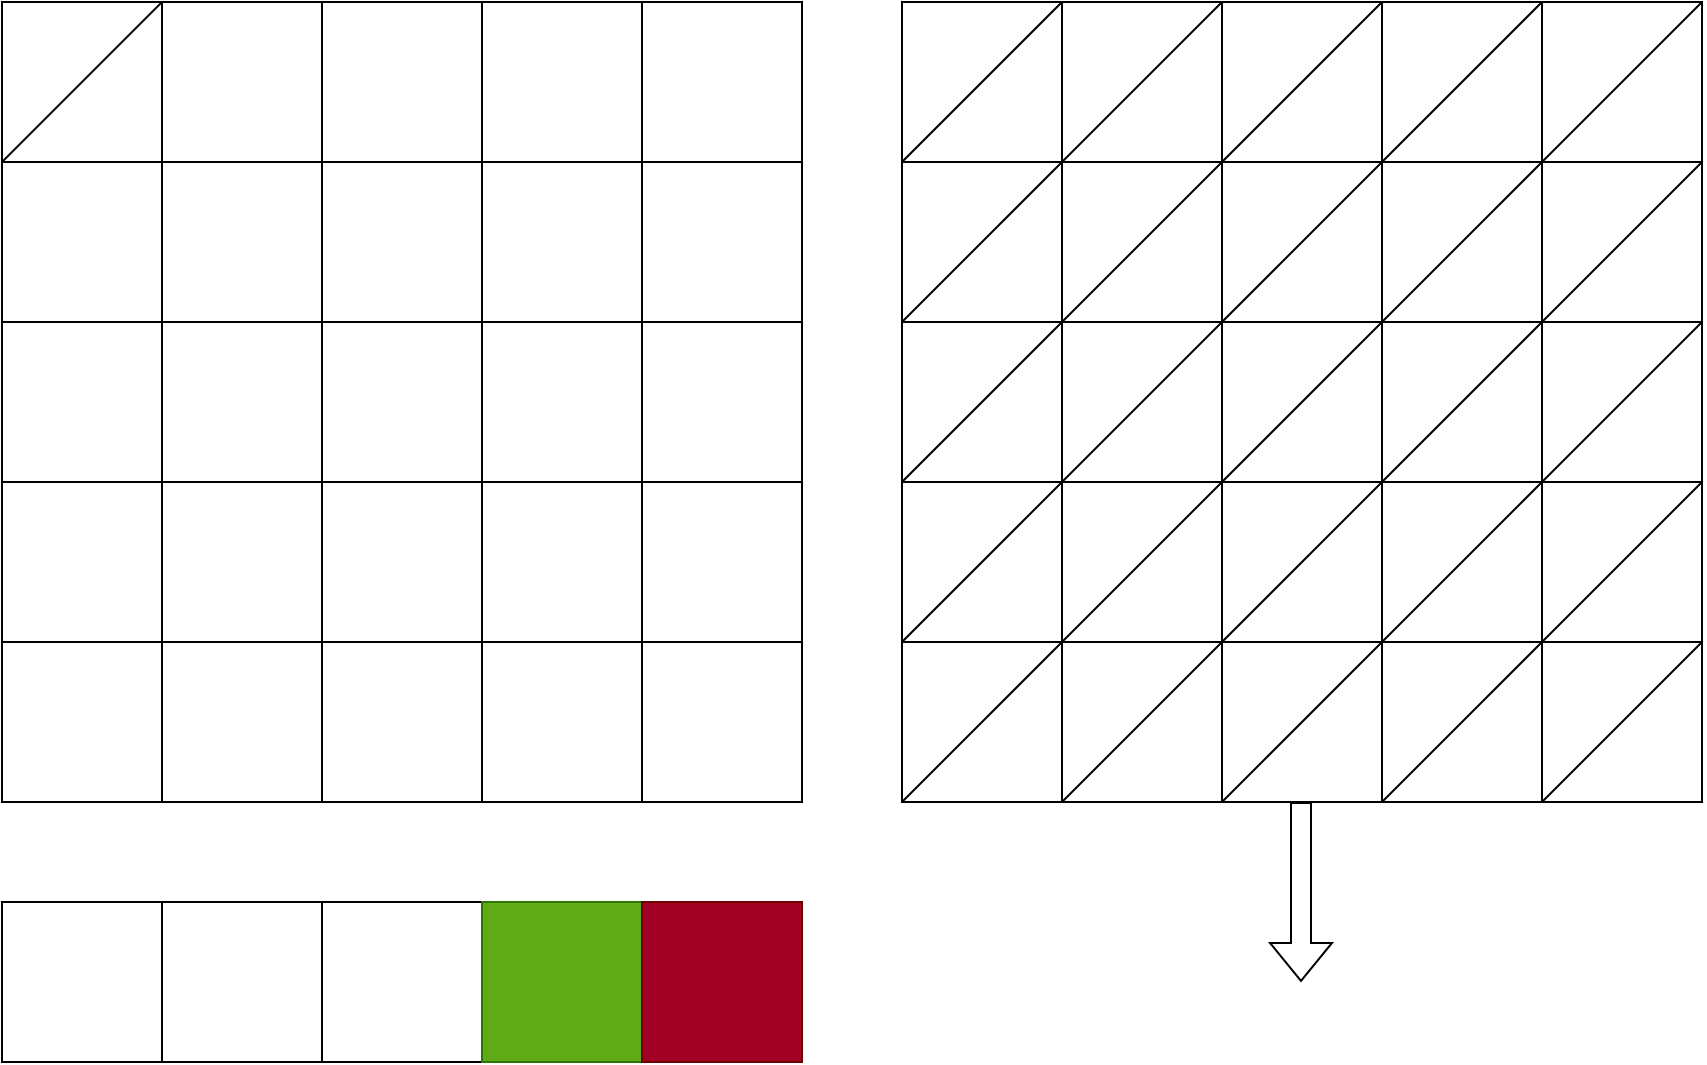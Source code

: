 <mxfile version="21.1.1" type="github" pages="3">
  <diagram name="Templates-Testing" id="Md1XfoCHPWVKmQeKjyJF">
    <mxGraphModel dx="1434" dy="764" grid="1" gridSize="10" guides="1" tooltips="1" connect="1" arrows="1" fold="1" page="1" pageScale="1" pageWidth="1169" pageHeight="827" math="0" shadow="0">
      <root>
        <mxCell id="0" />
        <mxCell id="1" parent="0" />
        <mxCell id="LFSHSum3NxTRu7bV9SE1-1" value="" style="whiteSpace=wrap;html=1;aspect=fixed;rounded=0;shadow=0;glass=0;" vertex="1" parent="1">
          <mxGeometry x="20" y="20" width="80" height="80" as="geometry" />
        </mxCell>
        <mxCell id="LFSHSum3NxTRu7bV9SE1-2" value="" style="whiteSpace=wrap;html=1;aspect=fixed;" vertex="1" parent="1">
          <mxGeometry x="20" y="100" width="80" height="80" as="geometry" />
        </mxCell>
        <mxCell id="LFSHSum3NxTRu7bV9SE1-3" value="" style="whiteSpace=wrap;html=1;aspect=fixed;" vertex="1" parent="1">
          <mxGeometry x="100" y="20" width="80" height="80" as="geometry" />
        </mxCell>
        <mxCell id="LFSHSum3NxTRu7bV9SE1-4" value="" style="whiteSpace=wrap;html=1;aspect=fixed;" vertex="1" parent="1">
          <mxGeometry x="100" y="100" width="80" height="80" as="geometry" />
        </mxCell>
        <mxCell id="LFSHSum3NxTRu7bV9SE1-5" value="" style="whiteSpace=wrap;html=1;aspect=fixed;" vertex="1" parent="1">
          <mxGeometry x="20" y="180" width="80" height="80" as="geometry" />
        </mxCell>
        <mxCell id="LFSHSum3NxTRu7bV9SE1-6" value="" style="whiteSpace=wrap;html=1;aspect=fixed;" vertex="1" parent="1">
          <mxGeometry x="20" y="260" width="80" height="80" as="geometry" />
        </mxCell>
        <mxCell id="LFSHSum3NxTRu7bV9SE1-7" value="" style="whiteSpace=wrap;html=1;aspect=fixed;" vertex="1" parent="1">
          <mxGeometry x="100" y="180" width="80" height="80" as="geometry" />
        </mxCell>
        <mxCell id="LFSHSum3NxTRu7bV9SE1-8" value="" style="whiteSpace=wrap;html=1;aspect=fixed;" vertex="1" parent="1">
          <mxGeometry x="100" y="260" width="80" height="80" as="geometry" />
        </mxCell>
        <mxCell id="LFSHSum3NxTRu7bV9SE1-9" value="" style="whiteSpace=wrap;html=1;aspect=fixed;" vertex="1" parent="1">
          <mxGeometry x="180" y="20" width="80" height="80" as="geometry" />
        </mxCell>
        <mxCell id="LFSHSum3NxTRu7bV9SE1-10" value="" style="whiteSpace=wrap;html=1;aspect=fixed;" vertex="1" parent="1">
          <mxGeometry x="180" y="100" width="80" height="80" as="geometry" />
        </mxCell>
        <mxCell id="LFSHSum3NxTRu7bV9SE1-11" value="" style="whiteSpace=wrap;html=1;aspect=fixed;" vertex="1" parent="1">
          <mxGeometry x="260" y="20" width="80" height="80" as="geometry" />
        </mxCell>
        <mxCell id="LFSHSum3NxTRu7bV9SE1-12" value="" style="whiteSpace=wrap;html=1;aspect=fixed;" vertex="1" parent="1">
          <mxGeometry x="260" y="100" width="80" height="80" as="geometry" />
        </mxCell>
        <mxCell id="LFSHSum3NxTRu7bV9SE1-13" value="" style="whiteSpace=wrap;html=1;aspect=fixed;" vertex="1" parent="1">
          <mxGeometry x="180" y="180" width="80" height="80" as="geometry" />
        </mxCell>
        <mxCell id="LFSHSum3NxTRu7bV9SE1-14" value="" style="whiteSpace=wrap;html=1;aspect=fixed;" vertex="1" parent="1">
          <mxGeometry x="180" y="260" width="80" height="80" as="geometry" />
        </mxCell>
        <mxCell id="LFSHSum3NxTRu7bV9SE1-15" value="" style="whiteSpace=wrap;html=1;aspect=fixed;" vertex="1" parent="1">
          <mxGeometry x="260" y="180" width="80" height="80" as="geometry" />
        </mxCell>
        <mxCell id="LFSHSum3NxTRu7bV9SE1-16" value="" style="whiteSpace=wrap;html=1;aspect=fixed;" vertex="1" parent="1">
          <mxGeometry x="260" y="260" width="80" height="80" as="geometry" />
        </mxCell>
        <mxCell id="LFSHSum3NxTRu7bV9SE1-17" value="" style="whiteSpace=wrap;html=1;aspect=fixed;" vertex="1" parent="1">
          <mxGeometry x="340" y="20" width="80" height="80" as="geometry" />
        </mxCell>
        <mxCell id="LFSHSum3NxTRu7bV9SE1-18" value="" style="whiteSpace=wrap;html=1;aspect=fixed;" vertex="1" parent="1">
          <mxGeometry x="340" y="100" width="80" height="80" as="geometry" />
        </mxCell>
        <mxCell id="LFSHSum3NxTRu7bV9SE1-19" value="" style="whiteSpace=wrap;html=1;aspect=fixed;" vertex="1" parent="1">
          <mxGeometry x="340" y="180" width="80" height="80" as="geometry" />
        </mxCell>
        <mxCell id="LFSHSum3NxTRu7bV9SE1-20" value="" style="whiteSpace=wrap;html=1;aspect=fixed;" vertex="1" parent="1">
          <mxGeometry x="340" y="260" width="80" height="80" as="geometry" />
        </mxCell>
        <mxCell id="LFSHSum3NxTRu7bV9SE1-21" value="" style="whiteSpace=wrap;html=1;aspect=fixed;" vertex="1" parent="1">
          <mxGeometry x="20" y="340" width="80" height="80" as="geometry" />
        </mxCell>
        <mxCell id="LFSHSum3NxTRu7bV9SE1-22" value="" style="whiteSpace=wrap;html=1;aspect=fixed;" vertex="1" parent="1">
          <mxGeometry x="100" y="340" width="80" height="80" as="geometry" />
        </mxCell>
        <mxCell id="LFSHSum3NxTRu7bV9SE1-23" value="" style="whiteSpace=wrap;html=1;aspect=fixed;" vertex="1" parent="1">
          <mxGeometry x="180" y="340" width="80" height="80" as="geometry" />
        </mxCell>
        <mxCell id="LFSHSum3NxTRu7bV9SE1-24" value="" style="whiteSpace=wrap;html=1;aspect=fixed;" vertex="1" parent="1">
          <mxGeometry x="260" y="340" width="80" height="80" as="geometry" />
        </mxCell>
        <mxCell id="LFSHSum3NxTRu7bV9SE1-25" value="" style="whiteSpace=wrap;html=1;aspect=fixed;" vertex="1" parent="1">
          <mxGeometry x="340" y="340" width="80" height="80" as="geometry" />
        </mxCell>
        <mxCell id="LFSHSum3NxTRu7bV9SE1-26" value="" style="endArrow=none;html=1;rounded=0;entryX=1;entryY=0;entryDx=0;entryDy=0;" edge="1" parent="1" target="LFSHSum3NxTRu7bV9SE1-1">
          <mxGeometry width="50" height="50" relative="1" as="geometry">
            <mxPoint x="20" y="100" as="sourcePoint" />
            <mxPoint x="70" y="50" as="targetPoint" />
          </mxGeometry>
        </mxCell>
        <mxCell id="LFSHSum3NxTRu7bV9SE1-27" value="" style="whiteSpace=wrap;html=1;aspect=fixed;rounded=0;shadow=0;glass=0;" vertex="1" parent="1">
          <mxGeometry x="470" y="20" width="80" height="80" as="geometry" />
        </mxCell>
        <mxCell id="LFSHSum3NxTRu7bV9SE1-28" value="" style="endArrow=none;html=1;rounded=0;entryX=1;entryY=0;entryDx=0;entryDy=0;" edge="1" parent="1" target="LFSHSum3NxTRu7bV9SE1-27" source="LFSHSum3NxTRu7bV9SE1-99">
          <mxGeometry width="50" height="50" relative="1" as="geometry">
            <mxPoint x="470" y="100" as="sourcePoint" />
            <mxPoint x="520" y="50" as="targetPoint" />
          </mxGeometry>
        </mxCell>
        <mxCell id="LFSHSum3NxTRu7bV9SE1-29" value="" style="whiteSpace=wrap;html=1;aspect=fixed;rounded=0;shadow=0;glass=0;" vertex="1" parent="1">
          <mxGeometry x="470" y="100" width="80" height="80" as="geometry" />
        </mxCell>
        <mxCell id="LFSHSum3NxTRu7bV9SE1-30" value="" style="endArrow=none;html=1;rounded=0;entryX=1;entryY=0;entryDx=0;entryDy=0;" edge="1" parent="1" target="LFSHSum3NxTRu7bV9SE1-29">
          <mxGeometry width="50" height="50" relative="1" as="geometry">
            <mxPoint x="470" y="180" as="sourcePoint" />
            <mxPoint x="520" y="130" as="targetPoint" />
          </mxGeometry>
        </mxCell>
        <mxCell id="LFSHSum3NxTRu7bV9SE1-33" value="" style="whiteSpace=wrap;html=1;aspect=fixed;rounded=0;shadow=0;glass=0;" vertex="1" parent="1">
          <mxGeometry x="550" y="20" width="80" height="80" as="geometry" />
        </mxCell>
        <mxCell id="LFSHSum3NxTRu7bV9SE1-34" value="" style="endArrow=none;html=1;rounded=0;entryX=1;entryY=0;entryDx=0;entryDy=0;" edge="1" parent="1" target="LFSHSum3NxTRu7bV9SE1-33" source="LFSHSum3NxTRu7bV9SE1-106">
          <mxGeometry width="50" height="50" relative="1" as="geometry">
            <mxPoint x="550" y="100" as="sourcePoint" />
            <mxPoint x="600" y="50" as="targetPoint" />
          </mxGeometry>
        </mxCell>
        <mxCell id="LFSHSum3NxTRu7bV9SE1-35" value="" style="whiteSpace=wrap;html=1;aspect=fixed;rounded=0;shadow=0;glass=0;" vertex="1" parent="1">
          <mxGeometry x="550" y="100" width="80" height="80" as="geometry" />
        </mxCell>
        <mxCell id="LFSHSum3NxTRu7bV9SE1-36" value="" style="endArrow=none;html=1;rounded=0;entryX=1;entryY=0;entryDx=0;entryDy=0;" edge="1" parent="1" target="LFSHSum3NxTRu7bV9SE1-35">
          <mxGeometry width="50" height="50" relative="1" as="geometry">
            <mxPoint x="550" y="180" as="sourcePoint" />
            <mxPoint x="600" y="130" as="targetPoint" />
          </mxGeometry>
        </mxCell>
        <mxCell id="LFSHSum3NxTRu7bV9SE1-41" value="" style="whiteSpace=wrap;html=1;aspect=fixed;rounded=0;shadow=0;glass=0;" vertex="1" parent="1">
          <mxGeometry x="470" y="180" width="80" height="80" as="geometry" />
        </mxCell>
        <mxCell id="LFSHSum3NxTRu7bV9SE1-42" value="" style="endArrow=none;html=1;rounded=0;entryX=1;entryY=0;entryDx=0;entryDy=0;" edge="1" parent="1" target="LFSHSum3NxTRu7bV9SE1-41">
          <mxGeometry width="50" height="50" relative="1" as="geometry">
            <mxPoint x="470" y="260" as="sourcePoint" />
            <mxPoint x="520" y="210" as="targetPoint" />
          </mxGeometry>
        </mxCell>
        <mxCell id="LFSHSum3NxTRu7bV9SE1-43" value="" style="whiteSpace=wrap;html=1;aspect=fixed;rounded=0;shadow=0;glass=0;" vertex="1" parent="1">
          <mxGeometry x="470" y="260" width="80" height="80" as="geometry" />
        </mxCell>
        <mxCell id="LFSHSum3NxTRu7bV9SE1-44" value="" style="endArrow=none;html=1;rounded=0;entryX=1;entryY=0;entryDx=0;entryDy=0;" edge="1" parent="1" target="LFSHSum3NxTRu7bV9SE1-43">
          <mxGeometry width="50" height="50" relative="1" as="geometry">
            <mxPoint x="470" y="340" as="sourcePoint" />
            <mxPoint x="520" y="290" as="targetPoint" />
          </mxGeometry>
        </mxCell>
        <mxCell id="LFSHSum3NxTRu7bV9SE1-45" value="" style="whiteSpace=wrap;html=1;aspect=fixed;rounded=0;shadow=0;glass=0;" vertex="1" parent="1">
          <mxGeometry x="550" y="180" width="80" height="80" as="geometry" />
        </mxCell>
        <mxCell id="LFSHSum3NxTRu7bV9SE1-46" value="" style="endArrow=none;html=1;rounded=0;entryX=1;entryY=0;entryDx=0;entryDy=0;" edge="1" parent="1" target="LFSHSum3NxTRu7bV9SE1-45">
          <mxGeometry width="50" height="50" relative="1" as="geometry">
            <mxPoint x="550" y="260" as="sourcePoint" />
            <mxPoint x="600" y="210" as="targetPoint" />
          </mxGeometry>
        </mxCell>
        <mxCell id="LFSHSum3NxTRu7bV9SE1-47" value="" style="whiteSpace=wrap;html=1;aspect=fixed;rounded=0;shadow=0;glass=0;" vertex="1" parent="1">
          <mxGeometry x="550" y="260" width="80" height="80" as="geometry" />
        </mxCell>
        <mxCell id="LFSHSum3NxTRu7bV9SE1-48" value="" style="endArrow=none;html=1;rounded=0;entryX=1;entryY=0;entryDx=0;entryDy=0;" edge="1" parent="1" target="LFSHSum3NxTRu7bV9SE1-47">
          <mxGeometry width="50" height="50" relative="1" as="geometry">
            <mxPoint x="550" y="340" as="sourcePoint" />
            <mxPoint x="600" y="290" as="targetPoint" />
          </mxGeometry>
        </mxCell>
        <mxCell id="LFSHSum3NxTRu7bV9SE1-49" value="" style="whiteSpace=wrap;html=1;aspect=fixed;rounded=0;shadow=0;glass=0;" vertex="1" parent="1">
          <mxGeometry x="630" y="20" width="80" height="80" as="geometry" />
        </mxCell>
        <mxCell id="LFSHSum3NxTRu7bV9SE1-50" value="" style="endArrow=none;html=1;rounded=0;entryX=1;entryY=0;entryDx=0;entryDy=0;" edge="1" parent="1" target="LFSHSum3NxTRu7bV9SE1-49">
          <mxGeometry width="50" height="50" relative="1" as="geometry">
            <mxPoint x="630" y="100" as="sourcePoint" />
            <mxPoint x="680" y="50" as="targetPoint" />
          </mxGeometry>
        </mxCell>
        <mxCell id="LFSHSum3NxTRu7bV9SE1-51" value="" style="whiteSpace=wrap;html=1;aspect=fixed;rounded=0;shadow=0;glass=0;" vertex="1" parent="1">
          <mxGeometry x="630" y="100" width="80" height="80" as="geometry" />
        </mxCell>
        <mxCell id="LFSHSum3NxTRu7bV9SE1-52" value="" style="endArrow=none;html=1;rounded=0;entryX=1;entryY=0;entryDx=0;entryDy=0;" edge="1" parent="1" target="LFSHSum3NxTRu7bV9SE1-51">
          <mxGeometry width="50" height="50" relative="1" as="geometry">
            <mxPoint x="630" y="180" as="sourcePoint" />
            <mxPoint x="680" y="130" as="targetPoint" />
          </mxGeometry>
        </mxCell>
        <mxCell id="LFSHSum3NxTRu7bV9SE1-53" value="" style="whiteSpace=wrap;html=1;aspect=fixed;rounded=0;shadow=0;glass=0;" vertex="1" parent="1">
          <mxGeometry x="710" y="20" width="80" height="80" as="geometry" />
        </mxCell>
        <mxCell id="LFSHSum3NxTRu7bV9SE1-54" value="" style="endArrow=none;html=1;rounded=0;entryX=1;entryY=0;entryDx=0;entryDy=0;" edge="1" parent="1" target="LFSHSum3NxTRu7bV9SE1-53">
          <mxGeometry width="50" height="50" relative="1" as="geometry">
            <mxPoint x="710" y="100" as="sourcePoint" />
            <mxPoint x="760" y="50" as="targetPoint" />
          </mxGeometry>
        </mxCell>
        <mxCell id="LFSHSum3NxTRu7bV9SE1-55" value="" style="whiteSpace=wrap;html=1;aspect=fixed;rounded=0;shadow=0;glass=0;" vertex="1" parent="1">
          <mxGeometry x="710" y="100" width="80" height="80" as="geometry" />
        </mxCell>
        <mxCell id="LFSHSum3NxTRu7bV9SE1-56" value="" style="endArrow=none;html=1;rounded=0;entryX=1;entryY=0;entryDx=0;entryDy=0;" edge="1" parent="1" target="LFSHSum3NxTRu7bV9SE1-55">
          <mxGeometry width="50" height="50" relative="1" as="geometry">
            <mxPoint x="710" y="180" as="sourcePoint" />
            <mxPoint x="760" y="130" as="targetPoint" />
          </mxGeometry>
        </mxCell>
        <mxCell id="LFSHSum3NxTRu7bV9SE1-57" value="" style="whiteSpace=wrap;html=1;aspect=fixed;rounded=0;shadow=0;glass=0;" vertex="1" parent="1">
          <mxGeometry x="630" y="180" width="80" height="80" as="geometry" />
        </mxCell>
        <mxCell id="LFSHSum3NxTRu7bV9SE1-58" value="" style="endArrow=none;html=1;rounded=0;entryX=1;entryY=0;entryDx=0;entryDy=0;" edge="1" parent="1" target="LFSHSum3NxTRu7bV9SE1-57">
          <mxGeometry width="50" height="50" relative="1" as="geometry">
            <mxPoint x="630" y="260" as="sourcePoint" />
            <mxPoint x="680" y="210" as="targetPoint" />
          </mxGeometry>
        </mxCell>
        <mxCell id="LFSHSum3NxTRu7bV9SE1-59" value="" style="whiteSpace=wrap;html=1;aspect=fixed;rounded=0;shadow=0;glass=0;" vertex="1" parent="1">
          <mxGeometry x="630" y="260" width="80" height="80" as="geometry" />
        </mxCell>
        <mxCell id="LFSHSum3NxTRu7bV9SE1-60" value="" style="endArrow=none;html=1;rounded=0;entryX=1;entryY=0;entryDx=0;entryDy=0;" edge="1" parent="1" target="LFSHSum3NxTRu7bV9SE1-59">
          <mxGeometry width="50" height="50" relative="1" as="geometry">
            <mxPoint x="630" y="340" as="sourcePoint" />
            <mxPoint x="680" y="290" as="targetPoint" />
          </mxGeometry>
        </mxCell>
        <mxCell id="LFSHSum3NxTRu7bV9SE1-61" value="" style="whiteSpace=wrap;html=1;aspect=fixed;rounded=0;shadow=0;glass=0;" vertex="1" parent="1">
          <mxGeometry x="710" y="180" width="80" height="80" as="geometry" />
        </mxCell>
        <mxCell id="LFSHSum3NxTRu7bV9SE1-62" value="" style="endArrow=none;html=1;rounded=0;entryX=1;entryY=0;entryDx=0;entryDy=0;" edge="1" parent="1" target="LFSHSum3NxTRu7bV9SE1-61">
          <mxGeometry width="50" height="50" relative="1" as="geometry">
            <mxPoint x="710" y="260" as="sourcePoint" />
            <mxPoint x="760" y="210" as="targetPoint" />
          </mxGeometry>
        </mxCell>
        <mxCell id="LFSHSum3NxTRu7bV9SE1-63" value="" style="whiteSpace=wrap;html=1;aspect=fixed;rounded=0;shadow=0;glass=0;" vertex="1" parent="1">
          <mxGeometry x="710" y="260" width="80" height="80" as="geometry" />
        </mxCell>
        <mxCell id="LFSHSum3NxTRu7bV9SE1-64" value="" style="endArrow=none;html=1;rounded=0;entryX=1;entryY=0;entryDx=0;entryDy=0;" edge="1" parent="1" target="LFSHSum3NxTRu7bV9SE1-63">
          <mxGeometry width="50" height="50" relative="1" as="geometry">
            <mxPoint x="710" y="340" as="sourcePoint" />
            <mxPoint x="760" y="290" as="targetPoint" />
          </mxGeometry>
        </mxCell>
        <mxCell id="LFSHSum3NxTRu7bV9SE1-81" value="" style="whiteSpace=wrap;html=1;aspect=fixed;rounded=0;shadow=0;glass=0;" vertex="1" parent="1">
          <mxGeometry x="470" y="340" width="80" height="80" as="geometry" />
        </mxCell>
        <mxCell id="LFSHSum3NxTRu7bV9SE1-82" value="" style="endArrow=none;html=1;rounded=0;entryX=1;entryY=0;entryDx=0;entryDy=0;" edge="1" parent="1" target="LFSHSum3NxTRu7bV9SE1-81">
          <mxGeometry width="50" height="50" relative="1" as="geometry">
            <mxPoint x="470" y="420" as="sourcePoint" />
            <mxPoint x="520" y="370" as="targetPoint" />
          </mxGeometry>
        </mxCell>
        <mxCell id="LFSHSum3NxTRu7bV9SE1-83" value="" style="whiteSpace=wrap;html=1;aspect=fixed;rounded=0;shadow=0;glass=0;" vertex="1" parent="1">
          <mxGeometry x="550" y="340" width="80" height="80" as="geometry" />
        </mxCell>
        <mxCell id="LFSHSum3NxTRu7bV9SE1-84" value="" style="endArrow=none;html=1;rounded=0;entryX=1;entryY=0;entryDx=0;entryDy=0;" edge="1" parent="1" target="LFSHSum3NxTRu7bV9SE1-83">
          <mxGeometry width="50" height="50" relative="1" as="geometry">
            <mxPoint x="550" y="420" as="sourcePoint" />
            <mxPoint x="600" y="370" as="targetPoint" />
          </mxGeometry>
        </mxCell>
        <mxCell id="LFSHSum3NxTRu7bV9SE1-85" value="" style="whiteSpace=wrap;html=1;aspect=fixed;rounded=0;shadow=0;glass=0;" vertex="1" parent="1">
          <mxGeometry x="630" y="340" width="80" height="80" as="geometry" />
        </mxCell>
        <mxCell id="LFSHSum3NxTRu7bV9SE1-86" value="" style="endArrow=none;html=1;rounded=0;entryX=1;entryY=0;entryDx=0;entryDy=0;" edge="1" parent="1" target="LFSHSum3NxTRu7bV9SE1-85">
          <mxGeometry width="50" height="50" relative="1" as="geometry">
            <mxPoint x="630" y="420" as="sourcePoint" />
            <mxPoint x="680" y="370" as="targetPoint" />
          </mxGeometry>
        </mxCell>
        <mxCell id="LFSHSum3NxTRu7bV9SE1-87" value="" style="whiteSpace=wrap;html=1;aspect=fixed;rounded=0;shadow=0;glass=0;" vertex="1" parent="1">
          <mxGeometry x="710" y="340" width="80" height="80" as="geometry" />
        </mxCell>
        <mxCell id="LFSHSum3NxTRu7bV9SE1-88" value="" style="endArrow=none;html=1;rounded=0;entryX=1;entryY=0;entryDx=0;entryDy=0;" edge="1" parent="1" target="LFSHSum3NxTRu7bV9SE1-87">
          <mxGeometry width="50" height="50" relative="1" as="geometry">
            <mxPoint x="710" y="420" as="sourcePoint" />
            <mxPoint x="760" y="370" as="targetPoint" />
          </mxGeometry>
        </mxCell>
        <mxCell id="LFSHSum3NxTRu7bV9SE1-89" value="" style="whiteSpace=wrap;html=1;aspect=fixed;rounded=0;shadow=0;glass=0;" vertex="1" parent="1">
          <mxGeometry x="790" y="20" width="80" height="80" as="geometry" />
        </mxCell>
        <mxCell id="LFSHSum3NxTRu7bV9SE1-90" value="" style="endArrow=none;html=1;rounded=0;entryX=1;entryY=0;entryDx=0;entryDy=0;" edge="1" parent="1" target="LFSHSum3NxTRu7bV9SE1-89">
          <mxGeometry width="50" height="50" relative="1" as="geometry">
            <mxPoint x="790" y="100" as="sourcePoint" />
            <mxPoint x="840" y="50" as="targetPoint" />
          </mxGeometry>
        </mxCell>
        <mxCell id="LFSHSum3NxTRu7bV9SE1-91" value="" style="whiteSpace=wrap;html=1;aspect=fixed;rounded=0;shadow=0;glass=0;" vertex="1" parent="1">
          <mxGeometry x="790" y="100" width="80" height="80" as="geometry" />
        </mxCell>
        <mxCell id="LFSHSum3NxTRu7bV9SE1-92" value="" style="endArrow=none;html=1;rounded=0;entryX=1;entryY=0;entryDx=0;entryDy=0;" edge="1" parent="1" target="LFSHSum3NxTRu7bV9SE1-91">
          <mxGeometry width="50" height="50" relative="1" as="geometry">
            <mxPoint x="790" y="180" as="sourcePoint" />
            <mxPoint x="840" y="130" as="targetPoint" />
          </mxGeometry>
        </mxCell>
        <mxCell id="LFSHSum3NxTRu7bV9SE1-93" value="" style="whiteSpace=wrap;html=1;aspect=fixed;rounded=0;shadow=0;glass=0;" vertex="1" parent="1">
          <mxGeometry x="790" y="180" width="80" height="80" as="geometry" />
        </mxCell>
        <mxCell id="LFSHSum3NxTRu7bV9SE1-94" value="" style="endArrow=none;html=1;rounded=0;entryX=1;entryY=0;entryDx=0;entryDy=0;" edge="1" parent="1" target="LFSHSum3NxTRu7bV9SE1-93">
          <mxGeometry width="50" height="50" relative="1" as="geometry">
            <mxPoint x="790" y="260" as="sourcePoint" />
            <mxPoint x="840" y="210" as="targetPoint" />
          </mxGeometry>
        </mxCell>
        <mxCell id="LFSHSum3NxTRu7bV9SE1-95" value="" style="whiteSpace=wrap;html=1;aspect=fixed;rounded=0;shadow=0;glass=0;" vertex="1" parent="1">
          <mxGeometry x="790" y="260" width="80" height="80" as="geometry" />
        </mxCell>
        <mxCell id="LFSHSum3NxTRu7bV9SE1-96" value="" style="endArrow=none;html=1;rounded=0;entryX=1;entryY=0;entryDx=0;entryDy=0;" edge="1" parent="1" target="LFSHSum3NxTRu7bV9SE1-95">
          <mxGeometry width="50" height="50" relative="1" as="geometry">
            <mxPoint x="790" y="340" as="sourcePoint" />
            <mxPoint x="840" y="290" as="targetPoint" />
          </mxGeometry>
        </mxCell>
        <mxCell id="LFSHSum3NxTRu7bV9SE1-97" value="" style="whiteSpace=wrap;html=1;aspect=fixed;rounded=0;shadow=0;glass=0;" vertex="1" parent="1">
          <mxGeometry x="790" y="340" width="80" height="80" as="geometry" />
        </mxCell>
        <mxCell id="LFSHSum3NxTRu7bV9SE1-98" value="" style="endArrow=none;html=1;rounded=0;entryX=1;entryY=0;entryDx=0;entryDy=0;" edge="1" parent="1" target="LFSHSum3NxTRu7bV9SE1-97">
          <mxGeometry width="50" height="50" relative="1" as="geometry">
            <mxPoint x="790" y="420" as="sourcePoint" />
            <mxPoint x="840" y="370" as="targetPoint" />
          </mxGeometry>
        </mxCell>
        <mxCell id="LFSHSum3NxTRu7bV9SE1-100" value="" style="endArrow=none;html=1;rounded=0;entryX=1;entryY=0;entryDx=0;entryDy=0;" edge="1" parent="1" target="LFSHSum3NxTRu7bV9SE1-99">
          <mxGeometry width="50" height="50" relative="1" as="geometry">
            <mxPoint x="470" y="100" as="sourcePoint" />
            <mxPoint x="550" y="20" as="targetPoint" />
          </mxGeometry>
        </mxCell>
        <mxCell id="LFSHSum3NxTRu7bV9SE1-99" value="" style="whiteSpace=wrap;html=1;aspect=fixed;" vertex="1" parent="1">
          <mxGeometry x="470" y="20" width="80" height="80" as="geometry" />
        </mxCell>
        <mxCell id="LFSHSum3NxTRu7bV9SE1-101" value="" style="whiteSpace=wrap;html=1;aspect=fixed;" vertex="1" parent="1">
          <mxGeometry x="20" y="470" width="80" height="80" as="geometry" />
        </mxCell>
        <mxCell id="LFSHSum3NxTRu7bV9SE1-102" value="" style="whiteSpace=wrap;html=1;aspect=fixed;" vertex="1" parent="1">
          <mxGeometry x="100" y="470" width="80" height="80" as="geometry" />
        </mxCell>
        <mxCell id="LFSHSum3NxTRu7bV9SE1-103" value="" style="whiteSpace=wrap;html=1;aspect=fixed;" vertex="1" parent="1">
          <mxGeometry x="180" y="470" width="80" height="80" as="geometry" />
        </mxCell>
        <mxCell id="LFSHSum3NxTRu7bV9SE1-104" value="" style="whiteSpace=wrap;html=1;aspect=fixed;fillColor=#60a917;fontColor=#ffffff;strokeColor=#2D7600;" vertex="1" parent="1">
          <mxGeometry x="260" y="470" width="80" height="80" as="geometry" />
        </mxCell>
        <mxCell id="LFSHSum3NxTRu7bV9SE1-105" value="" style="whiteSpace=wrap;html=1;aspect=fixed;fillColor=#a20025;fontColor=#ffffff;strokeColor=#6F0000;" vertex="1" parent="1">
          <mxGeometry x="340" y="470" width="80" height="80" as="geometry" />
        </mxCell>
        <mxCell id="LFSHSum3NxTRu7bV9SE1-107" value="" style="endArrow=none;html=1;rounded=0;entryX=1;entryY=0;entryDx=0;entryDy=0;" edge="1" parent="1" target="LFSHSum3NxTRu7bV9SE1-106">
          <mxGeometry width="50" height="50" relative="1" as="geometry">
            <mxPoint x="550" y="100" as="sourcePoint" />
            <mxPoint x="630" y="20" as="targetPoint" />
          </mxGeometry>
        </mxCell>
        <mxCell id="LFSHSum3NxTRu7bV9SE1-106" value="" style="whiteSpace=wrap;html=1;aspect=fixed;" vertex="1" parent="1">
          <mxGeometry x="550" y="20" width="80" height="80" as="geometry" />
        </mxCell>
        <mxCell id="MVSgRwVCslsQssxR39Q2-1" value="" style="whiteSpace=wrap;html=1;aspect=fixed;rounded=0;shadow=0;glass=0;" vertex="1" parent="1">
          <mxGeometry x="470" y="20" width="80" height="80" as="geometry" />
        </mxCell>
        <mxCell id="MVSgRwVCslsQssxR39Q2-2" value="" style="endArrow=none;html=1;rounded=0;entryX=1;entryY=0;entryDx=0;entryDy=0;" edge="1" parent="1" target="MVSgRwVCslsQssxR39Q2-1">
          <mxGeometry width="50" height="50" relative="1" as="geometry">
            <mxPoint x="470" y="100" as="sourcePoint" />
            <mxPoint x="520" y="50" as="targetPoint" />
          </mxGeometry>
        </mxCell>
        <mxCell id="MVSgRwVCslsQssxR39Q2-3" value="" style="whiteSpace=wrap;html=1;aspect=fixed;rounded=0;shadow=0;glass=0;" vertex="1" parent="1">
          <mxGeometry x="550" y="20" width="80" height="80" as="geometry" />
        </mxCell>
        <mxCell id="MVSgRwVCslsQssxR39Q2-4" value="" style="endArrow=none;html=1;rounded=0;entryX=1;entryY=0;entryDx=0;entryDy=0;" edge="1" parent="1" target="MVSgRwVCslsQssxR39Q2-3">
          <mxGeometry width="50" height="50" relative="1" as="geometry">
            <mxPoint x="550" y="100" as="sourcePoint" />
            <mxPoint x="600" y="50" as="targetPoint" />
          </mxGeometry>
        </mxCell>
        <mxCell id="L2p3baEGXnOPBdaJGNtx-1" value="" style="shape=flexArrow;endArrow=classic;html=1;rounded=0;exitX=0.5;exitY=1;exitDx=0;exitDy=0;" edge="1" parent="1">
          <mxGeometry width="50" height="50" relative="1" as="geometry">
            <mxPoint x="669.5" y="420" as="sourcePoint" />
            <mxPoint x="669.5" y="510" as="targetPoint" />
          </mxGeometry>
        </mxCell>
      </root>
    </mxGraphModel>
  </diagram>
  <diagram id="M7dm-7fea2KErYqfvvUK" name="Free = 2">
    <mxGraphModel dx="1687" dy="899" grid="1" gridSize="10" guides="1" tooltips="1" connect="1" arrows="1" fold="1" page="1" pageScale="1" pageWidth="1169" pageHeight="827" math="0" shadow="0">
      <root>
        <mxCell id="0" />
        <mxCell id="1" parent="0" />
        <mxCell id="S5dQY_vxo-EbWSJ-7qTU-1" value="" style="whiteSpace=wrap;html=1;aspect=fixed;rounded=0;shadow=0;glass=0;" vertex="1" parent="1">
          <mxGeometry x="20" y="30" width="80" height="80" as="geometry" />
        </mxCell>
        <mxCell id="S5dQY_vxo-EbWSJ-7qTU-2" value="" style="endArrow=none;html=1;rounded=0;entryX=1;entryY=0;entryDx=0;entryDy=0;" edge="1" parent="1" source="S5dQY_vxo-EbWSJ-7qTU-52" target="S5dQY_vxo-EbWSJ-7qTU-1">
          <mxGeometry width="50" height="50" relative="1" as="geometry">
            <mxPoint x="20" y="110" as="sourcePoint" />
            <mxPoint x="70" y="60" as="targetPoint" />
          </mxGeometry>
        </mxCell>
        <mxCell id="S5dQY_vxo-EbWSJ-7qTU-3" value="" style="whiteSpace=wrap;html=1;aspect=fixed;rounded=0;shadow=0;glass=0;" vertex="1" parent="1">
          <mxGeometry x="20" y="110" width="80" height="80" as="geometry" />
        </mxCell>
        <mxCell id="S5dQY_vxo-EbWSJ-7qTU-4" value="" style="endArrow=none;html=1;rounded=0;entryX=1;entryY=0;entryDx=0;entryDy=0;" edge="1" parent="1" target="S5dQY_vxo-EbWSJ-7qTU-3">
          <mxGeometry width="50" height="50" relative="1" as="geometry">
            <mxPoint x="20" y="190" as="sourcePoint" />
            <mxPoint x="70" y="140" as="targetPoint" />
          </mxGeometry>
        </mxCell>
        <mxCell id="S5dQY_vxo-EbWSJ-7qTU-5" value="" style="whiteSpace=wrap;html=1;aspect=fixed;rounded=0;shadow=0;glass=0;" vertex="1" parent="1">
          <mxGeometry x="100" y="30" width="80" height="80" as="geometry" />
        </mxCell>
        <mxCell id="S5dQY_vxo-EbWSJ-7qTU-6" value="" style="endArrow=none;html=1;rounded=0;entryX=1;entryY=0;entryDx=0;entryDy=0;" edge="1" parent="1" source="S5dQY_vxo-EbWSJ-7qTU-54" target="S5dQY_vxo-EbWSJ-7qTU-5">
          <mxGeometry width="50" height="50" relative="1" as="geometry">
            <mxPoint x="100" y="110" as="sourcePoint" />
            <mxPoint x="150" y="60" as="targetPoint" />
          </mxGeometry>
        </mxCell>
        <mxCell id="S5dQY_vxo-EbWSJ-7qTU-7" value="" style="whiteSpace=wrap;html=1;aspect=fixed;rounded=0;shadow=0;glass=0;" vertex="1" parent="1">
          <mxGeometry x="100" y="110" width="80" height="80" as="geometry" />
        </mxCell>
        <mxCell id="S5dQY_vxo-EbWSJ-7qTU-8" value="" style="endArrow=none;html=1;rounded=0;entryX=1;entryY=0;entryDx=0;entryDy=0;" edge="1" parent="1" target="S5dQY_vxo-EbWSJ-7qTU-7">
          <mxGeometry width="50" height="50" relative="1" as="geometry">
            <mxPoint x="100" y="190" as="sourcePoint" />
            <mxPoint x="150" y="140" as="targetPoint" />
          </mxGeometry>
        </mxCell>
        <mxCell id="S5dQY_vxo-EbWSJ-7qTU-9" value="" style="whiteSpace=wrap;html=1;aspect=fixed;rounded=0;shadow=0;glass=0;" vertex="1" parent="1">
          <mxGeometry x="20" y="190" width="80" height="80" as="geometry" />
        </mxCell>
        <mxCell id="S5dQY_vxo-EbWSJ-7qTU-10" value="" style="endArrow=none;html=1;rounded=0;entryX=1;entryY=0;entryDx=0;entryDy=0;" edge="1" parent="1" target="S5dQY_vxo-EbWSJ-7qTU-9">
          <mxGeometry width="50" height="50" relative="1" as="geometry">
            <mxPoint x="20" y="270" as="sourcePoint" />
            <mxPoint x="70" y="220" as="targetPoint" />
          </mxGeometry>
        </mxCell>
        <mxCell id="S5dQY_vxo-EbWSJ-7qTU-11" value="" style="whiteSpace=wrap;html=1;aspect=fixed;rounded=0;shadow=0;glass=0;" vertex="1" parent="1">
          <mxGeometry x="20" y="270" width="80" height="80" as="geometry" />
        </mxCell>
        <mxCell id="S5dQY_vxo-EbWSJ-7qTU-12" value="" style="endArrow=none;html=1;rounded=0;entryX=1;entryY=0;entryDx=0;entryDy=0;" edge="1" parent="1" target="S5dQY_vxo-EbWSJ-7qTU-11">
          <mxGeometry width="50" height="50" relative="1" as="geometry">
            <mxPoint x="20" y="350" as="sourcePoint" />
            <mxPoint x="70" y="300" as="targetPoint" />
          </mxGeometry>
        </mxCell>
        <mxCell id="S5dQY_vxo-EbWSJ-7qTU-13" value="" style="whiteSpace=wrap;html=1;aspect=fixed;rounded=0;shadow=0;glass=0;" vertex="1" parent="1">
          <mxGeometry x="100" y="190" width="80" height="80" as="geometry" />
        </mxCell>
        <mxCell id="S5dQY_vxo-EbWSJ-7qTU-14" value="" style="endArrow=none;html=1;rounded=0;entryX=1;entryY=0;entryDx=0;entryDy=0;" edge="1" parent="1" target="S5dQY_vxo-EbWSJ-7qTU-13">
          <mxGeometry width="50" height="50" relative="1" as="geometry">
            <mxPoint x="100" y="270" as="sourcePoint" />
            <mxPoint x="150" y="220" as="targetPoint" />
          </mxGeometry>
        </mxCell>
        <mxCell id="S5dQY_vxo-EbWSJ-7qTU-15" value="" style="whiteSpace=wrap;html=1;aspect=fixed;rounded=0;shadow=0;glass=0;" vertex="1" parent="1">
          <mxGeometry x="100" y="270" width="80" height="80" as="geometry" />
        </mxCell>
        <mxCell id="S5dQY_vxo-EbWSJ-7qTU-16" value="" style="endArrow=none;html=1;rounded=0;entryX=1;entryY=0;entryDx=0;entryDy=0;" edge="1" parent="1" target="S5dQY_vxo-EbWSJ-7qTU-15">
          <mxGeometry width="50" height="50" relative="1" as="geometry">
            <mxPoint x="100" y="350" as="sourcePoint" />
            <mxPoint x="150" y="300" as="targetPoint" />
          </mxGeometry>
        </mxCell>
        <mxCell id="S5dQY_vxo-EbWSJ-7qTU-17" value="" style="whiteSpace=wrap;html=1;aspect=fixed;rounded=0;shadow=0;glass=0;" vertex="1" parent="1">
          <mxGeometry x="180" y="30" width="80" height="80" as="geometry" />
        </mxCell>
        <mxCell id="S5dQY_vxo-EbWSJ-7qTU-18" value="" style="endArrow=none;html=1;rounded=0;entryX=1;entryY=0;entryDx=0;entryDy=0;" edge="1" parent="1" target="S5dQY_vxo-EbWSJ-7qTU-17">
          <mxGeometry width="50" height="50" relative="1" as="geometry">
            <mxPoint x="180" y="110" as="sourcePoint" />
            <mxPoint x="230" y="60" as="targetPoint" />
          </mxGeometry>
        </mxCell>
        <mxCell id="S5dQY_vxo-EbWSJ-7qTU-19" value="" style="whiteSpace=wrap;html=1;aspect=fixed;rounded=0;shadow=0;glass=0;" vertex="1" parent="1">
          <mxGeometry x="180" y="110" width="80" height="80" as="geometry" />
        </mxCell>
        <mxCell id="S5dQY_vxo-EbWSJ-7qTU-20" value="" style="endArrow=none;html=1;rounded=0;entryX=1;entryY=0;entryDx=0;entryDy=0;" edge="1" parent="1" target="S5dQY_vxo-EbWSJ-7qTU-19">
          <mxGeometry width="50" height="50" relative="1" as="geometry">
            <mxPoint x="180" y="190" as="sourcePoint" />
            <mxPoint x="230" y="140" as="targetPoint" />
          </mxGeometry>
        </mxCell>
        <mxCell id="S5dQY_vxo-EbWSJ-7qTU-21" value="" style="whiteSpace=wrap;html=1;aspect=fixed;rounded=0;shadow=0;glass=0;" vertex="1" parent="1">
          <mxGeometry x="260" y="30" width="80" height="80" as="geometry" />
        </mxCell>
        <mxCell id="S5dQY_vxo-EbWSJ-7qTU-22" value="" style="endArrow=none;html=1;rounded=0;entryX=1;entryY=0;entryDx=0;entryDy=0;" edge="1" parent="1" target="S5dQY_vxo-EbWSJ-7qTU-21">
          <mxGeometry width="50" height="50" relative="1" as="geometry">
            <mxPoint x="260" y="110" as="sourcePoint" />
            <mxPoint x="310" y="60" as="targetPoint" />
          </mxGeometry>
        </mxCell>
        <mxCell id="S5dQY_vxo-EbWSJ-7qTU-23" value="" style="whiteSpace=wrap;html=1;aspect=fixed;rounded=0;shadow=0;glass=0;" vertex="1" parent="1">
          <mxGeometry x="260" y="110" width="80" height="80" as="geometry" />
        </mxCell>
        <mxCell id="S5dQY_vxo-EbWSJ-7qTU-24" value="" style="endArrow=none;html=1;rounded=0;entryX=1;entryY=0;entryDx=0;entryDy=0;" edge="1" parent="1" target="S5dQY_vxo-EbWSJ-7qTU-23">
          <mxGeometry width="50" height="50" relative="1" as="geometry">
            <mxPoint x="260" y="190" as="sourcePoint" />
            <mxPoint x="310" y="140" as="targetPoint" />
          </mxGeometry>
        </mxCell>
        <mxCell id="S5dQY_vxo-EbWSJ-7qTU-25" value="" style="whiteSpace=wrap;html=1;aspect=fixed;rounded=0;shadow=0;glass=0;" vertex="1" parent="1">
          <mxGeometry x="180" y="190" width="80" height="80" as="geometry" />
        </mxCell>
        <mxCell id="S5dQY_vxo-EbWSJ-7qTU-26" value="" style="endArrow=none;html=1;rounded=0;entryX=1;entryY=0;entryDx=0;entryDy=0;" edge="1" parent="1" target="S5dQY_vxo-EbWSJ-7qTU-25">
          <mxGeometry width="50" height="50" relative="1" as="geometry">
            <mxPoint x="180" y="270" as="sourcePoint" />
            <mxPoint x="230" y="220" as="targetPoint" />
          </mxGeometry>
        </mxCell>
        <mxCell id="S5dQY_vxo-EbWSJ-7qTU-27" value="" style="whiteSpace=wrap;html=1;aspect=fixed;rounded=0;shadow=0;glass=0;" vertex="1" parent="1">
          <mxGeometry x="180" y="270" width="80" height="80" as="geometry" />
        </mxCell>
        <mxCell id="S5dQY_vxo-EbWSJ-7qTU-28" value="" style="endArrow=none;html=1;rounded=0;entryX=1;entryY=0;entryDx=0;entryDy=0;" edge="1" parent="1" target="S5dQY_vxo-EbWSJ-7qTU-27">
          <mxGeometry width="50" height="50" relative="1" as="geometry">
            <mxPoint x="180" y="350" as="sourcePoint" />
            <mxPoint x="230" y="300" as="targetPoint" />
          </mxGeometry>
        </mxCell>
        <mxCell id="S5dQY_vxo-EbWSJ-7qTU-29" value="" style="whiteSpace=wrap;html=1;aspect=fixed;rounded=0;shadow=0;glass=0;" vertex="1" parent="1">
          <mxGeometry x="260" y="190" width="80" height="80" as="geometry" />
        </mxCell>
        <mxCell id="S5dQY_vxo-EbWSJ-7qTU-30" value="" style="endArrow=none;html=1;rounded=0;entryX=1;entryY=0;entryDx=0;entryDy=0;" edge="1" parent="1" target="S5dQY_vxo-EbWSJ-7qTU-29">
          <mxGeometry width="50" height="50" relative="1" as="geometry">
            <mxPoint x="260" y="270" as="sourcePoint" />
            <mxPoint x="310" y="220" as="targetPoint" />
          </mxGeometry>
        </mxCell>
        <mxCell id="S5dQY_vxo-EbWSJ-7qTU-31" value="" style="whiteSpace=wrap;html=1;aspect=fixed;rounded=0;shadow=0;glass=0;" vertex="1" parent="1">
          <mxGeometry x="260" y="270" width="80" height="80" as="geometry" />
        </mxCell>
        <mxCell id="S5dQY_vxo-EbWSJ-7qTU-32" value="" style="endArrow=none;html=1;rounded=0;entryX=1;entryY=0;entryDx=0;entryDy=0;" edge="1" parent="1" target="S5dQY_vxo-EbWSJ-7qTU-31">
          <mxGeometry width="50" height="50" relative="1" as="geometry">
            <mxPoint x="260" y="350" as="sourcePoint" />
            <mxPoint x="310" y="300" as="targetPoint" />
          </mxGeometry>
        </mxCell>
        <mxCell id="S5dQY_vxo-EbWSJ-7qTU-33" value="" style="whiteSpace=wrap;html=1;aspect=fixed;rounded=0;shadow=0;glass=0;" vertex="1" parent="1">
          <mxGeometry x="20" y="350" width="80" height="80" as="geometry" />
        </mxCell>
        <mxCell id="S5dQY_vxo-EbWSJ-7qTU-34" value="" style="endArrow=none;html=1;rounded=0;entryX=1;entryY=0;entryDx=0;entryDy=0;" edge="1" parent="1" target="S5dQY_vxo-EbWSJ-7qTU-33">
          <mxGeometry width="50" height="50" relative="1" as="geometry">
            <mxPoint x="20" y="430" as="sourcePoint" />
            <mxPoint x="70" y="380" as="targetPoint" />
          </mxGeometry>
        </mxCell>
        <mxCell id="S5dQY_vxo-EbWSJ-7qTU-35" value="" style="whiteSpace=wrap;html=1;aspect=fixed;rounded=0;shadow=0;glass=0;" vertex="1" parent="1">
          <mxGeometry x="100" y="350" width="80" height="80" as="geometry" />
        </mxCell>
        <mxCell id="S5dQY_vxo-EbWSJ-7qTU-36" value="" style="endArrow=none;html=1;rounded=0;entryX=1;entryY=0;entryDx=0;entryDy=0;" edge="1" parent="1" target="S5dQY_vxo-EbWSJ-7qTU-35">
          <mxGeometry width="50" height="50" relative="1" as="geometry">
            <mxPoint x="100" y="430" as="sourcePoint" />
            <mxPoint x="150" y="380" as="targetPoint" />
          </mxGeometry>
        </mxCell>
        <mxCell id="S5dQY_vxo-EbWSJ-7qTU-37" value="" style="whiteSpace=wrap;html=1;aspect=fixed;rounded=0;shadow=0;glass=0;" vertex="1" parent="1">
          <mxGeometry x="180" y="350" width="80" height="80" as="geometry" />
        </mxCell>
        <mxCell id="S5dQY_vxo-EbWSJ-7qTU-38" value="" style="endArrow=none;html=1;rounded=0;entryX=1;entryY=0;entryDx=0;entryDy=0;" edge="1" parent="1" target="S5dQY_vxo-EbWSJ-7qTU-37">
          <mxGeometry width="50" height="50" relative="1" as="geometry">
            <mxPoint x="180" y="430" as="sourcePoint" />
            <mxPoint x="230" y="380" as="targetPoint" />
          </mxGeometry>
        </mxCell>
        <mxCell id="S5dQY_vxo-EbWSJ-7qTU-39" value="" style="whiteSpace=wrap;html=1;aspect=fixed;rounded=0;shadow=0;glass=0;" vertex="1" parent="1">
          <mxGeometry x="260" y="350" width="80" height="80" as="geometry" />
        </mxCell>
        <mxCell id="S5dQY_vxo-EbWSJ-7qTU-40" value="" style="endArrow=none;html=1;rounded=0;entryX=1;entryY=0;entryDx=0;entryDy=0;" edge="1" parent="1" target="S5dQY_vxo-EbWSJ-7qTU-39">
          <mxGeometry width="50" height="50" relative="1" as="geometry">
            <mxPoint x="260" y="430" as="sourcePoint" />
            <mxPoint x="310" y="380" as="targetPoint" />
          </mxGeometry>
        </mxCell>
        <mxCell id="S5dQY_vxo-EbWSJ-7qTU-41" value="" style="whiteSpace=wrap;html=1;aspect=fixed;rounded=0;shadow=0;glass=0;" vertex="1" parent="1">
          <mxGeometry x="340" y="30" width="80" height="80" as="geometry" />
        </mxCell>
        <mxCell id="S5dQY_vxo-EbWSJ-7qTU-42" value="" style="endArrow=none;html=1;rounded=0;entryX=1;entryY=0;entryDx=0;entryDy=0;" edge="1" parent="1" target="S5dQY_vxo-EbWSJ-7qTU-41">
          <mxGeometry width="50" height="50" relative="1" as="geometry">
            <mxPoint x="340" y="110" as="sourcePoint" />
            <mxPoint x="390" y="60" as="targetPoint" />
          </mxGeometry>
        </mxCell>
        <mxCell id="S5dQY_vxo-EbWSJ-7qTU-43" value="" style="whiteSpace=wrap;html=1;aspect=fixed;rounded=0;shadow=0;glass=0;" vertex="1" parent="1">
          <mxGeometry x="340" y="110" width="80" height="80" as="geometry" />
        </mxCell>
        <mxCell id="S5dQY_vxo-EbWSJ-7qTU-44" value="" style="endArrow=none;html=1;rounded=0;entryX=1;entryY=0;entryDx=0;entryDy=0;" edge="1" parent="1" target="S5dQY_vxo-EbWSJ-7qTU-43">
          <mxGeometry width="50" height="50" relative="1" as="geometry">
            <mxPoint x="340" y="190" as="sourcePoint" />
            <mxPoint x="390" y="140" as="targetPoint" />
          </mxGeometry>
        </mxCell>
        <mxCell id="S5dQY_vxo-EbWSJ-7qTU-45" value="" style="whiteSpace=wrap;html=1;aspect=fixed;rounded=0;shadow=0;glass=0;" vertex="1" parent="1">
          <mxGeometry x="340" y="190" width="80" height="80" as="geometry" />
        </mxCell>
        <mxCell id="S5dQY_vxo-EbWSJ-7qTU-46" value="" style="endArrow=none;html=1;rounded=0;entryX=1;entryY=0;entryDx=0;entryDy=0;" edge="1" parent="1" target="S5dQY_vxo-EbWSJ-7qTU-45">
          <mxGeometry width="50" height="50" relative="1" as="geometry">
            <mxPoint x="340" y="270" as="sourcePoint" />
            <mxPoint x="390" y="220" as="targetPoint" />
          </mxGeometry>
        </mxCell>
        <mxCell id="S5dQY_vxo-EbWSJ-7qTU-47" value="" style="whiteSpace=wrap;html=1;aspect=fixed;rounded=0;shadow=0;glass=0;" vertex="1" parent="1">
          <mxGeometry x="340" y="270" width="80" height="80" as="geometry" />
        </mxCell>
        <mxCell id="S5dQY_vxo-EbWSJ-7qTU-48" value="" style="endArrow=none;html=1;rounded=0;entryX=1;entryY=0;entryDx=0;entryDy=0;" edge="1" parent="1" target="S5dQY_vxo-EbWSJ-7qTU-47">
          <mxGeometry width="50" height="50" relative="1" as="geometry">
            <mxPoint x="340" y="350" as="sourcePoint" />
            <mxPoint x="390" y="300" as="targetPoint" />
          </mxGeometry>
        </mxCell>
        <mxCell id="S5dQY_vxo-EbWSJ-7qTU-49" value="" style="whiteSpace=wrap;html=1;aspect=fixed;rounded=0;shadow=0;glass=0;" vertex="1" parent="1">
          <mxGeometry x="340" y="350" width="80" height="80" as="geometry" />
        </mxCell>
        <mxCell id="S5dQY_vxo-EbWSJ-7qTU-50" value="" style="endArrow=none;html=1;rounded=0;entryX=1;entryY=0;entryDx=0;entryDy=0;" edge="1" parent="1" target="S5dQY_vxo-EbWSJ-7qTU-49">
          <mxGeometry width="50" height="50" relative="1" as="geometry">
            <mxPoint x="340" y="430" as="sourcePoint" />
            <mxPoint x="390" y="380" as="targetPoint" />
          </mxGeometry>
        </mxCell>
        <mxCell id="S5dQY_vxo-EbWSJ-7qTU-51" value="" style="endArrow=none;html=1;rounded=0;entryX=1;entryY=0;entryDx=0;entryDy=0;" edge="1" parent="1" target="S5dQY_vxo-EbWSJ-7qTU-52">
          <mxGeometry width="50" height="50" relative="1" as="geometry">
            <mxPoint x="20" y="110" as="sourcePoint" />
            <mxPoint x="100" y="30" as="targetPoint" />
          </mxGeometry>
        </mxCell>
        <mxCell id="S5dQY_vxo-EbWSJ-7qTU-52" value="" style="whiteSpace=wrap;html=1;aspect=fixed;" vertex="1" parent="1">
          <mxGeometry x="20" y="30" width="80" height="80" as="geometry" />
        </mxCell>
        <mxCell id="S5dQY_vxo-EbWSJ-7qTU-53" value="" style="endArrow=none;html=1;rounded=0;entryX=1;entryY=0;entryDx=0;entryDy=0;" edge="1" parent="1" target="S5dQY_vxo-EbWSJ-7qTU-54">
          <mxGeometry width="50" height="50" relative="1" as="geometry">
            <mxPoint x="100" y="110" as="sourcePoint" />
            <mxPoint x="180" y="30" as="targetPoint" />
          </mxGeometry>
        </mxCell>
        <mxCell id="S5dQY_vxo-EbWSJ-7qTU-54" value="" style="whiteSpace=wrap;html=1;aspect=fixed;" vertex="1" parent="1">
          <mxGeometry x="100" y="30" width="80" height="80" as="geometry" />
        </mxCell>
        <mxCell id="A21p2m6UH1McvvWavKok-1" value="" style="whiteSpace=wrap;html=1;aspect=fixed;rounded=0;shadow=0;glass=0;" vertex="1" parent="1">
          <mxGeometry x="470" y="30" width="80" height="80" as="geometry" />
        </mxCell>
        <mxCell id="A21p2m6UH1McvvWavKok-2" value="" style="endArrow=none;html=1;rounded=0;entryX=1;entryY=0;entryDx=0;entryDy=0;" edge="1" parent="1" source="A21p2m6UH1McvvWavKok-52" target="A21p2m6UH1McvvWavKok-1">
          <mxGeometry width="50" height="50" relative="1" as="geometry">
            <mxPoint x="470" y="110" as="sourcePoint" />
            <mxPoint x="520" y="60" as="targetPoint" />
          </mxGeometry>
        </mxCell>
        <mxCell id="A21p2m6UH1McvvWavKok-3" value="" style="whiteSpace=wrap;html=1;aspect=fixed;rounded=0;shadow=0;glass=0;" vertex="1" parent="1">
          <mxGeometry x="470" y="110" width="80" height="80" as="geometry" />
        </mxCell>
        <mxCell id="A21p2m6UH1McvvWavKok-4" value="" style="endArrow=none;html=1;rounded=0;entryX=1;entryY=0;entryDx=0;entryDy=0;" edge="1" parent="1" target="A21p2m6UH1McvvWavKok-3">
          <mxGeometry width="50" height="50" relative="1" as="geometry">
            <mxPoint x="470" y="190" as="sourcePoint" />
            <mxPoint x="520" y="140" as="targetPoint" />
          </mxGeometry>
        </mxCell>
        <mxCell id="A21p2m6UH1McvvWavKok-5" value="" style="whiteSpace=wrap;html=1;aspect=fixed;rounded=0;shadow=0;glass=0;" vertex="1" parent="1">
          <mxGeometry x="550" y="30" width="80" height="80" as="geometry" />
        </mxCell>
        <mxCell id="A21p2m6UH1McvvWavKok-6" value="" style="endArrow=none;html=1;rounded=0;entryX=1;entryY=0;entryDx=0;entryDy=0;" edge="1" parent="1" source="A21p2m6UH1McvvWavKok-54" target="A21p2m6UH1McvvWavKok-5">
          <mxGeometry width="50" height="50" relative="1" as="geometry">
            <mxPoint x="550" y="110" as="sourcePoint" />
            <mxPoint x="600" y="60" as="targetPoint" />
          </mxGeometry>
        </mxCell>
        <mxCell id="A21p2m6UH1McvvWavKok-7" value="" style="whiteSpace=wrap;html=1;aspect=fixed;rounded=0;shadow=0;glass=0;" vertex="1" parent="1">
          <mxGeometry x="550" y="110" width="80" height="80" as="geometry" />
        </mxCell>
        <mxCell id="A21p2m6UH1McvvWavKok-8" value="" style="endArrow=none;html=1;rounded=0;entryX=1;entryY=0;entryDx=0;entryDy=0;" edge="1" parent="1" target="A21p2m6UH1McvvWavKok-7">
          <mxGeometry width="50" height="50" relative="1" as="geometry">
            <mxPoint x="550" y="190" as="sourcePoint" />
            <mxPoint x="600" y="140" as="targetPoint" />
          </mxGeometry>
        </mxCell>
        <mxCell id="A21p2m6UH1McvvWavKok-9" value="" style="whiteSpace=wrap;html=1;aspect=fixed;rounded=0;shadow=0;glass=0;" vertex="1" parent="1">
          <mxGeometry x="470" y="190" width="80" height="80" as="geometry" />
        </mxCell>
        <mxCell id="A21p2m6UH1McvvWavKok-10" value="" style="endArrow=none;html=1;rounded=0;entryX=1;entryY=0;entryDx=0;entryDy=0;" edge="1" parent="1" target="A21p2m6UH1McvvWavKok-9">
          <mxGeometry width="50" height="50" relative="1" as="geometry">
            <mxPoint x="470" y="270" as="sourcePoint" />
            <mxPoint x="520" y="220" as="targetPoint" />
          </mxGeometry>
        </mxCell>
        <mxCell id="A21p2m6UH1McvvWavKok-11" value="" style="whiteSpace=wrap;html=1;aspect=fixed;rounded=0;shadow=0;glass=0;" vertex="1" parent="1">
          <mxGeometry x="470" y="270" width="80" height="80" as="geometry" />
        </mxCell>
        <mxCell id="A21p2m6UH1McvvWavKok-12" value="" style="endArrow=none;html=1;rounded=0;entryX=1;entryY=0;entryDx=0;entryDy=0;" edge="1" parent="1" target="A21p2m6UH1McvvWavKok-11">
          <mxGeometry width="50" height="50" relative="1" as="geometry">
            <mxPoint x="470" y="350" as="sourcePoint" />
            <mxPoint x="520" y="300" as="targetPoint" />
          </mxGeometry>
        </mxCell>
        <mxCell id="A21p2m6UH1McvvWavKok-13" value="" style="whiteSpace=wrap;html=1;aspect=fixed;rounded=0;shadow=0;glass=0;" vertex="1" parent="1">
          <mxGeometry x="550" y="190" width="80" height="80" as="geometry" />
        </mxCell>
        <mxCell id="A21p2m6UH1McvvWavKok-14" value="" style="endArrow=none;html=1;rounded=0;entryX=1;entryY=0;entryDx=0;entryDy=0;" edge="1" parent="1" target="A21p2m6UH1McvvWavKok-13">
          <mxGeometry width="50" height="50" relative="1" as="geometry">
            <mxPoint x="550" y="270" as="sourcePoint" />
            <mxPoint x="600" y="220" as="targetPoint" />
          </mxGeometry>
        </mxCell>
        <mxCell id="A21p2m6UH1McvvWavKok-15" value="" style="whiteSpace=wrap;html=1;aspect=fixed;rounded=0;shadow=0;glass=0;" vertex="1" parent="1">
          <mxGeometry x="550" y="270" width="80" height="80" as="geometry" />
        </mxCell>
        <mxCell id="A21p2m6UH1McvvWavKok-16" value="" style="endArrow=none;html=1;rounded=0;entryX=1;entryY=0;entryDx=0;entryDy=0;" edge="1" parent="1" target="A21p2m6UH1McvvWavKok-15">
          <mxGeometry width="50" height="50" relative="1" as="geometry">
            <mxPoint x="550" y="350" as="sourcePoint" />
            <mxPoint x="600" y="300" as="targetPoint" />
          </mxGeometry>
        </mxCell>
        <mxCell id="A21p2m6UH1McvvWavKok-17" value="" style="whiteSpace=wrap;html=1;aspect=fixed;rounded=0;shadow=0;glass=0;" vertex="1" parent="1">
          <mxGeometry x="630" y="30" width="80" height="80" as="geometry" />
        </mxCell>
        <mxCell id="A21p2m6UH1McvvWavKok-18" value="" style="endArrow=none;html=1;rounded=0;entryX=1;entryY=0;entryDx=0;entryDy=0;" edge="1" parent="1" target="A21p2m6UH1McvvWavKok-17" source="A21p2m6UH1McvvWavKok-60">
          <mxGeometry width="50" height="50" relative="1" as="geometry">
            <mxPoint x="630" y="110" as="sourcePoint" />
            <mxPoint x="680" y="60" as="targetPoint" />
          </mxGeometry>
        </mxCell>
        <mxCell id="A21p2m6UH1McvvWavKok-19" value="" style="whiteSpace=wrap;html=1;aspect=fixed;rounded=0;shadow=0;glass=0;" vertex="1" parent="1">
          <mxGeometry x="630" y="110" width="80" height="80" as="geometry" />
        </mxCell>
        <mxCell id="A21p2m6UH1McvvWavKok-20" value="" style="endArrow=none;html=1;rounded=0;entryX=1;entryY=0;entryDx=0;entryDy=0;" edge="1" parent="1" target="A21p2m6UH1McvvWavKok-19">
          <mxGeometry width="50" height="50" relative="1" as="geometry">
            <mxPoint x="630" y="190" as="sourcePoint" />
            <mxPoint x="680" y="140" as="targetPoint" />
          </mxGeometry>
        </mxCell>
        <mxCell id="A21p2m6UH1McvvWavKok-21" value="" style="whiteSpace=wrap;html=1;aspect=fixed;rounded=0;shadow=0;glass=0;" vertex="1" parent="1">
          <mxGeometry x="710" y="30" width="80" height="80" as="geometry" />
        </mxCell>
        <mxCell id="A21p2m6UH1McvvWavKok-22" value="" style="endArrow=none;html=1;rounded=0;entryX=1;entryY=0;entryDx=0;entryDy=0;" edge="1" parent="1" target="A21p2m6UH1McvvWavKok-21">
          <mxGeometry width="50" height="50" relative="1" as="geometry">
            <mxPoint x="710" y="110" as="sourcePoint" />
            <mxPoint x="760" y="60" as="targetPoint" />
          </mxGeometry>
        </mxCell>
        <mxCell id="A21p2m6UH1McvvWavKok-23" value="" style="whiteSpace=wrap;html=1;aspect=fixed;rounded=0;shadow=0;glass=0;" vertex="1" parent="1">
          <mxGeometry x="710" y="110" width="80" height="80" as="geometry" />
        </mxCell>
        <mxCell id="A21p2m6UH1McvvWavKok-24" value="" style="endArrow=none;html=1;rounded=0;entryX=1;entryY=0;entryDx=0;entryDy=0;" edge="1" parent="1" target="A21p2m6UH1McvvWavKok-23">
          <mxGeometry width="50" height="50" relative="1" as="geometry">
            <mxPoint x="710" y="190" as="sourcePoint" />
            <mxPoint x="760" y="140" as="targetPoint" />
          </mxGeometry>
        </mxCell>
        <mxCell id="A21p2m6UH1McvvWavKok-25" value="" style="whiteSpace=wrap;html=1;aspect=fixed;rounded=0;shadow=0;glass=0;" vertex="1" parent="1">
          <mxGeometry x="630" y="190" width="80" height="80" as="geometry" />
        </mxCell>
        <mxCell id="A21p2m6UH1McvvWavKok-26" value="" style="endArrow=none;html=1;rounded=0;entryX=1;entryY=0;entryDx=0;entryDy=0;" edge="1" parent="1" target="A21p2m6UH1McvvWavKok-25">
          <mxGeometry width="50" height="50" relative="1" as="geometry">
            <mxPoint x="630" y="270" as="sourcePoint" />
            <mxPoint x="680" y="220" as="targetPoint" />
          </mxGeometry>
        </mxCell>
        <mxCell id="A21p2m6UH1McvvWavKok-27" value="" style="whiteSpace=wrap;html=1;aspect=fixed;rounded=0;shadow=0;glass=0;" vertex="1" parent="1">
          <mxGeometry x="630" y="270" width="80" height="80" as="geometry" />
        </mxCell>
        <mxCell id="A21p2m6UH1McvvWavKok-28" value="" style="endArrow=none;html=1;rounded=0;entryX=1;entryY=0;entryDx=0;entryDy=0;" edge="1" parent="1" target="A21p2m6UH1McvvWavKok-27">
          <mxGeometry width="50" height="50" relative="1" as="geometry">
            <mxPoint x="630" y="350" as="sourcePoint" />
            <mxPoint x="680" y="300" as="targetPoint" />
          </mxGeometry>
        </mxCell>
        <mxCell id="A21p2m6UH1McvvWavKok-29" value="" style="whiteSpace=wrap;html=1;aspect=fixed;rounded=0;shadow=0;glass=0;" vertex="1" parent="1">
          <mxGeometry x="710" y="190" width="80" height="80" as="geometry" />
        </mxCell>
        <mxCell id="A21p2m6UH1McvvWavKok-30" value="" style="endArrow=none;html=1;rounded=0;entryX=1;entryY=0;entryDx=0;entryDy=0;" edge="1" parent="1" target="A21p2m6UH1McvvWavKok-29">
          <mxGeometry width="50" height="50" relative="1" as="geometry">
            <mxPoint x="710" y="270" as="sourcePoint" />
            <mxPoint x="760" y="220" as="targetPoint" />
          </mxGeometry>
        </mxCell>
        <mxCell id="A21p2m6UH1McvvWavKok-31" value="" style="whiteSpace=wrap;html=1;aspect=fixed;rounded=0;shadow=0;glass=0;" vertex="1" parent="1">
          <mxGeometry x="710" y="270" width="80" height="80" as="geometry" />
        </mxCell>
        <mxCell id="A21p2m6UH1McvvWavKok-32" value="" style="endArrow=none;html=1;rounded=0;entryX=1;entryY=0;entryDx=0;entryDy=0;" edge="1" parent="1" target="A21p2m6UH1McvvWavKok-31">
          <mxGeometry width="50" height="50" relative="1" as="geometry">
            <mxPoint x="710" y="350" as="sourcePoint" />
            <mxPoint x="760" y="300" as="targetPoint" />
          </mxGeometry>
        </mxCell>
        <mxCell id="A21p2m6UH1McvvWavKok-33" value="" style="whiteSpace=wrap;html=1;aspect=fixed;rounded=0;shadow=0;glass=0;" vertex="1" parent="1">
          <mxGeometry x="470" y="350" width="80" height="80" as="geometry" />
        </mxCell>
        <mxCell id="A21p2m6UH1McvvWavKok-34" value="" style="endArrow=none;html=1;rounded=0;entryX=1;entryY=0;entryDx=0;entryDy=0;" edge="1" parent="1" target="A21p2m6UH1McvvWavKok-33">
          <mxGeometry width="50" height="50" relative="1" as="geometry">
            <mxPoint x="470" y="430" as="sourcePoint" />
            <mxPoint x="520" y="380" as="targetPoint" />
          </mxGeometry>
        </mxCell>
        <mxCell id="A21p2m6UH1McvvWavKok-35" value="" style="whiteSpace=wrap;html=1;aspect=fixed;rounded=0;shadow=0;glass=0;" vertex="1" parent="1">
          <mxGeometry x="550" y="350" width="80" height="80" as="geometry" />
        </mxCell>
        <mxCell id="A21p2m6UH1McvvWavKok-36" value="" style="endArrow=none;html=1;rounded=0;entryX=1;entryY=0;entryDx=0;entryDy=0;" edge="1" parent="1" target="A21p2m6UH1McvvWavKok-35">
          <mxGeometry width="50" height="50" relative="1" as="geometry">
            <mxPoint x="550" y="430" as="sourcePoint" />
            <mxPoint x="600" y="380" as="targetPoint" />
          </mxGeometry>
        </mxCell>
        <mxCell id="A21p2m6UH1McvvWavKok-37" value="" style="whiteSpace=wrap;html=1;aspect=fixed;rounded=0;shadow=0;glass=0;" vertex="1" parent="1">
          <mxGeometry x="630" y="350" width="80" height="80" as="geometry" />
        </mxCell>
        <mxCell id="A21p2m6UH1McvvWavKok-38" value="" style="endArrow=none;html=1;rounded=0;entryX=1;entryY=0;entryDx=0;entryDy=0;" edge="1" parent="1" target="A21p2m6UH1McvvWavKok-37">
          <mxGeometry width="50" height="50" relative="1" as="geometry">
            <mxPoint x="630" y="430" as="sourcePoint" />
            <mxPoint x="680" y="380" as="targetPoint" />
          </mxGeometry>
        </mxCell>
        <mxCell id="A21p2m6UH1McvvWavKok-39" value="" style="whiteSpace=wrap;html=1;aspect=fixed;rounded=0;shadow=0;glass=0;" vertex="1" parent="1">
          <mxGeometry x="710" y="350" width="80" height="80" as="geometry" />
        </mxCell>
        <mxCell id="A21p2m6UH1McvvWavKok-40" value="" style="endArrow=none;html=1;rounded=0;entryX=1;entryY=0;entryDx=0;entryDy=0;" edge="1" parent="1" target="A21p2m6UH1McvvWavKok-39">
          <mxGeometry width="50" height="50" relative="1" as="geometry">
            <mxPoint x="710" y="430" as="sourcePoint" />
            <mxPoint x="760" y="380" as="targetPoint" />
          </mxGeometry>
        </mxCell>
        <mxCell id="A21p2m6UH1McvvWavKok-41" value="" style="whiteSpace=wrap;html=1;aspect=fixed;rounded=0;shadow=0;glass=0;" vertex="1" parent="1">
          <mxGeometry x="790" y="30" width="80" height="80" as="geometry" />
        </mxCell>
        <mxCell id="A21p2m6UH1McvvWavKok-42" value="" style="endArrow=none;html=1;rounded=0;entryX=1;entryY=0;entryDx=0;entryDy=0;" edge="1" parent="1" target="A21p2m6UH1McvvWavKok-41">
          <mxGeometry width="50" height="50" relative="1" as="geometry">
            <mxPoint x="790" y="110" as="sourcePoint" />
            <mxPoint x="840" y="60" as="targetPoint" />
          </mxGeometry>
        </mxCell>
        <mxCell id="A21p2m6UH1McvvWavKok-43" value="" style="whiteSpace=wrap;html=1;aspect=fixed;rounded=0;shadow=0;glass=0;" vertex="1" parent="1">
          <mxGeometry x="790" y="110" width="80" height="80" as="geometry" />
        </mxCell>
        <mxCell id="A21p2m6UH1McvvWavKok-44" value="" style="endArrow=none;html=1;rounded=0;entryX=1;entryY=0;entryDx=0;entryDy=0;" edge="1" parent="1" target="A21p2m6UH1McvvWavKok-43">
          <mxGeometry width="50" height="50" relative="1" as="geometry">
            <mxPoint x="790" y="190" as="sourcePoint" />
            <mxPoint x="840" y="140" as="targetPoint" />
          </mxGeometry>
        </mxCell>
        <mxCell id="A21p2m6UH1McvvWavKok-45" value="" style="whiteSpace=wrap;html=1;aspect=fixed;rounded=0;shadow=0;glass=0;" vertex="1" parent="1">
          <mxGeometry x="790" y="190" width="80" height="80" as="geometry" />
        </mxCell>
        <mxCell id="A21p2m6UH1McvvWavKok-46" value="" style="endArrow=none;html=1;rounded=0;entryX=1;entryY=0;entryDx=0;entryDy=0;" edge="1" parent="1" target="A21p2m6UH1McvvWavKok-45">
          <mxGeometry width="50" height="50" relative="1" as="geometry">
            <mxPoint x="790" y="270" as="sourcePoint" />
            <mxPoint x="840" y="220" as="targetPoint" />
          </mxGeometry>
        </mxCell>
        <mxCell id="A21p2m6UH1McvvWavKok-47" value="" style="whiteSpace=wrap;html=1;aspect=fixed;rounded=0;shadow=0;glass=0;" vertex="1" parent="1">
          <mxGeometry x="790" y="270" width="80" height="80" as="geometry" />
        </mxCell>
        <mxCell id="A21p2m6UH1McvvWavKok-48" value="" style="endArrow=none;html=1;rounded=0;entryX=1;entryY=0;entryDx=0;entryDy=0;" edge="1" parent="1" target="A21p2m6UH1McvvWavKok-47">
          <mxGeometry width="50" height="50" relative="1" as="geometry">
            <mxPoint x="790" y="350" as="sourcePoint" />
            <mxPoint x="840" y="300" as="targetPoint" />
          </mxGeometry>
        </mxCell>
        <mxCell id="A21p2m6UH1McvvWavKok-49" value="" style="whiteSpace=wrap;html=1;aspect=fixed;rounded=0;shadow=0;glass=0;" vertex="1" parent="1">
          <mxGeometry x="790" y="350" width="80" height="80" as="geometry" />
        </mxCell>
        <mxCell id="A21p2m6UH1McvvWavKok-50" value="" style="endArrow=none;html=1;rounded=0;entryX=1;entryY=0;entryDx=0;entryDy=0;" edge="1" parent="1" target="A21p2m6UH1McvvWavKok-49">
          <mxGeometry width="50" height="50" relative="1" as="geometry">
            <mxPoint x="790" y="430" as="sourcePoint" />
            <mxPoint x="840" y="380" as="targetPoint" />
          </mxGeometry>
        </mxCell>
        <mxCell id="A21p2m6UH1McvvWavKok-51" value="" style="endArrow=none;html=1;rounded=0;entryX=1;entryY=0;entryDx=0;entryDy=0;" edge="1" parent="1" target="A21p2m6UH1McvvWavKok-52">
          <mxGeometry width="50" height="50" relative="1" as="geometry">
            <mxPoint x="470" y="110" as="sourcePoint" />
            <mxPoint x="550" y="30" as="targetPoint" />
          </mxGeometry>
        </mxCell>
        <mxCell id="A21p2m6UH1McvvWavKok-52" value="" style="whiteSpace=wrap;html=1;aspect=fixed;" vertex="1" parent="1">
          <mxGeometry x="470" y="30" width="80" height="80" as="geometry" />
        </mxCell>
        <mxCell id="A21p2m6UH1McvvWavKok-53" value="" style="endArrow=none;html=1;rounded=0;entryX=1;entryY=0;entryDx=0;entryDy=0;" edge="1" parent="1" target="A21p2m6UH1McvvWavKok-54">
          <mxGeometry width="50" height="50" relative="1" as="geometry">
            <mxPoint x="550" y="110" as="sourcePoint" />
            <mxPoint x="630" y="30" as="targetPoint" />
          </mxGeometry>
        </mxCell>
        <mxCell id="A21p2m6UH1McvvWavKok-54" value="" style="whiteSpace=wrap;html=1;aspect=fixed;" vertex="1" parent="1">
          <mxGeometry x="550" y="30" width="80" height="80" as="geometry" />
        </mxCell>
        <mxCell id="A21p2m6UH1McvvWavKok-55" value="" style="whiteSpace=wrap;html=1;aspect=fixed;rounded=0;shadow=0;glass=0;" vertex="1" parent="1">
          <mxGeometry x="470" y="30" width="80" height="80" as="geometry" />
        </mxCell>
        <mxCell id="A21p2m6UH1McvvWavKok-56" value="" style="endArrow=none;html=1;rounded=0;entryX=1;entryY=0;entryDx=0;entryDy=0;" edge="1" parent="1" target="A21p2m6UH1McvvWavKok-55">
          <mxGeometry width="50" height="50" relative="1" as="geometry">
            <mxPoint x="470" y="110" as="sourcePoint" />
            <mxPoint x="520" y="60" as="targetPoint" />
          </mxGeometry>
        </mxCell>
        <mxCell id="A21p2m6UH1McvvWavKok-57" value="" style="whiteSpace=wrap;html=1;aspect=fixed;rounded=0;shadow=0;glass=0;" vertex="1" parent="1">
          <mxGeometry x="550" y="30" width="80" height="80" as="geometry" />
        </mxCell>
        <mxCell id="A21p2m6UH1McvvWavKok-58" value="" style="endArrow=none;html=1;rounded=0;entryX=1;entryY=0;entryDx=0;entryDy=0;" edge="1" parent="1" target="A21p2m6UH1McvvWavKok-57">
          <mxGeometry width="50" height="50" relative="1" as="geometry">
            <mxPoint x="550" y="110" as="sourcePoint" />
            <mxPoint x="600" y="60" as="targetPoint" />
          </mxGeometry>
        </mxCell>
        <mxCell id="A21p2m6UH1McvvWavKok-59" value="" style="whiteSpace=wrap;html=1;aspect=fixed;" vertex="1" parent="1">
          <mxGeometry x="470" y="30" width="80" height="80" as="geometry" />
        </mxCell>
        <mxCell id="A21p2m6UH1McvvWavKok-61" value="" style="endArrow=none;html=1;rounded=0;entryX=1;entryY=0;entryDx=0;entryDy=0;" edge="1" parent="1" target="A21p2m6UH1McvvWavKok-60">
          <mxGeometry width="50" height="50" relative="1" as="geometry">
            <mxPoint x="630" y="110" as="sourcePoint" />
            <mxPoint x="710" y="30" as="targetPoint" />
          </mxGeometry>
        </mxCell>
        <mxCell id="A21p2m6UH1McvvWavKok-60" value="" style="whiteSpace=wrap;html=1;aspect=fixed;" vertex="1" parent="1">
          <mxGeometry x="630" y="30" width="80" height="80" as="geometry" />
        </mxCell>
        <mxCell id="A21p2m6UH1McvvWavKok-62" value="" style="shape=flexArrow;endArrow=classic;html=1;rounded=0;exitX=0.5;exitY=1;exitDx=0;exitDy=0;" edge="1" parent="1" source="S5dQY_vxo-EbWSJ-7qTU-37">
          <mxGeometry width="50" height="50" relative="1" as="geometry">
            <mxPoint x="195" y="540" as="sourcePoint" />
            <mxPoint x="220" y="520" as="targetPoint" />
          </mxGeometry>
        </mxCell>
        <mxCell id="A21p2m6UH1McvvWavKok-64" value="" style="endArrow=none;html=1;rounded=0;entryX=1;entryY=0;entryDx=0;entryDy=0;" edge="1" parent="1">
          <mxGeometry width="50" height="50" relative="1" as="geometry">
            <mxPoint x="100" y="520" as="sourcePoint" />
            <mxPoint x="100" y="520" as="targetPoint" />
          </mxGeometry>
        </mxCell>
        <mxCell id="A21p2m6UH1McvvWavKok-65" value="" style="whiteSpace=wrap;html=1;aspect=fixed;rounded=0;shadow=0;glass=0;" vertex="1" parent="1">
          <mxGeometry x="20" y="600" width="80" height="80" as="geometry" />
        </mxCell>
        <mxCell id="A21p2m6UH1McvvWavKok-66" value="" style="endArrow=none;html=1;rounded=0;entryX=1;entryY=0;entryDx=0;entryDy=0;" edge="1" parent="1" target="A21p2m6UH1McvvWavKok-65">
          <mxGeometry width="50" height="50" relative="1" as="geometry">
            <mxPoint x="20" y="680" as="sourcePoint" />
            <mxPoint x="70" y="630" as="targetPoint" />
          </mxGeometry>
        </mxCell>
        <mxCell id="A21p2m6UH1McvvWavKok-68" value="" style="endArrow=none;html=1;rounded=0;entryX=1;entryY=0;entryDx=0;entryDy=0;" edge="1" parent="1">
          <mxGeometry width="50" height="50" relative="1" as="geometry">
            <mxPoint x="180" y="520" as="sourcePoint" />
            <mxPoint x="180" y="520" as="targetPoint" />
          </mxGeometry>
        </mxCell>
        <mxCell id="A21p2m6UH1McvvWavKok-69" value="" style="whiteSpace=wrap;html=1;aspect=fixed;rounded=0;shadow=0;glass=0;" vertex="1" parent="1">
          <mxGeometry x="100" y="600" width="80" height="80" as="geometry" />
        </mxCell>
        <mxCell id="A21p2m6UH1McvvWavKok-70" value="" style="endArrow=none;html=1;rounded=0;entryX=1;entryY=0;entryDx=0;entryDy=0;" edge="1" parent="1" target="A21p2m6UH1McvvWavKok-69">
          <mxGeometry width="50" height="50" relative="1" as="geometry">
            <mxPoint x="100" y="680" as="sourcePoint" />
            <mxPoint x="150" y="630" as="targetPoint" />
          </mxGeometry>
        </mxCell>
        <mxCell id="A21p2m6UH1McvvWavKok-71" value="" style="whiteSpace=wrap;html=1;aspect=fixed;rounded=0;shadow=0;glass=0;" vertex="1" parent="1">
          <mxGeometry x="20" y="680" width="80" height="80" as="geometry" />
        </mxCell>
        <mxCell id="A21p2m6UH1McvvWavKok-72" value="" style="endArrow=none;html=1;rounded=0;entryX=1;entryY=0;entryDx=0;entryDy=0;" edge="1" parent="1" target="A21p2m6UH1McvvWavKok-71">
          <mxGeometry width="50" height="50" relative="1" as="geometry">
            <mxPoint x="20" y="760" as="sourcePoint" />
            <mxPoint x="70" y="710" as="targetPoint" />
          </mxGeometry>
        </mxCell>
        <mxCell id="A21p2m6UH1McvvWavKok-73" value="" style="whiteSpace=wrap;html=1;aspect=fixed;rounded=0;shadow=0;glass=0;" vertex="1" parent="1">
          <mxGeometry x="20" y="760" width="80" height="80" as="geometry" />
        </mxCell>
        <mxCell id="A21p2m6UH1McvvWavKok-74" value="" style="endArrow=none;html=1;rounded=0;entryX=1;entryY=0;entryDx=0;entryDy=0;" edge="1" parent="1" target="A21p2m6UH1McvvWavKok-73">
          <mxGeometry width="50" height="50" relative="1" as="geometry">
            <mxPoint x="20" y="840" as="sourcePoint" />
            <mxPoint x="70" y="790" as="targetPoint" />
          </mxGeometry>
        </mxCell>
        <mxCell id="A21p2m6UH1McvvWavKok-75" value="" style="whiteSpace=wrap;html=1;aspect=fixed;rounded=0;shadow=0;glass=0;" vertex="1" parent="1">
          <mxGeometry x="100" y="680" width="80" height="80" as="geometry" />
        </mxCell>
        <mxCell id="A21p2m6UH1McvvWavKok-76" value="" style="endArrow=none;html=1;rounded=0;entryX=1;entryY=0;entryDx=0;entryDy=0;" edge="1" parent="1" target="A21p2m6UH1McvvWavKok-75">
          <mxGeometry width="50" height="50" relative="1" as="geometry">
            <mxPoint x="100" y="760" as="sourcePoint" />
            <mxPoint x="150" y="710" as="targetPoint" />
          </mxGeometry>
        </mxCell>
        <mxCell id="A21p2m6UH1McvvWavKok-77" value="" style="whiteSpace=wrap;html=1;aspect=fixed;rounded=0;shadow=0;glass=0;" vertex="1" parent="1">
          <mxGeometry x="100" y="760" width="80" height="80" as="geometry" />
        </mxCell>
        <mxCell id="A21p2m6UH1McvvWavKok-78" value="" style="endArrow=none;html=1;rounded=0;entryX=1;entryY=0;entryDx=0;entryDy=0;" edge="1" parent="1" target="A21p2m6UH1McvvWavKok-77">
          <mxGeometry width="50" height="50" relative="1" as="geometry">
            <mxPoint x="100" y="840" as="sourcePoint" />
            <mxPoint x="150" y="790" as="targetPoint" />
          </mxGeometry>
        </mxCell>
        <mxCell id="A21p2m6UH1McvvWavKok-79" value="" style="whiteSpace=wrap;html=1;aspect=fixed;rounded=0;shadow=0;glass=0;" vertex="1" parent="1">
          <mxGeometry x="180" y="520" width="80" height="80" as="geometry" />
        </mxCell>
        <mxCell id="A21p2m6UH1McvvWavKok-80" value="" style="endArrow=none;html=1;rounded=0;entryX=1;entryY=0;entryDx=0;entryDy=0;" edge="1" parent="1" target="A21p2m6UH1McvvWavKok-79">
          <mxGeometry width="50" height="50" relative="1" as="geometry">
            <mxPoint x="180" y="600" as="sourcePoint" />
            <mxPoint x="230" y="550" as="targetPoint" />
          </mxGeometry>
        </mxCell>
        <mxCell id="A21p2m6UH1McvvWavKok-81" value="" style="whiteSpace=wrap;html=1;aspect=fixed;rounded=0;shadow=0;glass=0;" vertex="1" parent="1">
          <mxGeometry x="180" y="600" width="80" height="80" as="geometry" />
        </mxCell>
        <mxCell id="A21p2m6UH1McvvWavKok-82" value="" style="endArrow=none;html=1;rounded=0;entryX=1;entryY=0;entryDx=0;entryDy=0;" edge="1" parent="1" target="A21p2m6UH1McvvWavKok-81">
          <mxGeometry width="50" height="50" relative="1" as="geometry">
            <mxPoint x="180" y="680" as="sourcePoint" />
            <mxPoint x="230" y="630" as="targetPoint" />
          </mxGeometry>
        </mxCell>
        <mxCell id="A21p2m6UH1McvvWavKok-83" value="" style="whiteSpace=wrap;html=1;aspect=fixed;rounded=0;shadow=0;glass=0;" vertex="1" parent="1">
          <mxGeometry x="260" y="520" width="80" height="80" as="geometry" />
        </mxCell>
        <mxCell id="A21p2m6UH1McvvWavKok-84" value="" style="endArrow=none;html=1;rounded=0;entryX=1;entryY=0;entryDx=0;entryDy=0;" edge="1" parent="1" target="A21p2m6UH1McvvWavKok-83">
          <mxGeometry width="50" height="50" relative="1" as="geometry">
            <mxPoint x="260" y="600" as="sourcePoint" />
            <mxPoint x="310" y="550" as="targetPoint" />
          </mxGeometry>
        </mxCell>
        <mxCell id="A21p2m6UH1McvvWavKok-85" value="" style="whiteSpace=wrap;html=1;aspect=fixed;rounded=0;shadow=0;glass=0;" vertex="1" parent="1">
          <mxGeometry x="260" y="600" width="80" height="80" as="geometry" />
        </mxCell>
        <mxCell id="A21p2m6UH1McvvWavKok-86" value="" style="endArrow=none;html=1;rounded=0;entryX=1;entryY=0;entryDx=0;entryDy=0;" edge="1" parent="1" target="A21p2m6UH1McvvWavKok-85">
          <mxGeometry width="50" height="50" relative="1" as="geometry">
            <mxPoint x="260" y="680" as="sourcePoint" />
            <mxPoint x="310" y="630" as="targetPoint" />
          </mxGeometry>
        </mxCell>
        <mxCell id="A21p2m6UH1McvvWavKok-87" value="" style="whiteSpace=wrap;html=1;aspect=fixed;rounded=0;shadow=0;glass=0;" vertex="1" parent="1">
          <mxGeometry x="180" y="680" width="80" height="80" as="geometry" />
        </mxCell>
        <mxCell id="A21p2m6UH1McvvWavKok-88" value="" style="endArrow=none;html=1;rounded=0;entryX=1;entryY=0;entryDx=0;entryDy=0;" edge="1" parent="1" target="A21p2m6UH1McvvWavKok-87">
          <mxGeometry width="50" height="50" relative="1" as="geometry">
            <mxPoint x="180" y="760" as="sourcePoint" />
            <mxPoint x="230" y="710" as="targetPoint" />
          </mxGeometry>
        </mxCell>
        <mxCell id="A21p2m6UH1McvvWavKok-89" value="" style="whiteSpace=wrap;html=1;aspect=fixed;rounded=0;shadow=0;glass=0;" vertex="1" parent="1">
          <mxGeometry x="180" y="760" width="80" height="80" as="geometry" />
        </mxCell>
        <mxCell id="A21p2m6UH1McvvWavKok-90" value="" style="endArrow=none;html=1;rounded=0;entryX=1;entryY=0;entryDx=0;entryDy=0;" edge="1" parent="1" target="A21p2m6UH1McvvWavKok-89">
          <mxGeometry width="50" height="50" relative="1" as="geometry">
            <mxPoint x="180" y="840" as="sourcePoint" />
            <mxPoint x="230" y="790" as="targetPoint" />
          </mxGeometry>
        </mxCell>
        <mxCell id="A21p2m6UH1McvvWavKok-91" value="" style="whiteSpace=wrap;html=1;aspect=fixed;rounded=0;shadow=0;glass=0;" vertex="1" parent="1">
          <mxGeometry x="260" y="680" width="80" height="80" as="geometry" />
        </mxCell>
        <mxCell id="A21p2m6UH1McvvWavKok-92" value="" style="endArrow=none;html=1;rounded=0;entryX=1;entryY=0;entryDx=0;entryDy=0;" edge="1" parent="1" target="A21p2m6UH1McvvWavKok-91">
          <mxGeometry width="50" height="50" relative="1" as="geometry">
            <mxPoint x="260" y="760" as="sourcePoint" />
            <mxPoint x="310" y="710" as="targetPoint" />
          </mxGeometry>
        </mxCell>
        <mxCell id="A21p2m6UH1McvvWavKok-93" value="" style="whiteSpace=wrap;html=1;aspect=fixed;rounded=0;shadow=0;glass=0;" vertex="1" parent="1">
          <mxGeometry x="260" y="760" width="80" height="80" as="geometry" />
        </mxCell>
        <mxCell id="A21p2m6UH1McvvWavKok-94" value="" style="endArrow=none;html=1;rounded=0;entryX=1;entryY=0;entryDx=0;entryDy=0;" edge="1" parent="1" target="A21p2m6UH1McvvWavKok-93">
          <mxGeometry width="50" height="50" relative="1" as="geometry">
            <mxPoint x="260" y="840" as="sourcePoint" />
            <mxPoint x="310" y="790" as="targetPoint" />
          </mxGeometry>
        </mxCell>
        <mxCell id="A21p2m6UH1McvvWavKok-95" value="" style="whiteSpace=wrap;html=1;aspect=fixed;rounded=0;shadow=0;glass=0;" vertex="1" parent="1">
          <mxGeometry x="20" y="840" width="80" height="80" as="geometry" />
        </mxCell>
        <mxCell id="A21p2m6UH1McvvWavKok-96" value="" style="endArrow=none;html=1;rounded=0;entryX=1;entryY=0;entryDx=0;entryDy=0;" edge="1" parent="1" target="A21p2m6UH1McvvWavKok-95">
          <mxGeometry width="50" height="50" relative="1" as="geometry">
            <mxPoint x="20" y="920" as="sourcePoint" />
            <mxPoint x="70" y="870" as="targetPoint" />
          </mxGeometry>
        </mxCell>
        <mxCell id="A21p2m6UH1McvvWavKok-97" value="" style="whiteSpace=wrap;html=1;aspect=fixed;rounded=0;shadow=0;glass=0;" vertex="1" parent="1">
          <mxGeometry x="100" y="840" width="80" height="80" as="geometry" />
        </mxCell>
        <mxCell id="A21p2m6UH1McvvWavKok-98" value="" style="endArrow=none;html=1;rounded=0;entryX=1;entryY=0;entryDx=0;entryDy=0;" edge="1" parent="1" target="A21p2m6UH1McvvWavKok-97">
          <mxGeometry width="50" height="50" relative="1" as="geometry">
            <mxPoint x="100" y="920" as="sourcePoint" />
            <mxPoint x="150" y="870" as="targetPoint" />
          </mxGeometry>
        </mxCell>
        <mxCell id="A21p2m6UH1McvvWavKok-99" value="" style="whiteSpace=wrap;html=1;aspect=fixed;rounded=0;shadow=0;glass=0;" vertex="1" parent="1">
          <mxGeometry x="180" y="840" width="80" height="80" as="geometry" />
        </mxCell>
        <mxCell id="A21p2m6UH1McvvWavKok-100" value="" style="endArrow=none;html=1;rounded=0;entryX=1;entryY=0;entryDx=0;entryDy=0;" edge="1" parent="1" target="A21p2m6UH1McvvWavKok-99">
          <mxGeometry width="50" height="50" relative="1" as="geometry">
            <mxPoint x="180" y="920" as="sourcePoint" />
            <mxPoint x="230" y="870" as="targetPoint" />
          </mxGeometry>
        </mxCell>
        <mxCell id="A21p2m6UH1McvvWavKok-101" value="" style="whiteSpace=wrap;html=1;aspect=fixed;rounded=0;shadow=0;glass=0;" vertex="1" parent="1">
          <mxGeometry x="260" y="840" width="80" height="80" as="geometry" />
        </mxCell>
        <mxCell id="A21p2m6UH1McvvWavKok-102" value="" style="endArrow=none;html=1;rounded=0;entryX=1;entryY=0;entryDx=0;entryDy=0;" edge="1" parent="1" target="A21p2m6UH1McvvWavKok-101">
          <mxGeometry width="50" height="50" relative="1" as="geometry">
            <mxPoint x="260" y="920" as="sourcePoint" />
            <mxPoint x="310" y="870" as="targetPoint" />
          </mxGeometry>
        </mxCell>
        <mxCell id="A21p2m6UH1McvvWavKok-103" value="" style="whiteSpace=wrap;html=1;aspect=fixed;rounded=0;shadow=0;glass=0;" vertex="1" parent="1">
          <mxGeometry x="340" y="520" width="80" height="80" as="geometry" />
        </mxCell>
        <mxCell id="A21p2m6UH1McvvWavKok-104" value="" style="endArrow=none;html=1;rounded=0;entryX=1;entryY=0;entryDx=0;entryDy=0;" edge="1" parent="1" target="A21p2m6UH1McvvWavKok-103">
          <mxGeometry width="50" height="50" relative="1" as="geometry">
            <mxPoint x="340" y="600" as="sourcePoint" />
            <mxPoint x="390" y="550" as="targetPoint" />
          </mxGeometry>
        </mxCell>
        <mxCell id="A21p2m6UH1McvvWavKok-105" value="" style="whiteSpace=wrap;html=1;aspect=fixed;rounded=0;shadow=0;glass=0;" vertex="1" parent="1">
          <mxGeometry x="340" y="600" width="80" height="80" as="geometry" />
        </mxCell>
        <mxCell id="A21p2m6UH1McvvWavKok-106" value="" style="endArrow=none;html=1;rounded=0;entryX=1;entryY=0;entryDx=0;entryDy=0;" edge="1" parent="1" target="A21p2m6UH1McvvWavKok-105">
          <mxGeometry width="50" height="50" relative="1" as="geometry">
            <mxPoint x="340" y="680" as="sourcePoint" />
            <mxPoint x="390" y="630" as="targetPoint" />
          </mxGeometry>
        </mxCell>
        <mxCell id="A21p2m6UH1McvvWavKok-107" value="" style="whiteSpace=wrap;html=1;aspect=fixed;rounded=0;shadow=0;glass=0;" vertex="1" parent="1">
          <mxGeometry x="340" y="680" width="80" height="80" as="geometry" />
        </mxCell>
        <mxCell id="A21p2m6UH1McvvWavKok-108" value="" style="endArrow=none;html=1;rounded=0;entryX=1;entryY=0;entryDx=0;entryDy=0;" edge="1" parent="1" target="A21p2m6UH1McvvWavKok-107">
          <mxGeometry width="50" height="50" relative="1" as="geometry">
            <mxPoint x="340" y="760" as="sourcePoint" />
            <mxPoint x="390" y="710" as="targetPoint" />
          </mxGeometry>
        </mxCell>
        <mxCell id="A21p2m6UH1McvvWavKok-109" value="" style="whiteSpace=wrap;html=1;aspect=fixed;rounded=0;shadow=0;glass=0;" vertex="1" parent="1">
          <mxGeometry x="340" y="760" width="80" height="80" as="geometry" />
        </mxCell>
        <mxCell id="A21p2m6UH1McvvWavKok-110" value="" style="endArrow=none;html=1;rounded=0;entryX=1;entryY=0;entryDx=0;entryDy=0;" edge="1" parent="1" target="A21p2m6UH1McvvWavKok-109">
          <mxGeometry width="50" height="50" relative="1" as="geometry">
            <mxPoint x="340" y="840" as="sourcePoint" />
            <mxPoint x="390" y="790" as="targetPoint" />
          </mxGeometry>
        </mxCell>
        <mxCell id="A21p2m6UH1McvvWavKok-111" value="" style="whiteSpace=wrap;html=1;aspect=fixed;rounded=0;shadow=0;glass=0;" vertex="1" parent="1">
          <mxGeometry x="340" y="840" width="80" height="80" as="geometry" />
        </mxCell>
        <mxCell id="A21p2m6UH1McvvWavKok-112" value="" style="endArrow=none;html=1;rounded=0;entryX=1;entryY=0;entryDx=0;entryDy=0;" edge="1" parent="1" target="A21p2m6UH1McvvWavKok-111">
          <mxGeometry width="50" height="50" relative="1" as="geometry">
            <mxPoint x="340" y="920" as="sourcePoint" />
            <mxPoint x="390" y="870" as="targetPoint" />
          </mxGeometry>
        </mxCell>
        <mxCell id="qWD4mDMTU_P6s13dEM1J-1" value="" style="whiteSpace=wrap;html=1;aspect=fixed;fillColor=#a20025;strokeColor=#6F0000;fontColor=#ffffff;" vertex="1" parent="1">
          <mxGeometry x="20" y="520" width="80" height="80" as="geometry" />
        </mxCell>
        <mxCell id="qWD4mDMTU_P6s13dEM1J-2" value="" style="whiteSpace=wrap;html=1;aspect=fixed;fillColor=#60a917;strokeColor=#2D7600;fontColor=#ffffff;" vertex="1" parent="1">
          <mxGeometry x="100" y="520" width="80" height="80" as="geometry" />
        </mxCell>
        <mxCell id="CjLkl01FS36HRzPaG6lF-3" value="" style="whiteSpace=wrap;html=1;aspect=fixed;rounded=0;shadow=0;glass=0;" vertex="1" parent="1">
          <mxGeometry x="470" y="600" width="80" height="80" as="geometry" />
        </mxCell>
        <mxCell id="CjLkl01FS36HRzPaG6lF-4" value="" style="endArrow=none;html=1;rounded=0;entryX=1;entryY=0;entryDx=0;entryDy=0;" edge="1" parent="1" target="CjLkl01FS36HRzPaG6lF-3">
          <mxGeometry width="50" height="50" relative="1" as="geometry">
            <mxPoint x="470" y="680" as="sourcePoint" />
            <mxPoint x="520" y="630" as="targetPoint" />
          </mxGeometry>
        </mxCell>
        <mxCell id="CjLkl01FS36HRzPaG6lF-7" value="" style="whiteSpace=wrap;html=1;aspect=fixed;rounded=0;shadow=0;glass=0;" vertex="1" parent="1">
          <mxGeometry x="550" y="600" width="80" height="80" as="geometry" />
        </mxCell>
        <mxCell id="CjLkl01FS36HRzPaG6lF-8" value="" style="endArrow=none;html=1;rounded=0;entryX=1;entryY=0;entryDx=0;entryDy=0;" edge="1" parent="1" target="CjLkl01FS36HRzPaG6lF-7">
          <mxGeometry width="50" height="50" relative="1" as="geometry">
            <mxPoint x="550" y="680" as="sourcePoint" />
            <mxPoint x="600" y="630" as="targetPoint" />
          </mxGeometry>
        </mxCell>
        <mxCell id="CjLkl01FS36HRzPaG6lF-9" value="" style="whiteSpace=wrap;html=1;aspect=fixed;rounded=0;shadow=0;glass=0;" vertex="1" parent="1">
          <mxGeometry x="470" y="680" width="80" height="80" as="geometry" />
        </mxCell>
        <mxCell id="CjLkl01FS36HRzPaG6lF-10" value="" style="endArrow=none;html=1;rounded=0;entryX=1;entryY=0;entryDx=0;entryDy=0;" edge="1" parent="1" target="CjLkl01FS36HRzPaG6lF-9">
          <mxGeometry width="50" height="50" relative="1" as="geometry">
            <mxPoint x="470" y="760" as="sourcePoint" />
            <mxPoint x="520" y="710" as="targetPoint" />
          </mxGeometry>
        </mxCell>
        <mxCell id="CjLkl01FS36HRzPaG6lF-11" value="" style="whiteSpace=wrap;html=1;aspect=fixed;rounded=0;shadow=0;glass=0;" vertex="1" parent="1">
          <mxGeometry x="470" y="760" width="80" height="80" as="geometry" />
        </mxCell>
        <mxCell id="CjLkl01FS36HRzPaG6lF-12" value="" style="endArrow=none;html=1;rounded=0;entryX=1;entryY=0;entryDx=0;entryDy=0;" edge="1" parent="1" target="CjLkl01FS36HRzPaG6lF-11">
          <mxGeometry width="50" height="50" relative="1" as="geometry">
            <mxPoint x="470" y="840" as="sourcePoint" />
            <mxPoint x="520" y="790" as="targetPoint" />
          </mxGeometry>
        </mxCell>
        <mxCell id="CjLkl01FS36HRzPaG6lF-13" value="" style="whiteSpace=wrap;html=1;aspect=fixed;rounded=0;shadow=0;glass=0;" vertex="1" parent="1">
          <mxGeometry x="550" y="680" width="80" height="80" as="geometry" />
        </mxCell>
        <mxCell id="CjLkl01FS36HRzPaG6lF-14" value="" style="endArrow=none;html=1;rounded=0;entryX=1;entryY=0;entryDx=0;entryDy=0;" edge="1" parent="1" target="CjLkl01FS36HRzPaG6lF-13">
          <mxGeometry width="50" height="50" relative="1" as="geometry">
            <mxPoint x="550" y="760" as="sourcePoint" />
            <mxPoint x="600" y="710" as="targetPoint" />
          </mxGeometry>
        </mxCell>
        <mxCell id="CjLkl01FS36HRzPaG6lF-15" value="" style="whiteSpace=wrap;html=1;aspect=fixed;rounded=0;shadow=0;glass=0;" vertex="1" parent="1">
          <mxGeometry x="550" y="760" width="80" height="80" as="geometry" />
        </mxCell>
        <mxCell id="CjLkl01FS36HRzPaG6lF-16" value="" style="endArrow=none;html=1;rounded=0;entryX=1;entryY=0;entryDx=0;entryDy=0;" edge="1" parent="1" target="CjLkl01FS36HRzPaG6lF-15">
          <mxGeometry width="50" height="50" relative="1" as="geometry">
            <mxPoint x="550" y="840" as="sourcePoint" />
            <mxPoint x="600" y="790" as="targetPoint" />
          </mxGeometry>
        </mxCell>
        <mxCell id="CjLkl01FS36HRzPaG6lF-17" value="" style="whiteSpace=wrap;html=1;aspect=fixed;rounded=0;shadow=0;glass=0;" vertex="1" parent="1">
          <mxGeometry x="550" y="520" width="80" height="80" as="geometry" />
        </mxCell>
        <mxCell id="CjLkl01FS36HRzPaG6lF-18" value="" style="endArrow=none;html=1;rounded=0;entryX=1;entryY=0;entryDx=0;entryDy=0;" edge="1" parent="1" target="CjLkl01FS36HRzPaG6lF-17">
          <mxGeometry width="50" height="50" relative="1" as="geometry">
            <mxPoint x="550" y="600" as="sourcePoint" />
            <mxPoint x="600" y="550" as="targetPoint" />
          </mxGeometry>
        </mxCell>
        <mxCell id="CjLkl01FS36HRzPaG6lF-19" value="" style="whiteSpace=wrap;html=1;aspect=fixed;rounded=0;shadow=0;glass=0;" vertex="1" parent="1">
          <mxGeometry x="630" y="600" width="80" height="80" as="geometry" />
        </mxCell>
        <mxCell id="CjLkl01FS36HRzPaG6lF-20" value="" style="endArrow=none;html=1;rounded=0;entryX=1;entryY=0;entryDx=0;entryDy=0;" edge="1" parent="1" target="CjLkl01FS36HRzPaG6lF-19">
          <mxGeometry width="50" height="50" relative="1" as="geometry">
            <mxPoint x="630" y="680" as="sourcePoint" />
            <mxPoint x="680" y="630" as="targetPoint" />
          </mxGeometry>
        </mxCell>
        <mxCell id="CjLkl01FS36HRzPaG6lF-21" value="" style="whiteSpace=wrap;html=1;aspect=fixed;rounded=0;shadow=0;glass=0;" vertex="1" parent="1">
          <mxGeometry x="710" y="520" width="80" height="80" as="geometry" />
        </mxCell>
        <mxCell id="CjLkl01FS36HRzPaG6lF-22" value="" style="endArrow=none;html=1;rounded=0;entryX=1;entryY=0;entryDx=0;entryDy=0;" edge="1" parent="1" target="CjLkl01FS36HRzPaG6lF-21">
          <mxGeometry width="50" height="50" relative="1" as="geometry">
            <mxPoint x="710" y="600" as="sourcePoint" />
            <mxPoint x="760" y="550" as="targetPoint" />
          </mxGeometry>
        </mxCell>
        <mxCell id="CjLkl01FS36HRzPaG6lF-23" value="" style="whiteSpace=wrap;html=1;aspect=fixed;rounded=0;shadow=0;glass=0;" vertex="1" parent="1">
          <mxGeometry x="710" y="600" width="80" height="80" as="geometry" />
        </mxCell>
        <mxCell id="CjLkl01FS36HRzPaG6lF-24" value="" style="endArrow=none;html=1;rounded=0;entryX=1;entryY=0;entryDx=0;entryDy=0;" edge="1" parent="1" target="CjLkl01FS36HRzPaG6lF-23">
          <mxGeometry width="50" height="50" relative="1" as="geometry">
            <mxPoint x="710" y="680" as="sourcePoint" />
            <mxPoint x="760" y="630" as="targetPoint" />
          </mxGeometry>
        </mxCell>
        <mxCell id="CjLkl01FS36HRzPaG6lF-25" value="" style="whiteSpace=wrap;html=1;aspect=fixed;rounded=0;shadow=0;glass=0;" vertex="1" parent="1">
          <mxGeometry x="630" y="680" width="80" height="80" as="geometry" />
        </mxCell>
        <mxCell id="CjLkl01FS36HRzPaG6lF-26" value="" style="endArrow=none;html=1;rounded=0;entryX=1;entryY=0;entryDx=0;entryDy=0;" edge="1" parent="1" target="CjLkl01FS36HRzPaG6lF-25">
          <mxGeometry width="50" height="50" relative="1" as="geometry">
            <mxPoint x="630" y="760" as="sourcePoint" />
            <mxPoint x="680" y="710" as="targetPoint" />
          </mxGeometry>
        </mxCell>
        <mxCell id="CjLkl01FS36HRzPaG6lF-27" value="" style="whiteSpace=wrap;html=1;aspect=fixed;rounded=0;shadow=0;glass=0;" vertex="1" parent="1">
          <mxGeometry x="630" y="760" width="80" height="80" as="geometry" />
        </mxCell>
        <mxCell id="CjLkl01FS36HRzPaG6lF-28" value="" style="endArrow=none;html=1;rounded=0;entryX=1;entryY=0;entryDx=0;entryDy=0;" edge="1" parent="1" target="CjLkl01FS36HRzPaG6lF-27">
          <mxGeometry width="50" height="50" relative="1" as="geometry">
            <mxPoint x="630" y="840" as="sourcePoint" />
            <mxPoint x="680" y="790" as="targetPoint" />
          </mxGeometry>
        </mxCell>
        <mxCell id="CjLkl01FS36HRzPaG6lF-29" value="" style="whiteSpace=wrap;html=1;aspect=fixed;rounded=0;shadow=0;glass=0;" vertex="1" parent="1">
          <mxGeometry x="710" y="680" width="80" height="80" as="geometry" />
        </mxCell>
        <mxCell id="CjLkl01FS36HRzPaG6lF-30" value="" style="endArrow=none;html=1;rounded=0;entryX=1;entryY=0;entryDx=0;entryDy=0;" edge="1" parent="1" target="CjLkl01FS36HRzPaG6lF-29">
          <mxGeometry width="50" height="50" relative="1" as="geometry">
            <mxPoint x="710" y="760" as="sourcePoint" />
            <mxPoint x="760" y="710" as="targetPoint" />
          </mxGeometry>
        </mxCell>
        <mxCell id="CjLkl01FS36HRzPaG6lF-31" value="" style="whiteSpace=wrap;html=1;aspect=fixed;rounded=0;shadow=0;glass=0;" vertex="1" parent="1">
          <mxGeometry x="710" y="760" width="80" height="80" as="geometry" />
        </mxCell>
        <mxCell id="CjLkl01FS36HRzPaG6lF-32" value="" style="endArrow=none;html=1;rounded=0;entryX=1;entryY=0;entryDx=0;entryDy=0;" edge="1" parent="1" target="CjLkl01FS36HRzPaG6lF-31">
          <mxGeometry width="50" height="50" relative="1" as="geometry">
            <mxPoint x="710" y="840" as="sourcePoint" />
            <mxPoint x="760" y="790" as="targetPoint" />
          </mxGeometry>
        </mxCell>
        <mxCell id="CjLkl01FS36HRzPaG6lF-33" value="" style="whiteSpace=wrap;html=1;aspect=fixed;rounded=0;shadow=0;glass=0;" vertex="1" parent="1">
          <mxGeometry x="470" y="840" width="80" height="80" as="geometry" />
        </mxCell>
        <mxCell id="CjLkl01FS36HRzPaG6lF-34" value="" style="endArrow=none;html=1;rounded=0;entryX=1;entryY=0;entryDx=0;entryDy=0;" edge="1" parent="1" target="CjLkl01FS36HRzPaG6lF-33">
          <mxGeometry width="50" height="50" relative="1" as="geometry">
            <mxPoint x="470" y="920" as="sourcePoint" />
            <mxPoint x="520" y="870" as="targetPoint" />
          </mxGeometry>
        </mxCell>
        <mxCell id="CjLkl01FS36HRzPaG6lF-35" value="" style="whiteSpace=wrap;html=1;aspect=fixed;rounded=0;shadow=0;glass=0;" vertex="1" parent="1">
          <mxGeometry x="550" y="840" width="80" height="80" as="geometry" />
        </mxCell>
        <mxCell id="CjLkl01FS36HRzPaG6lF-36" value="" style="endArrow=none;html=1;rounded=0;entryX=1;entryY=0;entryDx=0;entryDy=0;" edge="1" parent="1" target="CjLkl01FS36HRzPaG6lF-35">
          <mxGeometry width="50" height="50" relative="1" as="geometry">
            <mxPoint x="550" y="920" as="sourcePoint" />
            <mxPoint x="600" y="870" as="targetPoint" />
          </mxGeometry>
        </mxCell>
        <mxCell id="CjLkl01FS36HRzPaG6lF-37" value="" style="whiteSpace=wrap;html=1;aspect=fixed;rounded=0;shadow=0;glass=0;" vertex="1" parent="1">
          <mxGeometry x="630" y="840" width="80" height="80" as="geometry" />
        </mxCell>
        <mxCell id="CjLkl01FS36HRzPaG6lF-38" value="" style="endArrow=none;html=1;rounded=0;entryX=1;entryY=0;entryDx=0;entryDy=0;" edge="1" parent="1" target="CjLkl01FS36HRzPaG6lF-37">
          <mxGeometry width="50" height="50" relative="1" as="geometry">
            <mxPoint x="630" y="920" as="sourcePoint" />
            <mxPoint x="680" y="870" as="targetPoint" />
          </mxGeometry>
        </mxCell>
        <mxCell id="CjLkl01FS36HRzPaG6lF-39" value="" style="whiteSpace=wrap;html=1;aspect=fixed;rounded=0;shadow=0;glass=0;" vertex="1" parent="1">
          <mxGeometry x="710" y="840" width="80" height="80" as="geometry" />
        </mxCell>
        <mxCell id="CjLkl01FS36HRzPaG6lF-40" value="" style="endArrow=none;html=1;rounded=0;entryX=1;entryY=0;entryDx=0;entryDy=0;" edge="1" parent="1" target="CjLkl01FS36HRzPaG6lF-39">
          <mxGeometry width="50" height="50" relative="1" as="geometry">
            <mxPoint x="710" y="920" as="sourcePoint" />
            <mxPoint x="760" y="870" as="targetPoint" />
          </mxGeometry>
        </mxCell>
        <mxCell id="CjLkl01FS36HRzPaG6lF-41" value="" style="whiteSpace=wrap;html=1;aspect=fixed;rounded=0;shadow=0;glass=0;" vertex="1" parent="1">
          <mxGeometry x="790" y="520" width="80" height="80" as="geometry" />
        </mxCell>
        <mxCell id="CjLkl01FS36HRzPaG6lF-42" value="" style="endArrow=none;html=1;rounded=0;entryX=1;entryY=0;entryDx=0;entryDy=0;" edge="1" parent="1" target="CjLkl01FS36HRzPaG6lF-41">
          <mxGeometry width="50" height="50" relative="1" as="geometry">
            <mxPoint x="790" y="600" as="sourcePoint" />
            <mxPoint x="840" y="550" as="targetPoint" />
          </mxGeometry>
        </mxCell>
        <mxCell id="CjLkl01FS36HRzPaG6lF-43" value="" style="whiteSpace=wrap;html=1;aspect=fixed;rounded=0;shadow=0;glass=0;" vertex="1" parent="1">
          <mxGeometry x="790" y="600" width="80" height="80" as="geometry" />
        </mxCell>
        <mxCell id="CjLkl01FS36HRzPaG6lF-44" value="" style="endArrow=none;html=1;rounded=0;entryX=1;entryY=0;entryDx=0;entryDy=0;" edge="1" parent="1" target="CjLkl01FS36HRzPaG6lF-43">
          <mxGeometry width="50" height="50" relative="1" as="geometry">
            <mxPoint x="790" y="680" as="sourcePoint" />
            <mxPoint x="840" y="630" as="targetPoint" />
          </mxGeometry>
        </mxCell>
        <mxCell id="CjLkl01FS36HRzPaG6lF-45" value="" style="whiteSpace=wrap;html=1;aspect=fixed;rounded=0;shadow=0;glass=0;" vertex="1" parent="1">
          <mxGeometry x="790" y="680" width="80" height="80" as="geometry" />
        </mxCell>
        <mxCell id="CjLkl01FS36HRzPaG6lF-46" value="" style="endArrow=none;html=1;rounded=0;entryX=1;entryY=0;entryDx=0;entryDy=0;" edge="1" parent="1" target="CjLkl01FS36HRzPaG6lF-45">
          <mxGeometry width="50" height="50" relative="1" as="geometry">
            <mxPoint x="790" y="760" as="sourcePoint" />
            <mxPoint x="840" y="710" as="targetPoint" />
          </mxGeometry>
        </mxCell>
        <mxCell id="CjLkl01FS36HRzPaG6lF-47" value="" style="whiteSpace=wrap;html=1;aspect=fixed;rounded=0;shadow=0;glass=0;" vertex="1" parent="1">
          <mxGeometry x="790" y="760" width="80" height="80" as="geometry" />
        </mxCell>
        <mxCell id="CjLkl01FS36HRzPaG6lF-48" value="" style="endArrow=none;html=1;rounded=0;entryX=1;entryY=0;entryDx=0;entryDy=0;" edge="1" parent="1" target="CjLkl01FS36HRzPaG6lF-47">
          <mxGeometry width="50" height="50" relative="1" as="geometry">
            <mxPoint x="790" y="840" as="sourcePoint" />
            <mxPoint x="840" y="790" as="targetPoint" />
          </mxGeometry>
        </mxCell>
        <mxCell id="CjLkl01FS36HRzPaG6lF-49" value="" style="whiteSpace=wrap;html=1;aspect=fixed;rounded=0;shadow=0;glass=0;" vertex="1" parent="1">
          <mxGeometry x="790" y="840" width="80" height="80" as="geometry" />
        </mxCell>
        <mxCell id="CjLkl01FS36HRzPaG6lF-50" value="" style="endArrow=none;html=1;rounded=0;entryX=1;entryY=0;entryDx=0;entryDy=0;" edge="1" parent="1" target="CjLkl01FS36HRzPaG6lF-49">
          <mxGeometry width="50" height="50" relative="1" as="geometry">
            <mxPoint x="790" y="920" as="sourcePoint" />
            <mxPoint x="840" y="870" as="targetPoint" />
          </mxGeometry>
        </mxCell>
        <mxCell id="CjLkl01FS36HRzPaG6lF-59" value="" style="shape=flexArrow;endArrow=classic;html=1;rounded=0;exitX=0.5;exitY=1;exitDx=0;exitDy=0;" edge="1" parent="1">
          <mxGeometry width="50" height="50" relative="1" as="geometry">
            <mxPoint x="669.5" y="430" as="sourcePoint" />
            <mxPoint x="669.5" y="520" as="targetPoint" />
          </mxGeometry>
        </mxCell>
        <mxCell id="CjLkl01FS36HRzPaG6lF-60" value="" style="whiteSpace=wrap;html=1;aspect=fixed;fillColor=#a20025;fontColor=#ffffff;strokeColor=#6F0000;" vertex="1" parent="1">
          <mxGeometry x="470" y="520" width="80" height="80" as="geometry" />
        </mxCell>
        <mxCell id="CjLkl01FS36HRzPaG6lF-61" value="" style="whiteSpace=wrap;html=1;aspect=fixed;fillColor=#60a917;fontColor=#ffffff;strokeColor=#2D7600;" vertex="1" parent="1">
          <mxGeometry x="630" y="520" width="80" height="80" as="geometry" />
        </mxCell>
        <mxCell id="5zBkRdl5DlNz9fZw9glX-1" value="" style="whiteSpace=wrap;html=1;aspect=fixed;rounded=0;shadow=0;glass=0;" vertex="1" parent="1">
          <mxGeometry x="920" y="30" width="80" height="80" as="geometry" />
        </mxCell>
        <mxCell id="5zBkRdl5DlNz9fZw9glX-2" value="" style="endArrow=none;html=1;rounded=0;entryX=1;entryY=0;entryDx=0;entryDy=0;" edge="1" parent="1" source="5zBkRdl5DlNz9fZw9glX-52" target="5zBkRdl5DlNz9fZw9glX-1">
          <mxGeometry width="50" height="50" relative="1" as="geometry">
            <mxPoint x="920" y="110" as="sourcePoint" />
            <mxPoint x="970" y="60" as="targetPoint" />
          </mxGeometry>
        </mxCell>
        <mxCell id="5zBkRdl5DlNz9fZw9glX-3" value="" style="whiteSpace=wrap;html=1;aspect=fixed;rounded=0;shadow=0;glass=0;" vertex="1" parent="1">
          <mxGeometry x="920" y="110" width="80" height="80" as="geometry" />
        </mxCell>
        <mxCell id="5zBkRdl5DlNz9fZw9glX-4" value="" style="endArrow=none;html=1;rounded=0;entryX=1;entryY=0;entryDx=0;entryDy=0;" edge="1" parent="1" target="5zBkRdl5DlNz9fZw9glX-3">
          <mxGeometry width="50" height="50" relative="1" as="geometry">
            <mxPoint x="920" y="190" as="sourcePoint" />
            <mxPoint x="970" y="140" as="targetPoint" />
          </mxGeometry>
        </mxCell>
        <mxCell id="5zBkRdl5DlNz9fZw9glX-5" value="" style="whiteSpace=wrap;html=1;aspect=fixed;rounded=0;shadow=0;glass=0;" vertex="1" parent="1">
          <mxGeometry x="1000" y="30" width="80" height="80" as="geometry" />
        </mxCell>
        <mxCell id="5zBkRdl5DlNz9fZw9glX-6" value="" style="endArrow=none;html=1;rounded=0;entryX=1;entryY=0;entryDx=0;entryDy=0;" edge="1" parent="1" source="5zBkRdl5DlNz9fZw9glX-54" target="5zBkRdl5DlNz9fZw9glX-5">
          <mxGeometry width="50" height="50" relative="1" as="geometry">
            <mxPoint x="1000" y="110" as="sourcePoint" />
            <mxPoint x="1050" y="60" as="targetPoint" />
          </mxGeometry>
        </mxCell>
        <mxCell id="5zBkRdl5DlNz9fZw9glX-7" value="" style="whiteSpace=wrap;html=1;aspect=fixed;rounded=0;shadow=0;glass=0;" vertex="1" parent="1">
          <mxGeometry x="1000" y="110" width="80" height="80" as="geometry" />
        </mxCell>
        <mxCell id="5zBkRdl5DlNz9fZw9glX-8" value="" style="endArrow=none;html=1;rounded=0;entryX=1;entryY=0;entryDx=0;entryDy=0;" edge="1" parent="1" target="5zBkRdl5DlNz9fZw9glX-7">
          <mxGeometry width="50" height="50" relative="1" as="geometry">
            <mxPoint x="1000" y="190" as="sourcePoint" />
            <mxPoint x="1050" y="140" as="targetPoint" />
          </mxGeometry>
        </mxCell>
        <mxCell id="5zBkRdl5DlNz9fZw9glX-9" value="" style="whiteSpace=wrap;html=1;aspect=fixed;rounded=0;shadow=0;glass=0;" vertex="1" parent="1">
          <mxGeometry x="920" y="190" width="80" height="80" as="geometry" />
        </mxCell>
        <mxCell id="5zBkRdl5DlNz9fZw9glX-10" value="" style="endArrow=none;html=1;rounded=0;entryX=1;entryY=0;entryDx=0;entryDy=0;" edge="1" parent="1" target="5zBkRdl5DlNz9fZw9glX-9">
          <mxGeometry width="50" height="50" relative="1" as="geometry">
            <mxPoint x="920" y="270" as="sourcePoint" />
            <mxPoint x="970" y="220" as="targetPoint" />
          </mxGeometry>
        </mxCell>
        <mxCell id="5zBkRdl5DlNz9fZw9glX-11" value="" style="whiteSpace=wrap;html=1;aspect=fixed;rounded=0;shadow=0;glass=0;" vertex="1" parent="1">
          <mxGeometry x="920" y="270" width="80" height="80" as="geometry" />
        </mxCell>
        <mxCell id="5zBkRdl5DlNz9fZw9glX-12" value="" style="endArrow=none;html=1;rounded=0;entryX=1;entryY=0;entryDx=0;entryDy=0;" edge="1" parent="1" target="5zBkRdl5DlNz9fZw9glX-11">
          <mxGeometry width="50" height="50" relative="1" as="geometry">
            <mxPoint x="920" y="350" as="sourcePoint" />
            <mxPoint x="970" y="300" as="targetPoint" />
          </mxGeometry>
        </mxCell>
        <mxCell id="5zBkRdl5DlNz9fZw9glX-13" value="" style="whiteSpace=wrap;html=1;aspect=fixed;rounded=0;shadow=0;glass=0;" vertex="1" parent="1">
          <mxGeometry x="1000" y="190" width="80" height="80" as="geometry" />
        </mxCell>
        <mxCell id="5zBkRdl5DlNz9fZw9glX-14" value="" style="endArrow=none;html=1;rounded=0;entryX=1;entryY=0;entryDx=0;entryDy=0;" edge="1" parent="1" target="5zBkRdl5DlNz9fZw9glX-13">
          <mxGeometry width="50" height="50" relative="1" as="geometry">
            <mxPoint x="1000" y="270" as="sourcePoint" />
            <mxPoint x="1050" y="220" as="targetPoint" />
          </mxGeometry>
        </mxCell>
        <mxCell id="5zBkRdl5DlNz9fZw9glX-15" value="" style="whiteSpace=wrap;html=1;aspect=fixed;rounded=0;shadow=0;glass=0;" vertex="1" parent="1">
          <mxGeometry x="1000" y="270" width="80" height="80" as="geometry" />
        </mxCell>
        <mxCell id="5zBkRdl5DlNz9fZw9glX-16" value="" style="endArrow=none;html=1;rounded=0;entryX=1;entryY=0;entryDx=0;entryDy=0;" edge="1" parent="1" target="5zBkRdl5DlNz9fZw9glX-15">
          <mxGeometry width="50" height="50" relative="1" as="geometry">
            <mxPoint x="1000" y="350" as="sourcePoint" />
            <mxPoint x="1050" y="300" as="targetPoint" />
          </mxGeometry>
        </mxCell>
        <mxCell id="5zBkRdl5DlNz9fZw9glX-17" value="" style="whiteSpace=wrap;html=1;aspect=fixed;rounded=0;shadow=0;glass=0;" vertex="1" parent="1">
          <mxGeometry x="1080" y="30" width="80" height="80" as="geometry" />
        </mxCell>
        <mxCell id="5zBkRdl5DlNz9fZw9glX-18" value="" style="endArrow=none;html=1;rounded=0;entryX=1;entryY=0;entryDx=0;entryDy=0;" edge="1" parent="1" source="5zBkRdl5DlNz9fZw9glX-61" target="5zBkRdl5DlNz9fZw9glX-17">
          <mxGeometry width="50" height="50" relative="1" as="geometry">
            <mxPoint x="1080" y="110" as="sourcePoint" />
            <mxPoint x="1130" y="60" as="targetPoint" />
          </mxGeometry>
        </mxCell>
        <mxCell id="5zBkRdl5DlNz9fZw9glX-19" value="" style="whiteSpace=wrap;html=1;aspect=fixed;rounded=0;shadow=0;glass=0;" vertex="1" parent="1">
          <mxGeometry x="1080" y="110" width="80" height="80" as="geometry" />
        </mxCell>
        <mxCell id="5zBkRdl5DlNz9fZw9glX-20" value="" style="endArrow=none;html=1;rounded=0;entryX=1;entryY=0;entryDx=0;entryDy=0;" edge="1" parent="1" target="5zBkRdl5DlNz9fZw9glX-19">
          <mxGeometry width="50" height="50" relative="1" as="geometry">
            <mxPoint x="1080" y="190" as="sourcePoint" />
            <mxPoint x="1130" y="140" as="targetPoint" />
          </mxGeometry>
        </mxCell>
        <mxCell id="5zBkRdl5DlNz9fZw9glX-21" value="" style="whiteSpace=wrap;html=1;aspect=fixed;rounded=0;shadow=0;glass=0;" vertex="1" parent="1">
          <mxGeometry x="1160" y="30" width="80" height="80" as="geometry" />
        </mxCell>
        <mxCell id="5zBkRdl5DlNz9fZw9glX-22" value="" style="endArrow=none;html=1;rounded=0;entryX=1;entryY=0;entryDx=0;entryDy=0;" edge="1" parent="1" target="5zBkRdl5DlNz9fZw9glX-21">
          <mxGeometry width="50" height="50" relative="1" as="geometry">
            <mxPoint x="1160" y="110" as="sourcePoint" />
            <mxPoint x="1210" y="60" as="targetPoint" />
          </mxGeometry>
        </mxCell>
        <mxCell id="5zBkRdl5DlNz9fZw9glX-23" value="" style="whiteSpace=wrap;html=1;aspect=fixed;rounded=0;shadow=0;glass=0;" vertex="1" parent="1">
          <mxGeometry x="1160" y="110" width="80" height="80" as="geometry" />
        </mxCell>
        <mxCell id="5zBkRdl5DlNz9fZw9glX-24" value="" style="endArrow=none;html=1;rounded=0;entryX=1;entryY=0;entryDx=0;entryDy=0;" edge="1" parent="1" target="5zBkRdl5DlNz9fZw9glX-23">
          <mxGeometry width="50" height="50" relative="1" as="geometry">
            <mxPoint x="1160" y="190" as="sourcePoint" />
            <mxPoint x="1210" y="140" as="targetPoint" />
          </mxGeometry>
        </mxCell>
        <mxCell id="5zBkRdl5DlNz9fZw9glX-25" value="" style="whiteSpace=wrap;html=1;aspect=fixed;rounded=0;shadow=0;glass=0;" vertex="1" parent="1">
          <mxGeometry x="1080" y="190" width="80" height="80" as="geometry" />
        </mxCell>
        <mxCell id="5zBkRdl5DlNz9fZw9glX-26" value="" style="endArrow=none;html=1;rounded=0;entryX=1;entryY=0;entryDx=0;entryDy=0;" edge="1" parent="1" target="5zBkRdl5DlNz9fZw9glX-25">
          <mxGeometry width="50" height="50" relative="1" as="geometry">
            <mxPoint x="1080" y="270" as="sourcePoint" />
            <mxPoint x="1130" y="220" as="targetPoint" />
          </mxGeometry>
        </mxCell>
        <mxCell id="5zBkRdl5DlNz9fZw9glX-27" value="" style="whiteSpace=wrap;html=1;aspect=fixed;rounded=0;shadow=0;glass=0;" vertex="1" parent="1">
          <mxGeometry x="1080" y="270" width="80" height="80" as="geometry" />
        </mxCell>
        <mxCell id="5zBkRdl5DlNz9fZw9glX-28" value="" style="endArrow=none;html=1;rounded=0;entryX=1;entryY=0;entryDx=0;entryDy=0;" edge="1" parent="1" target="5zBkRdl5DlNz9fZw9glX-27">
          <mxGeometry width="50" height="50" relative="1" as="geometry">
            <mxPoint x="1080" y="350" as="sourcePoint" />
            <mxPoint x="1130" y="300" as="targetPoint" />
          </mxGeometry>
        </mxCell>
        <mxCell id="5zBkRdl5DlNz9fZw9glX-29" value="" style="whiteSpace=wrap;html=1;aspect=fixed;rounded=0;shadow=0;glass=0;" vertex="1" parent="1">
          <mxGeometry x="1160" y="190" width="80" height="80" as="geometry" />
        </mxCell>
        <mxCell id="5zBkRdl5DlNz9fZw9glX-30" value="" style="endArrow=none;html=1;rounded=0;entryX=1;entryY=0;entryDx=0;entryDy=0;" edge="1" parent="1" target="5zBkRdl5DlNz9fZw9glX-29">
          <mxGeometry width="50" height="50" relative="1" as="geometry">
            <mxPoint x="1160" y="270" as="sourcePoint" />
            <mxPoint x="1210" y="220" as="targetPoint" />
          </mxGeometry>
        </mxCell>
        <mxCell id="5zBkRdl5DlNz9fZw9glX-31" value="" style="whiteSpace=wrap;html=1;aspect=fixed;rounded=0;shadow=0;glass=0;" vertex="1" parent="1">
          <mxGeometry x="1160" y="270" width="80" height="80" as="geometry" />
        </mxCell>
        <mxCell id="5zBkRdl5DlNz9fZw9glX-32" value="" style="endArrow=none;html=1;rounded=0;entryX=1;entryY=0;entryDx=0;entryDy=0;" edge="1" parent="1" target="5zBkRdl5DlNz9fZw9glX-31">
          <mxGeometry width="50" height="50" relative="1" as="geometry">
            <mxPoint x="1160" y="350" as="sourcePoint" />
            <mxPoint x="1210" y="300" as="targetPoint" />
          </mxGeometry>
        </mxCell>
        <mxCell id="5zBkRdl5DlNz9fZw9glX-33" value="" style="whiteSpace=wrap;html=1;aspect=fixed;rounded=0;shadow=0;glass=0;" vertex="1" parent="1">
          <mxGeometry x="920" y="350" width="80" height="80" as="geometry" />
        </mxCell>
        <mxCell id="5zBkRdl5DlNz9fZw9glX-34" value="" style="endArrow=none;html=1;rounded=0;entryX=1;entryY=0;entryDx=0;entryDy=0;" edge="1" parent="1" target="5zBkRdl5DlNz9fZw9glX-33">
          <mxGeometry width="50" height="50" relative="1" as="geometry">
            <mxPoint x="920" y="430" as="sourcePoint" />
            <mxPoint x="970" y="380" as="targetPoint" />
          </mxGeometry>
        </mxCell>
        <mxCell id="5zBkRdl5DlNz9fZw9glX-35" value="" style="whiteSpace=wrap;html=1;aspect=fixed;rounded=0;shadow=0;glass=0;" vertex="1" parent="1">
          <mxGeometry x="1000" y="350" width="80" height="80" as="geometry" />
        </mxCell>
        <mxCell id="5zBkRdl5DlNz9fZw9glX-36" value="" style="endArrow=none;html=1;rounded=0;entryX=1;entryY=0;entryDx=0;entryDy=0;" edge="1" parent="1" target="5zBkRdl5DlNz9fZw9glX-35">
          <mxGeometry width="50" height="50" relative="1" as="geometry">
            <mxPoint x="1000" y="430" as="sourcePoint" />
            <mxPoint x="1050" y="380" as="targetPoint" />
          </mxGeometry>
        </mxCell>
        <mxCell id="5zBkRdl5DlNz9fZw9glX-37" value="" style="whiteSpace=wrap;html=1;aspect=fixed;rounded=0;shadow=0;glass=0;" vertex="1" parent="1">
          <mxGeometry x="1080" y="350" width="80" height="80" as="geometry" />
        </mxCell>
        <mxCell id="5zBkRdl5DlNz9fZw9glX-38" value="" style="endArrow=none;html=1;rounded=0;entryX=1;entryY=0;entryDx=0;entryDy=0;" edge="1" parent="1" target="5zBkRdl5DlNz9fZw9glX-37">
          <mxGeometry width="50" height="50" relative="1" as="geometry">
            <mxPoint x="1080" y="430" as="sourcePoint" />
            <mxPoint x="1130" y="380" as="targetPoint" />
          </mxGeometry>
        </mxCell>
        <mxCell id="5zBkRdl5DlNz9fZw9glX-39" value="" style="whiteSpace=wrap;html=1;aspect=fixed;rounded=0;shadow=0;glass=0;" vertex="1" parent="1">
          <mxGeometry x="1160" y="350" width="80" height="80" as="geometry" />
        </mxCell>
        <mxCell id="5zBkRdl5DlNz9fZw9glX-40" value="" style="endArrow=none;html=1;rounded=0;entryX=1;entryY=0;entryDx=0;entryDy=0;" edge="1" parent="1" target="5zBkRdl5DlNz9fZw9glX-39">
          <mxGeometry width="50" height="50" relative="1" as="geometry">
            <mxPoint x="1160" y="430" as="sourcePoint" />
            <mxPoint x="1210" y="380" as="targetPoint" />
          </mxGeometry>
        </mxCell>
        <mxCell id="5zBkRdl5DlNz9fZw9glX-41" value="" style="whiteSpace=wrap;html=1;aspect=fixed;rounded=0;shadow=0;glass=0;" vertex="1" parent="1">
          <mxGeometry x="1240" y="30" width="80" height="80" as="geometry" />
        </mxCell>
        <mxCell id="5zBkRdl5DlNz9fZw9glX-42" value="" style="endArrow=none;html=1;rounded=0;entryX=1;entryY=0;entryDx=0;entryDy=0;" edge="1" parent="1" target="5zBkRdl5DlNz9fZw9glX-41">
          <mxGeometry width="50" height="50" relative="1" as="geometry">
            <mxPoint x="1240" y="110" as="sourcePoint" />
            <mxPoint x="1290" y="60" as="targetPoint" />
          </mxGeometry>
        </mxCell>
        <mxCell id="5zBkRdl5DlNz9fZw9glX-43" value="" style="whiteSpace=wrap;html=1;aspect=fixed;rounded=0;shadow=0;glass=0;" vertex="1" parent="1">
          <mxGeometry x="1240" y="110" width="80" height="80" as="geometry" />
        </mxCell>
        <mxCell id="5zBkRdl5DlNz9fZw9glX-44" value="" style="endArrow=none;html=1;rounded=0;entryX=1;entryY=0;entryDx=0;entryDy=0;" edge="1" parent="1" target="5zBkRdl5DlNz9fZw9glX-43">
          <mxGeometry width="50" height="50" relative="1" as="geometry">
            <mxPoint x="1240" y="190" as="sourcePoint" />
            <mxPoint x="1290" y="140" as="targetPoint" />
          </mxGeometry>
        </mxCell>
        <mxCell id="5zBkRdl5DlNz9fZw9glX-45" value="" style="whiteSpace=wrap;html=1;aspect=fixed;rounded=0;shadow=0;glass=0;" vertex="1" parent="1">
          <mxGeometry x="1240" y="190" width="80" height="80" as="geometry" />
        </mxCell>
        <mxCell id="5zBkRdl5DlNz9fZw9glX-46" value="" style="endArrow=none;html=1;rounded=0;entryX=1;entryY=0;entryDx=0;entryDy=0;" edge="1" parent="1" target="5zBkRdl5DlNz9fZw9glX-45">
          <mxGeometry width="50" height="50" relative="1" as="geometry">
            <mxPoint x="1240" y="270" as="sourcePoint" />
            <mxPoint x="1290" y="220" as="targetPoint" />
          </mxGeometry>
        </mxCell>
        <mxCell id="5zBkRdl5DlNz9fZw9glX-47" value="" style="whiteSpace=wrap;html=1;aspect=fixed;rounded=0;shadow=0;glass=0;" vertex="1" parent="1">
          <mxGeometry x="1240" y="270" width="80" height="80" as="geometry" />
        </mxCell>
        <mxCell id="5zBkRdl5DlNz9fZw9glX-48" value="" style="endArrow=none;html=1;rounded=0;entryX=1;entryY=0;entryDx=0;entryDy=0;" edge="1" parent="1" target="5zBkRdl5DlNz9fZw9glX-47">
          <mxGeometry width="50" height="50" relative="1" as="geometry">
            <mxPoint x="1240" y="350" as="sourcePoint" />
            <mxPoint x="1290" y="300" as="targetPoint" />
          </mxGeometry>
        </mxCell>
        <mxCell id="5zBkRdl5DlNz9fZw9glX-49" value="" style="whiteSpace=wrap;html=1;aspect=fixed;rounded=0;shadow=0;glass=0;" vertex="1" parent="1">
          <mxGeometry x="1240" y="350" width="80" height="80" as="geometry" />
        </mxCell>
        <mxCell id="5zBkRdl5DlNz9fZw9glX-50" value="" style="endArrow=none;html=1;rounded=0;entryX=1;entryY=0;entryDx=0;entryDy=0;" edge="1" parent="1" target="5zBkRdl5DlNz9fZw9glX-49">
          <mxGeometry width="50" height="50" relative="1" as="geometry">
            <mxPoint x="1240" y="430" as="sourcePoint" />
            <mxPoint x="1290" y="380" as="targetPoint" />
          </mxGeometry>
        </mxCell>
        <mxCell id="5zBkRdl5DlNz9fZw9glX-51" value="" style="endArrow=none;html=1;rounded=0;entryX=1;entryY=0;entryDx=0;entryDy=0;" edge="1" parent="1" target="5zBkRdl5DlNz9fZw9glX-52">
          <mxGeometry width="50" height="50" relative="1" as="geometry">
            <mxPoint x="920" y="110" as="sourcePoint" />
            <mxPoint x="1000" y="30" as="targetPoint" />
          </mxGeometry>
        </mxCell>
        <mxCell id="5zBkRdl5DlNz9fZw9glX-52" value="" style="whiteSpace=wrap;html=1;aspect=fixed;" vertex="1" parent="1">
          <mxGeometry x="920" y="30" width="80" height="80" as="geometry" />
        </mxCell>
        <mxCell id="5zBkRdl5DlNz9fZw9glX-53" value="" style="endArrow=none;html=1;rounded=0;entryX=1;entryY=0;entryDx=0;entryDy=0;" edge="1" parent="1" target="5zBkRdl5DlNz9fZw9glX-54">
          <mxGeometry width="50" height="50" relative="1" as="geometry">
            <mxPoint x="1000" y="110" as="sourcePoint" />
            <mxPoint x="1080" y="30" as="targetPoint" />
          </mxGeometry>
        </mxCell>
        <mxCell id="5zBkRdl5DlNz9fZw9glX-54" value="" style="whiteSpace=wrap;html=1;aspect=fixed;" vertex="1" parent="1">
          <mxGeometry x="1000" y="30" width="80" height="80" as="geometry" />
        </mxCell>
        <mxCell id="5zBkRdl5DlNz9fZw9glX-55" value="" style="whiteSpace=wrap;html=1;aspect=fixed;rounded=0;shadow=0;glass=0;" vertex="1" parent="1">
          <mxGeometry x="920" y="30" width="80" height="80" as="geometry" />
        </mxCell>
        <mxCell id="5zBkRdl5DlNz9fZw9glX-56" value="" style="endArrow=none;html=1;rounded=0;entryX=1;entryY=0;entryDx=0;entryDy=0;" edge="1" parent="1" target="5zBkRdl5DlNz9fZw9glX-55">
          <mxGeometry width="50" height="50" relative="1" as="geometry">
            <mxPoint x="920" y="110" as="sourcePoint" />
            <mxPoint x="970" y="60" as="targetPoint" />
          </mxGeometry>
        </mxCell>
        <mxCell id="5zBkRdl5DlNz9fZw9glX-57" value="" style="whiteSpace=wrap;html=1;aspect=fixed;rounded=0;shadow=0;glass=0;" vertex="1" parent="1">
          <mxGeometry x="1000" y="30" width="80" height="80" as="geometry" />
        </mxCell>
        <mxCell id="5zBkRdl5DlNz9fZw9glX-59" value="" style="whiteSpace=wrap;html=1;aspect=fixed;" vertex="1" parent="1">
          <mxGeometry x="920" y="30" width="80" height="80" as="geometry" />
        </mxCell>
        <mxCell id="5zBkRdl5DlNz9fZw9glX-60" value="" style="endArrow=none;html=1;rounded=0;entryX=1;entryY=0;entryDx=0;entryDy=0;" edge="1" parent="1" target="5zBkRdl5DlNz9fZw9glX-61">
          <mxGeometry width="50" height="50" relative="1" as="geometry">
            <mxPoint x="1080" y="110" as="sourcePoint" />
            <mxPoint x="1160" y="30" as="targetPoint" />
          </mxGeometry>
        </mxCell>
        <mxCell id="5zBkRdl5DlNz9fZw9glX-61" value="" style="whiteSpace=wrap;html=1;aspect=fixed;" vertex="1" parent="1">
          <mxGeometry x="1080" y="30" width="80" height="80" as="geometry" />
        </mxCell>
        <mxCell id="5zBkRdl5DlNz9fZw9glX-62" value="" style="whiteSpace=wrap;html=1;aspect=fixed;rounded=0;shadow=0;glass=0;" vertex="1" parent="1">
          <mxGeometry x="920" y="600" width="80" height="80" as="geometry" />
        </mxCell>
        <mxCell id="5zBkRdl5DlNz9fZw9glX-63" value="" style="endArrow=none;html=1;rounded=0;entryX=1;entryY=0;entryDx=0;entryDy=0;" edge="1" parent="1" target="5zBkRdl5DlNz9fZw9glX-62">
          <mxGeometry width="50" height="50" relative="1" as="geometry">
            <mxPoint x="920" y="680" as="sourcePoint" />
            <mxPoint x="970" y="630" as="targetPoint" />
          </mxGeometry>
        </mxCell>
        <mxCell id="5zBkRdl5DlNz9fZw9glX-64" value="" style="whiteSpace=wrap;html=1;aspect=fixed;rounded=0;shadow=0;glass=0;" vertex="1" parent="1">
          <mxGeometry x="1000" y="600" width="80" height="80" as="geometry" />
        </mxCell>
        <mxCell id="5zBkRdl5DlNz9fZw9glX-65" value="" style="endArrow=none;html=1;rounded=0;entryX=1;entryY=0;entryDx=0;entryDy=0;" edge="1" parent="1" target="5zBkRdl5DlNz9fZw9glX-64">
          <mxGeometry width="50" height="50" relative="1" as="geometry">
            <mxPoint x="1000" y="680" as="sourcePoint" />
            <mxPoint x="1050" y="630" as="targetPoint" />
          </mxGeometry>
        </mxCell>
        <mxCell id="5zBkRdl5DlNz9fZw9glX-66" value="" style="whiteSpace=wrap;html=1;aspect=fixed;rounded=0;shadow=0;glass=0;" vertex="1" parent="1">
          <mxGeometry x="920" y="680" width="80" height="80" as="geometry" />
        </mxCell>
        <mxCell id="5zBkRdl5DlNz9fZw9glX-67" value="" style="endArrow=none;html=1;rounded=0;entryX=1;entryY=0;entryDx=0;entryDy=0;" edge="1" parent="1" target="5zBkRdl5DlNz9fZw9glX-66">
          <mxGeometry width="50" height="50" relative="1" as="geometry">
            <mxPoint x="920" y="760" as="sourcePoint" />
            <mxPoint x="970" y="710" as="targetPoint" />
          </mxGeometry>
        </mxCell>
        <mxCell id="5zBkRdl5DlNz9fZw9glX-68" value="" style="whiteSpace=wrap;html=1;aspect=fixed;rounded=0;shadow=0;glass=0;" vertex="1" parent="1">
          <mxGeometry x="920" y="760" width="80" height="80" as="geometry" />
        </mxCell>
        <mxCell id="5zBkRdl5DlNz9fZw9glX-69" value="" style="endArrow=none;html=1;rounded=0;entryX=1;entryY=0;entryDx=0;entryDy=0;" edge="1" parent="1" target="5zBkRdl5DlNz9fZw9glX-68">
          <mxGeometry width="50" height="50" relative="1" as="geometry">
            <mxPoint x="920" y="840" as="sourcePoint" />
            <mxPoint x="970" y="790" as="targetPoint" />
          </mxGeometry>
        </mxCell>
        <mxCell id="5zBkRdl5DlNz9fZw9glX-70" value="" style="whiteSpace=wrap;html=1;aspect=fixed;rounded=0;shadow=0;glass=0;" vertex="1" parent="1">
          <mxGeometry x="1000" y="680" width="80" height="80" as="geometry" />
        </mxCell>
        <mxCell id="5zBkRdl5DlNz9fZw9glX-71" value="" style="endArrow=none;html=1;rounded=0;entryX=1;entryY=0;entryDx=0;entryDy=0;" edge="1" parent="1" target="5zBkRdl5DlNz9fZw9glX-70">
          <mxGeometry width="50" height="50" relative="1" as="geometry">
            <mxPoint x="1000" y="760" as="sourcePoint" />
            <mxPoint x="1050" y="710" as="targetPoint" />
          </mxGeometry>
        </mxCell>
        <mxCell id="5zBkRdl5DlNz9fZw9glX-72" value="" style="whiteSpace=wrap;html=1;aspect=fixed;rounded=0;shadow=0;glass=0;" vertex="1" parent="1">
          <mxGeometry x="1000" y="760" width="80" height="80" as="geometry" />
        </mxCell>
        <mxCell id="5zBkRdl5DlNz9fZw9glX-73" value="" style="endArrow=none;html=1;rounded=0;entryX=1;entryY=0;entryDx=0;entryDy=0;" edge="1" parent="1" target="5zBkRdl5DlNz9fZw9glX-72">
          <mxGeometry width="50" height="50" relative="1" as="geometry">
            <mxPoint x="1000" y="840" as="sourcePoint" />
            <mxPoint x="1050" y="790" as="targetPoint" />
          </mxGeometry>
        </mxCell>
        <mxCell id="5zBkRdl5DlNz9fZw9glX-74" value="" style="whiteSpace=wrap;html=1;aspect=fixed;rounded=0;shadow=0;glass=0;fillColor=#a20025;fontColor=#ffffff;strokeColor=#6F0000;" vertex="1" parent="1">
          <mxGeometry x="1000" y="520" width="80" height="80" as="geometry" />
        </mxCell>
        <mxCell id="5zBkRdl5DlNz9fZw9glX-76" value="" style="whiteSpace=wrap;html=1;aspect=fixed;rounded=0;shadow=0;glass=0;" vertex="1" parent="1">
          <mxGeometry x="1080" y="600" width="80" height="80" as="geometry" />
        </mxCell>
        <mxCell id="5zBkRdl5DlNz9fZw9glX-77" value="" style="endArrow=none;html=1;rounded=0;entryX=1;entryY=0;entryDx=0;entryDy=0;" edge="1" parent="1" target="5zBkRdl5DlNz9fZw9glX-76">
          <mxGeometry width="50" height="50" relative="1" as="geometry">
            <mxPoint x="1080" y="680" as="sourcePoint" />
            <mxPoint x="1130" y="630" as="targetPoint" />
          </mxGeometry>
        </mxCell>
        <mxCell id="5zBkRdl5DlNz9fZw9glX-78" value="" style="whiteSpace=wrap;html=1;aspect=fixed;rounded=0;shadow=0;glass=0;" vertex="1" parent="1">
          <mxGeometry x="1160" y="520" width="80" height="80" as="geometry" />
        </mxCell>
        <mxCell id="5zBkRdl5DlNz9fZw9glX-79" value="" style="endArrow=none;html=1;rounded=0;entryX=1;entryY=0;entryDx=0;entryDy=0;" edge="1" parent="1" target="5zBkRdl5DlNz9fZw9glX-78">
          <mxGeometry width="50" height="50" relative="1" as="geometry">
            <mxPoint x="1160" y="600" as="sourcePoint" />
            <mxPoint x="1210" y="550" as="targetPoint" />
          </mxGeometry>
        </mxCell>
        <mxCell id="5zBkRdl5DlNz9fZw9glX-80" value="" style="whiteSpace=wrap;html=1;aspect=fixed;rounded=0;shadow=0;glass=0;" vertex="1" parent="1">
          <mxGeometry x="1160" y="600" width="80" height="80" as="geometry" />
        </mxCell>
        <mxCell id="5zBkRdl5DlNz9fZw9glX-81" value="" style="endArrow=none;html=1;rounded=0;entryX=1;entryY=0;entryDx=0;entryDy=0;" edge="1" parent="1" target="5zBkRdl5DlNz9fZw9glX-80">
          <mxGeometry width="50" height="50" relative="1" as="geometry">
            <mxPoint x="1160" y="680" as="sourcePoint" />
            <mxPoint x="1210" y="630" as="targetPoint" />
          </mxGeometry>
        </mxCell>
        <mxCell id="5zBkRdl5DlNz9fZw9glX-82" value="" style="whiteSpace=wrap;html=1;aspect=fixed;rounded=0;shadow=0;glass=0;" vertex="1" parent="1">
          <mxGeometry x="1080" y="680" width="80" height="80" as="geometry" />
        </mxCell>
        <mxCell id="5zBkRdl5DlNz9fZw9glX-83" value="" style="endArrow=none;html=1;rounded=0;entryX=1;entryY=0;entryDx=0;entryDy=0;" edge="1" parent="1" target="5zBkRdl5DlNz9fZw9glX-82">
          <mxGeometry width="50" height="50" relative="1" as="geometry">
            <mxPoint x="1080" y="760" as="sourcePoint" />
            <mxPoint x="1130" y="710" as="targetPoint" />
          </mxGeometry>
        </mxCell>
        <mxCell id="5zBkRdl5DlNz9fZw9glX-84" value="" style="whiteSpace=wrap;html=1;aspect=fixed;rounded=0;shadow=0;glass=0;" vertex="1" parent="1">
          <mxGeometry x="1080" y="760" width="80" height="80" as="geometry" />
        </mxCell>
        <mxCell id="5zBkRdl5DlNz9fZw9glX-85" value="" style="endArrow=none;html=1;rounded=0;entryX=1;entryY=0;entryDx=0;entryDy=0;" edge="1" parent="1" target="5zBkRdl5DlNz9fZw9glX-84">
          <mxGeometry width="50" height="50" relative="1" as="geometry">
            <mxPoint x="1080" y="840" as="sourcePoint" />
            <mxPoint x="1130" y="790" as="targetPoint" />
          </mxGeometry>
        </mxCell>
        <mxCell id="5zBkRdl5DlNz9fZw9glX-86" value="" style="whiteSpace=wrap;html=1;aspect=fixed;rounded=0;shadow=0;glass=0;" vertex="1" parent="1">
          <mxGeometry x="1160" y="680" width="80" height="80" as="geometry" />
        </mxCell>
        <mxCell id="5zBkRdl5DlNz9fZw9glX-87" value="" style="endArrow=none;html=1;rounded=0;entryX=1;entryY=0;entryDx=0;entryDy=0;" edge="1" parent="1" target="5zBkRdl5DlNz9fZw9glX-86">
          <mxGeometry width="50" height="50" relative="1" as="geometry">
            <mxPoint x="1160" y="760" as="sourcePoint" />
            <mxPoint x="1210" y="710" as="targetPoint" />
          </mxGeometry>
        </mxCell>
        <mxCell id="5zBkRdl5DlNz9fZw9glX-88" value="" style="whiteSpace=wrap;html=1;aspect=fixed;rounded=0;shadow=0;glass=0;" vertex="1" parent="1">
          <mxGeometry x="1160" y="760" width="80" height="80" as="geometry" />
        </mxCell>
        <mxCell id="5zBkRdl5DlNz9fZw9glX-89" value="" style="endArrow=none;html=1;rounded=0;entryX=1;entryY=0;entryDx=0;entryDy=0;" edge="1" parent="1" target="5zBkRdl5DlNz9fZw9glX-88">
          <mxGeometry width="50" height="50" relative="1" as="geometry">
            <mxPoint x="1160" y="840" as="sourcePoint" />
            <mxPoint x="1210" y="790" as="targetPoint" />
          </mxGeometry>
        </mxCell>
        <mxCell id="5zBkRdl5DlNz9fZw9glX-90" value="" style="whiteSpace=wrap;html=1;aspect=fixed;rounded=0;shadow=0;glass=0;" vertex="1" parent="1">
          <mxGeometry x="920" y="840" width="80" height="80" as="geometry" />
        </mxCell>
        <mxCell id="5zBkRdl5DlNz9fZw9glX-91" value="" style="endArrow=none;html=1;rounded=0;entryX=1;entryY=0;entryDx=0;entryDy=0;" edge="1" parent="1" target="5zBkRdl5DlNz9fZw9glX-90">
          <mxGeometry width="50" height="50" relative="1" as="geometry">
            <mxPoint x="920" y="920" as="sourcePoint" />
            <mxPoint x="970" y="870" as="targetPoint" />
          </mxGeometry>
        </mxCell>
        <mxCell id="5zBkRdl5DlNz9fZw9glX-92" value="" style="whiteSpace=wrap;html=1;aspect=fixed;rounded=0;shadow=0;glass=0;" vertex="1" parent="1">
          <mxGeometry x="1000" y="840" width="80" height="80" as="geometry" />
        </mxCell>
        <mxCell id="5zBkRdl5DlNz9fZw9glX-93" value="" style="endArrow=none;html=1;rounded=0;entryX=1;entryY=0;entryDx=0;entryDy=0;" edge="1" parent="1" target="5zBkRdl5DlNz9fZw9glX-92">
          <mxGeometry width="50" height="50" relative="1" as="geometry">
            <mxPoint x="1000" y="920" as="sourcePoint" />
            <mxPoint x="1050" y="870" as="targetPoint" />
          </mxGeometry>
        </mxCell>
        <mxCell id="5zBkRdl5DlNz9fZw9glX-94" value="" style="whiteSpace=wrap;html=1;aspect=fixed;rounded=0;shadow=0;glass=0;" vertex="1" parent="1">
          <mxGeometry x="1080" y="840" width="80" height="80" as="geometry" />
        </mxCell>
        <mxCell id="5zBkRdl5DlNz9fZw9glX-95" value="" style="endArrow=none;html=1;rounded=0;entryX=1;entryY=0;entryDx=0;entryDy=0;" edge="1" parent="1" target="5zBkRdl5DlNz9fZw9glX-94">
          <mxGeometry width="50" height="50" relative="1" as="geometry">
            <mxPoint x="1080" y="920" as="sourcePoint" />
            <mxPoint x="1130" y="870" as="targetPoint" />
          </mxGeometry>
        </mxCell>
        <mxCell id="5zBkRdl5DlNz9fZw9glX-96" value="" style="whiteSpace=wrap;html=1;aspect=fixed;rounded=0;shadow=0;glass=0;" vertex="1" parent="1">
          <mxGeometry x="1160" y="840" width="80" height="80" as="geometry" />
        </mxCell>
        <mxCell id="5zBkRdl5DlNz9fZw9glX-97" value="" style="endArrow=none;html=1;rounded=0;entryX=1;entryY=0;entryDx=0;entryDy=0;" edge="1" parent="1" target="5zBkRdl5DlNz9fZw9glX-96">
          <mxGeometry width="50" height="50" relative="1" as="geometry">
            <mxPoint x="1160" y="920" as="sourcePoint" />
            <mxPoint x="1210" y="870" as="targetPoint" />
          </mxGeometry>
        </mxCell>
        <mxCell id="5zBkRdl5DlNz9fZw9glX-98" value="" style="whiteSpace=wrap;html=1;aspect=fixed;rounded=0;shadow=0;glass=0;" vertex="1" parent="1">
          <mxGeometry x="1240" y="520" width="80" height="80" as="geometry" />
        </mxCell>
        <mxCell id="5zBkRdl5DlNz9fZw9glX-99" value="" style="endArrow=none;html=1;rounded=0;entryX=1;entryY=0;entryDx=0;entryDy=0;" edge="1" parent="1" target="5zBkRdl5DlNz9fZw9glX-98">
          <mxGeometry width="50" height="50" relative="1" as="geometry">
            <mxPoint x="1240" y="600" as="sourcePoint" />
            <mxPoint x="1290" y="550" as="targetPoint" />
          </mxGeometry>
        </mxCell>
        <mxCell id="5zBkRdl5DlNz9fZw9glX-100" value="" style="whiteSpace=wrap;html=1;aspect=fixed;rounded=0;shadow=0;glass=0;" vertex="1" parent="1">
          <mxGeometry x="1240" y="600" width="80" height="80" as="geometry" />
        </mxCell>
        <mxCell id="5zBkRdl5DlNz9fZw9glX-101" value="" style="endArrow=none;html=1;rounded=0;entryX=1;entryY=0;entryDx=0;entryDy=0;" edge="1" parent="1" target="5zBkRdl5DlNz9fZw9glX-100">
          <mxGeometry width="50" height="50" relative="1" as="geometry">
            <mxPoint x="1240" y="680" as="sourcePoint" />
            <mxPoint x="1290" y="630" as="targetPoint" />
          </mxGeometry>
        </mxCell>
        <mxCell id="5zBkRdl5DlNz9fZw9glX-102" value="" style="whiteSpace=wrap;html=1;aspect=fixed;rounded=0;shadow=0;glass=0;" vertex="1" parent="1">
          <mxGeometry x="1240" y="680" width="80" height="80" as="geometry" />
        </mxCell>
        <mxCell id="5zBkRdl5DlNz9fZw9glX-103" value="" style="endArrow=none;html=1;rounded=0;entryX=1;entryY=0;entryDx=0;entryDy=0;" edge="1" parent="1" target="5zBkRdl5DlNz9fZw9glX-102">
          <mxGeometry width="50" height="50" relative="1" as="geometry">
            <mxPoint x="1240" y="760" as="sourcePoint" />
            <mxPoint x="1290" y="710" as="targetPoint" />
          </mxGeometry>
        </mxCell>
        <mxCell id="5zBkRdl5DlNz9fZw9glX-104" value="" style="whiteSpace=wrap;html=1;aspect=fixed;rounded=0;shadow=0;glass=0;" vertex="1" parent="1">
          <mxGeometry x="1240" y="760" width="80" height="80" as="geometry" />
        </mxCell>
        <mxCell id="5zBkRdl5DlNz9fZw9glX-105" value="" style="endArrow=none;html=1;rounded=0;entryX=1;entryY=0;entryDx=0;entryDy=0;" edge="1" parent="1" target="5zBkRdl5DlNz9fZw9glX-104">
          <mxGeometry width="50" height="50" relative="1" as="geometry">
            <mxPoint x="1240" y="840" as="sourcePoint" />
            <mxPoint x="1290" y="790" as="targetPoint" />
          </mxGeometry>
        </mxCell>
        <mxCell id="5zBkRdl5DlNz9fZw9glX-106" value="" style="whiteSpace=wrap;html=1;aspect=fixed;rounded=0;shadow=0;glass=0;" vertex="1" parent="1">
          <mxGeometry x="1240" y="840" width="80" height="80" as="geometry" />
        </mxCell>
        <mxCell id="5zBkRdl5DlNz9fZw9glX-107" value="" style="endArrow=none;html=1;rounded=0;entryX=1;entryY=0;entryDx=0;entryDy=0;" edge="1" parent="1" target="5zBkRdl5DlNz9fZw9glX-106">
          <mxGeometry width="50" height="50" relative="1" as="geometry">
            <mxPoint x="1240" y="920" as="sourcePoint" />
            <mxPoint x="1290" y="870" as="targetPoint" />
          </mxGeometry>
        </mxCell>
        <mxCell id="5zBkRdl5DlNz9fZw9glX-108" value="" style="shape=flexArrow;endArrow=classic;html=1;rounded=0;exitX=0.5;exitY=1;exitDx=0;exitDy=0;" edge="1" parent="1">
          <mxGeometry width="50" height="50" relative="1" as="geometry">
            <mxPoint x="1119.5" y="430" as="sourcePoint" />
            <mxPoint x="1119.5" y="520" as="targetPoint" />
          </mxGeometry>
        </mxCell>
        <mxCell id="5zBkRdl5DlNz9fZw9glX-110" value="" style="whiteSpace=wrap;html=1;aspect=fixed;fillColor=#a20025;fontColor=#ffffff;strokeColor=#6F0000;" vertex="1" parent="1">
          <mxGeometry x="1080" y="520" width="80" height="80" as="geometry" />
        </mxCell>
        <mxCell id="5zBkRdl5DlNz9fZw9glX-111" value="" style="whiteSpace=wrap;html=1;aspect=fixed;rounded=0;shadow=0;glass=0;" vertex="1" parent="1">
          <mxGeometry x="920" y="30" width="80" height="80" as="geometry" />
        </mxCell>
        <mxCell id="5zBkRdl5DlNz9fZw9glX-112" value="" style="endArrow=none;html=1;rounded=0;entryX=1;entryY=0;entryDx=0;entryDy=0;" edge="1" parent="1" target="5zBkRdl5DlNz9fZw9glX-111">
          <mxGeometry width="50" height="50" relative="1" as="geometry">
            <mxPoint x="920" y="110" as="sourcePoint" />
            <mxPoint x="970" y="60" as="targetPoint" />
          </mxGeometry>
        </mxCell>
        <mxCell id="5zBkRdl5DlNz9fZw9glX-113" value="" style="whiteSpace=wrap;html=1;aspect=fixed;rounded=0;shadow=0;glass=0;" vertex="1" parent="1">
          <mxGeometry x="920" y="520" width="80" height="80" as="geometry" />
        </mxCell>
        <mxCell id="5zBkRdl5DlNz9fZw9glX-114" value="" style="endArrow=none;html=1;rounded=0;entryX=1;entryY=0;entryDx=0;entryDy=0;" edge="1" parent="1" target="5zBkRdl5DlNz9fZw9glX-113">
          <mxGeometry width="50" height="50" relative="1" as="geometry">
            <mxPoint x="920" y="600" as="sourcePoint" />
            <mxPoint x="970" y="550" as="targetPoint" />
          </mxGeometry>
        </mxCell>
      </root>
    </mxGraphModel>
  </diagram>
  <diagram id="dCzjL79jDQlFuJkQIJ4n" name="Free = 3">
    <mxGraphModel dx="1434" dy="764" grid="1" gridSize="10" guides="1" tooltips="1" connect="1" arrows="1" fold="1" page="1" pageScale="1" pageWidth="1169" pageHeight="827" math="0" shadow="0">
      <root>
        <mxCell id="0" />
        <mxCell id="1" parent="0" />
        <mxCell id="OM4znlku38tt8EWXya2v-1" value="" style="whiteSpace=wrap;html=1;aspect=fixed;rounded=0;shadow=0;glass=0;" vertex="1" parent="1">
          <mxGeometry x="20" y="14" width="80" height="80" as="geometry" />
        </mxCell>
        <mxCell id="OM4znlku38tt8EWXya2v-2" value="" style="endArrow=none;html=1;rounded=0;entryX=1;entryY=0;entryDx=0;entryDy=0;" edge="1" parent="1" source="OM4znlku38tt8EWXya2v-52" target="OM4znlku38tt8EWXya2v-1">
          <mxGeometry width="50" height="50" relative="1" as="geometry">
            <mxPoint x="20" y="94" as="sourcePoint" />
            <mxPoint x="70" y="44" as="targetPoint" />
          </mxGeometry>
        </mxCell>
        <mxCell id="OM4znlku38tt8EWXya2v-3" value="" style="whiteSpace=wrap;html=1;aspect=fixed;rounded=0;shadow=0;glass=0;" vertex="1" parent="1">
          <mxGeometry x="20" y="94" width="80" height="80" as="geometry" />
        </mxCell>
        <mxCell id="OM4znlku38tt8EWXya2v-4" value="" style="endArrow=none;html=1;rounded=0;entryX=1;entryY=0;entryDx=0;entryDy=0;" edge="1" parent="1" target="OM4znlku38tt8EWXya2v-3">
          <mxGeometry width="50" height="50" relative="1" as="geometry">
            <mxPoint x="20" y="174" as="sourcePoint" />
            <mxPoint x="70" y="124" as="targetPoint" />
          </mxGeometry>
        </mxCell>
        <mxCell id="OM4znlku38tt8EWXya2v-5" value="" style="whiteSpace=wrap;html=1;aspect=fixed;rounded=0;shadow=0;glass=0;" vertex="1" parent="1">
          <mxGeometry x="100" y="14" width="80" height="80" as="geometry" />
        </mxCell>
        <mxCell id="OM4znlku38tt8EWXya2v-6" value="" style="endArrow=none;html=1;rounded=0;entryX=1;entryY=0;entryDx=0;entryDy=0;" edge="1" parent="1" source="OM4znlku38tt8EWXya2v-55" target="OM4znlku38tt8EWXya2v-5">
          <mxGeometry width="50" height="50" relative="1" as="geometry">
            <mxPoint x="100" y="94" as="sourcePoint" />
            <mxPoint x="150" y="44" as="targetPoint" />
          </mxGeometry>
        </mxCell>
        <mxCell id="OM4znlku38tt8EWXya2v-7" value="" style="whiteSpace=wrap;html=1;aspect=fixed;rounded=0;shadow=0;glass=0;" vertex="1" parent="1">
          <mxGeometry x="100" y="94" width="80" height="80" as="geometry" />
        </mxCell>
        <mxCell id="OM4znlku38tt8EWXya2v-8" value="" style="endArrow=none;html=1;rounded=0;entryX=1;entryY=0;entryDx=0;entryDy=0;" edge="1" parent="1" target="OM4znlku38tt8EWXya2v-7">
          <mxGeometry width="50" height="50" relative="1" as="geometry">
            <mxPoint x="100" y="174" as="sourcePoint" />
            <mxPoint x="150" y="124" as="targetPoint" />
          </mxGeometry>
        </mxCell>
        <mxCell id="OM4znlku38tt8EWXya2v-9" value="" style="whiteSpace=wrap;html=1;aspect=fixed;rounded=0;shadow=0;glass=0;" vertex="1" parent="1">
          <mxGeometry x="20" y="174" width="80" height="80" as="geometry" />
        </mxCell>
        <mxCell id="OM4znlku38tt8EWXya2v-10" value="" style="endArrow=none;html=1;rounded=0;entryX=1;entryY=0;entryDx=0;entryDy=0;" edge="1" parent="1" target="OM4znlku38tt8EWXya2v-9">
          <mxGeometry width="50" height="50" relative="1" as="geometry">
            <mxPoint x="20" y="254" as="sourcePoint" />
            <mxPoint x="70" y="204" as="targetPoint" />
          </mxGeometry>
        </mxCell>
        <mxCell id="OM4znlku38tt8EWXya2v-11" value="" style="whiteSpace=wrap;html=1;aspect=fixed;rounded=0;shadow=0;glass=0;" vertex="1" parent="1">
          <mxGeometry x="20" y="254" width="80" height="80" as="geometry" />
        </mxCell>
        <mxCell id="OM4znlku38tt8EWXya2v-12" value="" style="endArrow=none;html=1;rounded=0;entryX=1;entryY=0;entryDx=0;entryDy=0;" edge="1" parent="1" target="OM4znlku38tt8EWXya2v-11">
          <mxGeometry width="50" height="50" relative="1" as="geometry">
            <mxPoint x="20" y="334" as="sourcePoint" />
            <mxPoint x="70" y="284" as="targetPoint" />
          </mxGeometry>
        </mxCell>
        <mxCell id="OM4znlku38tt8EWXya2v-13" value="" style="whiteSpace=wrap;html=1;aspect=fixed;rounded=0;shadow=0;glass=0;" vertex="1" parent="1">
          <mxGeometry x="100" y="174" width="80" height="80" as="geometry" />
        </mxCell>
        <mxCell id="OM4znlku38tt8EWXya2v-14" value="" style="endArrow=none;html=1;rounded=0;entryX=1;entryY=0;entryDx=0;entryDy=0;" edge="1" parent="1" target="OM4znlku38tt8EWXya2v-13">
          <mxGeometry width="50" height="50" relative="1" as="geometry">
            <mxPoint x="100" y="254" as="sourcePoint" />
            <mxPoint x="150" y="204" as="targetPoint" />
          </mxGeometry>
        </mxCell>
        <mxCell id="OM4znlku38tt8EWXya2v-15" value="" style="whiteSpace=wrap;html=1;aspect=fixed;rounded=0;shadow=0;glass=0;" vertex="1" parent="1">
          <mxGeometry x="100" y="254" width="80" height="80" as="geometry" />
        </mxCell>
        <mxCell id="OM4znlku38tt8EWXya2v-16" value="" style="endArrow=none;html=1;rounded=0;entryX=1;entryY=0;entryDx=0;entryDy=0;" edge="1" parent="1" target="OM4znlku38tt8EWXya2v-15">
          <mxGeometry width="50" height="50" relative="1" as="geometry">
            <mxPoint x="100" y="334" as="sourcePoint" />
            <mxPoint x="150" y="284" as="targetPoint" />
          </mxGeometry>
        </mxCell>
        <mxCell id="OM4znlku38tt8EWXya2v-17" value="" style="whiteSpace=wrap;html=1;aspect=fixed;rounded=0;shadow=0;glass=0;" vertex="1" parent="1">
          <mxGeometry x="180" y="14" width="80" height="80" as="geometry" />
        </mxCell>
        <mxCell id="OM4znlku38tt8EWXya2v-19" value="" style="whiteSpace=wrap;html=1;aspect=fixed;rounded=0;shadow=0;glass=0;" vertex="1" parent="1">
          <mxGeometry x="180" y="94" width="80" height="80" as="geometry" />
        </mxCell>
        <mxCell id="OM4znlku38tt8EWXya2v-20" value="" style="endArrow=none;html=1;rounded=0;entryX=1;entryY=0;entryDx=0;entryDy=0;" edge="1" parent="1" target="OM4znlku38tt8EWXya2v-19">
          <mxGeometry width="50" height="50" relative="1" as="geometry">
            <mxPoint x="180" y="174" as="sourcePoint" />
            <mxPoint x="230" y="124" as="targetPoint" />
          </mxGeometry>
        </mxCell>
        <mxCell id="OM4znlku38tt8EWXya2v-21" value="" style="whiteSpace=wrap;html=1;aspect=fixed;rounded=0;shadow=0;glass=0;" vertex="1" parent="1">
          <mxGeometry x="260" y="14" width="80" height="80" as="geometry" />
        </mxCell>
        <mxCell id="OM4znlku38tt8EWXya2v-22" value="" style="endArrow=none;html=1;rounded=0;entryX=1;entryY=0;entryDx=0;entryDy=0;" edge="1" parent="1" target="OM4znlku38tt8EWXya2v-21">
          <mxGeometry width="50" height="50" relative="1" as="geometry">
            <mxPoint x="260" y="94" as="sourcePoint" />
            <mxPoint x="310" y="44" as="targetPoint" />
          </mxGeometry>
        </mxCell>
        <mxCell id="OM4znlku38tt8EWXya2v-23" value="" style="whiteSpace=wrap;html=1;aspect=fixed;rounded=0;shadow=0;glass=0;" vertex="1" parent="1">
          <mxGeometry x="260" y="94" width="80" height="80" as="geometry" />
        </mxCell>
        <mxCell id="OM4znlku38tt8EWXya2v-24" value="" style="endArrow=none;html=1;rounded=0;entryX=1;entryY=0;entryDx=0;entryDy=0;" edge="1" parent="1" target="OM4znlku38tt8EWXya2v-23">
          <mxGeometry width="50" height="50" relative="1" as="geometry">
            <mxPoint x="260" y="174" as="sourcePoint" />
            <mxPoint x="310" y="124" as="targetPoint" />
          </mxGeometry>
        </mxCell>
        <mxCell id="OM4znlku38tt8EWXya2v-25" value="" style="whiteSpace=wrap;html=1;aspect=fixed;rounded=0;shadow=0;glass=0;" vertex="1" parent="1">
          <mxGeometry x="180" y="174" width="80" height="80" as="geometry" />
        </mxCell>
        <mxCell id="OM4znlku38tt8EWXya2v-26" value="" style="endArrow=none;html=1;rounded=0;entryX=1;entryY=0;entryDx=0;entryDy=0;" edge="1" parent="1" target="OM4znlku38tt8EWXya2v-25">
          <mxGeometry width="50" height="50" relative="1" as="geometry">
            <mxPoint x="180" y="254" as="sourcePoint" />
            <mxPoint x="230" y="204" as="targetPoint" />
          </mxGeometry>
        </mxCell>
        <mxCell id="OM4znlku38tt8EWXya2v-27" value="" style="whiteSpace=wrap;html=1;aspect=fixed;rounded=0;shadow=0;glass=0;" vertex="1" parent="1">
          <mxGeometry x="180" y="254" width="80" height="80" as="geometry" />
        </mxCell>
        <mxCell id="OM4znlku38tt8EWXya2v-28" value="" style="endArrow=none;html=1;rounded=0;entryX=1;entryY=0;entryDx=0;entryDy=0;" edge="1" parent="1" target="OM4znlku38tt8EWXya2v-27">
          <mxGeometry width="50" height="50" relative="1" as="geometry">
            <mxPoint x="180" y="334" as="sourcePoint" />
            <mxPoint x="230" y="284" as="targetPoint" />
          </mxGeometry>
        </mxCell>
        <mxCell id="OM4znlku38tt8EWXya2v-29" value="" style="whiteSpace=wrap;html=1;aspect=fixed;rounded=0;shadow=0;glass=0;" vertex="1" parent="1">
          <mxGeometry x="260" y="174" width="80" height="80" as="geometry" />
        </mxCell>
        <mxCell id="OM4znlku38tt8EWXya2v-30" value="" style="endArrow=none;html=1;rounded=0;entryX=1;entryY=0;entryDx=0;entryDy=0;" edge="1" parent="1" target="OM4znlku38tt8EWXya2v-29">
          <mxGeometry width="50" height="50" relative="1" as="geometry">
            <mxPoint x="260" y="254" as="sourcePoint" />
            <mxPoint x="310" y="204" as="targetPoint" />
          </mxGeometry>
        </mxCell>
        <mxCell id="OM4znlku38tt8EWXya2v-31" value="" style="whiteSpace=wrap;html=1;aspect=fixed;rounded=0;shadow=0;glass=0;" vertex="1" parent="1">
          <mxGeometry x="260" y="254" width="80" height="80" as="geometry" />
        </mxCell>
        <mxCell id="OM4znlku38tt8EWXya2v-32" value="" style="endArrow=none;html=1;rounded=0;entryX=1;entryY=0;entryDx=0;entryDy=0;" edge="1" parent="1" target="OM4znlku38tt8EWXya2v-31">
          <mxGeometry width="50" height="50" relative="1" as="geometry">
            <mxPoint x="260" y="334" as="sourcePoint" />
            <mxPoint x="310" y="284" as="targetPoint" />
          </mxGeometry>
        </mxCell>
        <mxCell id="OM4znlku38tt8EWXya2v-33" value="" style="whiteSpace=wrap;html=1;aspect=fixed;rounded=0;shadow=0;glass=0;" vertex="1" parent="1">
          <mxGeometry x="20" y="334" width="80" height="80" as="geometry" />
        </mxCell>
        <mxCell id="OM4znlku38tt8EWXya2v-34" value="" style="endArrow=none;html=1;rounded=0;entryX=1;entryY=0;entryDx=0;entryDy=0;" edge="1" parent="1" target="OM4znlku38tt8EWXya2v-33">
          <mxGeometry width="50" height="50" relative="1" as="geometry">
            <mxPoint x="20" y="414" as="sourcePoint" />
            <mxPoint x="70" y="364" as="targetPoint" />
          </mxGeometry>
        </mxCell>
        <mxCell id="OM4znlku38tt8EWXya2v-35" value="" style="whiteSpace=wrap;html=1;aspect=fixed;rounded=0;shadow=0;glass=0;" vertex="1" parent="1">
          <mxGeometry x="100" y="334" width="80" height="80" as="geometry" />
        </mxCell>
        <mxCell id="OM4znlku38tt8EWXya2v-36" value="" style="endArrow=none;html=1;rounded=0;entryX=1;entryY=0;entryDx=0;entryDy=0;" edge="1" parent="1" target="OM4znlku38tt8EWXya2v-35">
          <mxGeometry width="50" height="50" relative="1" as="geometry">
            <mxPoint x="100" y="414" as="sourcePoint" />
            <mxPoint x="150" y="364" as="targetPoint" />
          </mxGeometry>
        </mxCell>
        <mxCell id="OM4znlku38tt8EWXya2v-37" value="" style="whiteSpace=wrap;html=1;aspect=fixed;rounded=0;shadow=0;glass=0;" vertex="1" parent="1">
          <mxGeometry x="180" y="334" width="80" height="80" as="geometry" />
        </mxCell>
        <mxCell id="OM4znlku38tt8EWXya2v-38" value="" style="endArrow=none;html=1;rounded=0;entryX=1;entryY=0;entryDx=0;entryDy=0;" edge="1" parent="1" target="OM4znlku38tt8EWXya2v-37">
          <mxGeometry width="50" height="50" relative="1" as="geometry">
            <mxPoint x="180" y="414" as="sourcePoint" />
            <mxPoint x="230" y="364" as="targetPoint" />
          </mxGeometry>
        </mxCell>
        <mxCell id="OM4znlku38tt8EWXya2v-39" value="" style="whiteSpace=wrap;html=1;aspect=fixed;rounded=0;shadow=0;glass=0;" vertex="1" parent="1">
          <mxGeometry x="260" y="334" width="80" height="80" as="geometry" />
        </mxCell>
        <mxCell id="OM4znlku38tt8EWXya2v-40" value="" style="endArrow=none;html=1;rounded=0;entryX=1;entryY=0;entryDx=0;entryDy=0;" edge="1" parent="1" target="OM4znlku38tt8EWXya2v-39">
          <mxGeometry width="50" height="50" relative="1" as="geometry">
            <mxPoint x="260" y="414" as="sourcePoint" />
            <mxPoint x="310" y="364" as="targetPoint" />
          </mxGeometry>
        </mxCell>
        <mxCell id="OM4znlku38tt8EWXya2v-41" value="" style="whiteSpace=wrap;html=1;aspect=fixed;rounded=0;shadow=0;glass=0;" vertex="1" parent="1">
          <mxGeometry x="340" y="14" width="80" height="80" as="geometry" />
        </mxCell>
        <mxCell id="OM4znlku38tt8EWXya2v-42" value="" style="endArrow=none;html=1;rounded=0;entryX=1;entryY=0;entryDx=0;entryDy=0;" edge="1" parent="1" target="OM4znlku38tt8EWXya2v-41">
          <mxGeometry width="50" height="50" relative="1" as="geometry">
            <mxPoint x="340" y="94" as="sourcePoint" />
            <mxPoint x="390" y="44" as="targetPoint" />
          </mxGeometry>
        </mxCell>
        <mxCell id="OM4znlku38tt8EWXya2v-43" value="" style="whiteSpace=wrap;html=1;aspect=fixed;rounded=0;shadow=0;glass=0;" vertex="1" parent="1">
          <mxGeometry x="340" y="94" width="80" height="80" as="geometry" />
        </mxCell>
        <mxCell id="OM4znlku38tt8EWXya2v-44" value="" style="endArrow=none;html=1;rounded=0;entryX=1;entryY=0;entryDx=0;entryDy=0;" edge="1" parent="1" target="OM4znlku38tt8EWXya2v-43">
          <mxGeometry width="50" height="50" relative="1" as="geometry">
            <mxPoint x="340" y="174" as="sourcePoint" />
            <mxPoint x="390" y="124" as="targetPoint" />
          </mxGeometry>
        </mxCell>
        <mxCell id="OM4znlku38tt8EWXya2v-45" value="" style="whiteSpace=wrap;html=1;aspect=fixed;rounded=0;shadow=0;glass=0;" vertex="1" parent="1">
          <mxGeometry x="340" y="174" width="80" height="80" as="geometry" />
        </mxCell>
        <mxCell id="OM4znlku38tt8EWXya2v-46" value="" style="endArrow=none;html=1;rounded=0;entryX=1;entryY=0;entryDx=0;entryDy=0;" edge="1" parent="1" target="OM4znlku38tt8EWXya2v-45">
          <mxGeometry width="50" height="50" relative="1" as="geometry">
            <mxPoint x="340" y="254" as="sourcePoint" />
            <mxPoint x="390" y="204" as="targetPoint" />
          </mxGeometry>
        </mxCell>
        <mxCell id="OM4znlku38tt8EWXya2v-47" value="" style="whiteSpace=wrap;html=1;aspect=fixed;rounded=0;shadow=0;glass=0;" vertex="1" parent="1">
          <mxGeometry x="340" y="254" width="80" height="80" as="geometry" />
        </mxCell>
        <mxCell id="OM4znlku38tt8EWXya2v-48" value="" style="endArrow=none;html=1;rounded=0;entryX=1;entryY=0;entryDx=0;entryDy=0;" edge="1" parent="1" target="OM4znlku38tt8EWXya2v-47">
          <mxGeometry width="50" height="50" relative="1" as="geometry">
            <mxPoint x="340" y="334" as="sourcePoint" />
            <mxPoint x="390" y="284" as="targetPoint" />
          </mxGeometry>
        </mxCell>
        <mxCell id="OM4znlku38tt8EWXya2v-49" value="" style="whiteSpace=wrap;html=1;aspect=fixed;rounded=0;shadow=0;glass=0;" vertex="1" parent="1">
          <mxGeometry x="340" y="334" width="80" height="80" as="geometry" />
        </mxCell>
        <mxCell id="OM4znlku38tt8EWXya2v-50" value="" style="endArrow=none;html=1;rounded=0;entryX=1;entryY=0;entryDx=0;entryDy=0;" edge="1" parent="1" target="OM4znlku38tt8EWXya2v-49">
          <mxGeometry width="50" height="50" relative="1" as="geometry">
            <mxPoint x="340" y="414" as="sourcePoint" />
            <mxPoint x="390" y="364" as="targetPoint" />
          </mxGeometry>
        </mxCell>
        <mxCell id="OM4znlku38tt8EWXya2v-51" value="" style="endArrow=none;html=1;rounded=0;entryX=1;entryY=0;entryDx=0;entryDy=0;" edge="1" parent="1" target="OM4znlku38tt8EWXya2v-52">
          <mxGeometry width="50" height="50" relative="1" as="geometry">
            <mxPoint x="20" y="94" as="sourcePoint" />
            <mxPoint x="100" y="14" as="targetPoint" />
          </mxGeometry>
        </mxCell>
        <mxCell id="OM4znlku38tt8EWXya2v-52" value="" style="whiteSpace=wrap;html=1;aspect=fixed;" vertex="1" parent="1">
          <mxGeometry x="20" y="14" width="80" height="80" as="geometry" />
        </mxCell>
        <mxCell id="OM4znlku38tt8EWXya2v-53" value="" style="whiteSpace=wrap;html=1;aspect=fixed;" vertex="1" parent="1">
          <mxGeometry x="1070" y="490" width="80" height="80" as="geometry" />
        </mxCell>
        <mxCell id="OM4znlku38tt8EWXya2v-54" value="" style="endArrow=none;html=1;rounded=0;entryX=1;entryY=0;entryDx=0;entryDy=0;" edge="1" parent="1" target="OM4znlku38tt8EWXya2v-55">
          <mxGeometry width="50" height="50" relative="1" as="geometry">
            <mxPoint x="100" y="94" as="sourcePoint" />
            <mxPoint x="180" y="14" as="targetPoint" />
          </mxGeometry>
        </mxCell>
        <mxCell id="OM4znlku38tt8EWXya2v-55" value="" style="whiteSpace=wrap;html=1;aspect=fixed;" vertex="1" parent="1">
          <mxGeometry x="100" y="14" width="80" height="80" as="geometry" />
        </mxCell>
        <mxCell id="OM4znlku38tt8EWXya2v-56" value="" style="whiteSpace=wrap;html=1;aspect=fixed;rounded=0;shadow=0;glass=0;" vertex="1" parent="1">
          <mxGeometry x="20" y="14" width="80" height="80" as="geometry" />
        </mxCell>
        <mxCell id="OM4znlku38tt8EWXya2v-58" value="" style="whiteSpace=wrap;html=1;aspect=fixed;rounded=0;shadow=0;glass=0;" vertex="1" parent="1">
          <mxGeometry x="100" y="14" width="80" height="80" as="geometry" />
        </mxCell>
        <mxCell id="OM4znlku38tt8EWXya2v-60" value="" style="whiteSpace=wrap;html=1;aspect=fixed;rounded=0;shadow=0;glass=0;" vertex="1" parent="1">
          <mxGeometry x="480" y="14" width="80" height="80" as="geometry" />
        </mxCell>
        <mxCell id="OM4znlku38tt8EWXya2v-61" value="" style="endArrow=none;html=1;rounded=0;entryX=1;entryY=0;entryDx=0;entryDy=0;" edge="1" parent="1" source="OM4znlku38tt8EWXya2v-111" target="OM4znlku38tt8EWXya2v-60">
          <mxGeometry width="50" height="50" relative="1" as="geometry">
            <mxPoint x="480" y="94" as="sourcePoint" />
            <mxPoint x="530" y="44" as="targetPoint" />
          </mxGeometry>
        </mxCell>
        <mxCell id="OM4znlku38tt8EWXya2v-62" value="" style="whiteSpace=wrap;html=1;aspect=fixed;rounded=0;shadow=0;glass=0;" vertex="1" parent="1">
          <mxGeometry x="480" y="94" width="80" height="80" as="geometry" />
        </mxCell>
        <mxCell id="OM4znlku38tt8EWXya2v-63" value="" style="endArrow=none;html=1;rounded=0;entryX=1;entryY=0;entryDx=0;entryDy=0;" edge="1" parent="1" target="OM4znlku38tt8EWXya2v-62">
          <mxGeometry width="50" height="50" relative="1" as="geometry">
            <mxPoint x="480" y="174" as="sourcePoint" />
            <mxPoint x="530" y="124" as="targetPoint" />
          </mxGeometry>
        </mxCell>
        <mxCell id="OM4znlku38tt8EWXya2v-64" value="" style="whiteSpace=wrap;html=1;aspect=fixed;rounded=0;shadow=0;glass=0;" vertex="1" parent="1">
          <mxGeometry x="560" y="14" width="80" height="80" as="geometry" />
        </mxCell>
        <mxCell id="OM4znlku38tt8EWXya2v-65" value="" style="endArrow=none;html=1;rounded=0;entryX=1;entryY=0;entryDx=0;entryDy=0;" edge="1" parent="1" source="OM4znlku38tt8EWXya2v-114" target="OM4znlku38tt8EWXya2v-64">
          <mxGeometry width="50" height="50" relative="1" as="geometry">
            <mxPoint x="560" y="94" as="sourcePoint" />
            <mxPoint x="610" y="44" as="targetPoint" />
          </mxGeometry>
        </mxCell>
        <mxCell id="OM4znlku38tt8EWXya2v-66" value="" style="whiteSpace=wrap;html=1;aspect=fixed;rounded=0;shadow=0;glass=0;" vertex="1" parent="1">
          <mxGeometry x="560" y="94" width="80" height="80" as="geometry" />
        </mxCell>
        <mxCell id="OM4znlku38tt8EWXya2v-67" value="" style="endArrow=none;html=1;rounded=0;entryX=1;entryY=0;entryDx=0;entryDy=0;" edge="1" parent="1" target="OM4znlku38tt8EWXya2v-66">
          <mxGeometry width="50" height="50" relative="1" as="geometry">
            <mxPoint x="560" y="174" as="sourcePoint" />
            <mxPoint x="610" y="124" as="targetPoint" />
          </mxGeometry>
        </mxCell>
        <mxCell id="OM4znlku38tt8EWXya2v-68" value="" style="whiteSpace=wrap;html=1;aspect=fixed;rounded=0;shadow=0;glass=0;" vertex="1" parent="1">
          <mxGeometry x="480" y="174" width="80" height="80" as="geometry" />
        </mxCell>
        <mxCell id="OM4znlku38tt8EWXya2v-69" value="" style="endArrow=none;html=1;rounded=0;entryX=1;entryY=0;entryDx=0;entryDy=0;" edge="1" parent="1" target="OM4znlku38tt8EWXya2v-68">
          <mxGeometry width="50" height="50" relative="1" as="geometry">
            <mxPoint x="480" y="254" as="sourcePoint" />
            <mxPoint x="530" y="204" as="targetPoint" />
          </mxGeometry>
        </mxCell>
        <mxCell id="OM4znlku38tt8EWXya2v-70" value="" style="whiteSpace=wrap;html=1;aspect=fixed;rounded=0;shadow=0;glass=0;" vertex="1" parent="1">
          <mxGeometry x="480" y="254" width="80" height="80" as="geometry" />
        </mxCell>
        <mxCell id="OM4znlku38tt8EWXya2v-71" value="" style="endArrow=none;html=1;rounded=0;entryX=1;entryY=0;entryDx=0;entryDy=0;" edge="1" parent="1" target="OM4znlku38tt8EWXya2v-70">
          <mxGeometry width="50" height="50" relative="1" as="geometry">
            <mxPoint x="480" y="334" as="sourcePoint" />
            <mxPoint x="530" y="284" as="targetPoint" />
          </mxGeometry>
        </mxCell>
        <mxCell id="OM4znlku38tt8EWXya2v-72" value="" style="whiteSpace=wrap;html=1;aspect=fixed;rounded=0;shadow=0;glass=0;" vertex="1" parent="1">
          <mxGeometry x="560" y="174" width="80" height="80" as="geometry" />
        </mxCell>
        <mxCell id="OM4znlku38tt8EWXya2v-73" value="" style="endArrow=none;html=1;rounded=0;entryX=1;entryY=0;entryDx=0;entryDy=0;" edge="1" parent="1" target="OM4znlku38tt8EWXya2v-72">
          <mxGeometry width="50" height="50" relative="1" as="geometry">
            <mxPoint x="560" y="254" as="sourcePoint" />
            <mxPoint x="610" y="204" as="targetPoint" />
          </mxGeometry>
        </mxCell>
        <mxCell id="OM4znlku38tt8EWXya2v-74" value="" style="whiteSpace=wrap;html=1;aspect=fixed;rounded=0;shadow=0;glass=0;" vertex="1" parent="1">
          <mxGeometry x="560" y="254" width="80" height="80" as="geometry" />
        </mxCell>
        <mxCell id="OM4znlku38tt8EWXya2v-75" value="" style="endArrow=none;html=1;rounded=0;entryX=1;entryY=0;entryDx=0;entryDy=0;" edge="1" parent="1" target="OM4znlku38tt8EWXya2v-74">
          <mxGeometry width="50" height="50" relative="1" as="geometry">
            <mxPoint x="560" y="334" as="sourcePoint" />
            <mxPoint x="610" y="284" as="targetPoint" />
          </mxGeometry>
        </mxCell>
        <mxCell id="OM4znlku38tt8EWXya2v-76" value="" style="whiteSpace=wrap;html=1;aspect=fixed;rounded=0;shadow=0;glass=0;" vertex="1" parent="1">
          <mxGeometry x="640" y="14" width="80" height="80" as="geometry" />
        </mxCell>
        <mxCell id="OM4znlku38tt8EWXya2v-77" value="" style="endArrow=none;html=1;rounded=0;entryX=1;entryY=0;entryDx=0;entryDy=0;" edge="1" parent="1" target="OM4znlku38tt8EWXya2v-76">
          <mxGeometry width="50" height="50" relative="1" as="geometry">
            <mxPoint x="640" y="94" as="sourcePoint" />
            <mxPoint x="690" y="44" as="targetPoint" />
          </mxGeometry>
        </mxCell>
        <mxCell id="OM4znlku38tt8EWXya2v-78" value="" style="whiteSpace=wrap;html=1;aspect=fixed;rounded=0;shadow=0;glass=0;" vertex="1" parent="1">
          <mxGeometry x="640" y="94" width="80" height="80" as="geometry" />
        </mxCell>
        <mxCell id="OM4znlku38tt8EWXya2v-79" value="" style="endArrow=none;html=1;rounded=0;entryX=1;entryY=0;entryDx=0;entryDy=0;" edge="1" parent="1" target="OM4znlku38tt8EWXya2v-78">
          <mxGeometry width="50" height="50" relative="1" as="geometry">
            <mxPoint x="640" y="174" as="sourcePoint" />
            <mxPoint x="690" y="124" as="targetPoint" />
          </mxGeometry>
        </mxCell>
        <mxCell id="OM4znlku38tt8EWXya2v-80" value="" style="whiteSpace=wrap;html=1;aspect=fixed;rounded=0;shadow=0;glass=0;" vertex="1" parent="1">
          <mxGeometry x="720" y="14" width="80" height="80" as="geometry" />
        </mxCell>
        <mxCell id="OM4znlku38tt8EWXya2v-81" value="" style="endArrow=none;html=1;rounded=0;entryX=1;entryY=0;entryDx=0;entryDy=0;" edge="1" parent="1" target="OM4znlku38tt8EWXya2v-80">
          <mxGeometry width="50" height="50" relative="1" as="geometry">
            <mxPoint x="720" y="94" as="sourcePoint" />
            <mxPoint x="770" y="44" as="targetPoint" />
          </mxGeometry>
        </mxCell>
        <mxCell id="OM4znlku38tt8EWXya2v-82" value="" style="whiteSpace=wrap;html=1;aspect=fixed;rounded=0;shadow=0;glass=0;" vertex="1" parent="1">
          <mxGeometry x="720" y="94" width="80" height="80" as="geometry" />
        </mxCell>
        <mxCell id="OM4znlku38tt8EWXya2v-83" value="" style="endArrow=none;html=1;rounded=0;entryX=1;entryY=0;entryDx=0;entryDy=0;" edge="1" parent="1" target="OM4znlku38tt8EWXya2v-82">
          <mxGeometry width="50" height="50" relative="1" as="geometry">
            <mxPoint x="720" y="174" as="sourcePoint" />
            <mxPoint x="770" y="124" as="targetPoint" />
          </mxGeometry>
        </mxCell>
        <mxCell id="OM4znlku38tt8EWXya2v-84" value="" style="whiteSpace=wrap;html=1;aspect=fixed;rounded=0;shadow=0;glass=0;" vertex="1" parent="1">
          <mxGeometry x="640" y="174" width="80" height="80" as="geometry" />
        </mxCell>
        <mxCell id="OM4znlku38tt8EWXya2v-85" value="" style="endArrow=none;html=1;rounded=0;entryX=1;entryY=0;entryDx=0;entryDy=0;" edge="1" parent="1" target="OM4znlku38tt8EWXya2v-84">
          <mxGeometry width="50" height="50" relative="1" as="geometry">
            <mxPoint x="640" y="254" as="sourcePoint" />
            <mxPoint x="690" y="204" as="targetPoint" />
          </mxGeometry>
        </mxCell>
        <mxCell id="OM4znlku38tt8EWXya2v-86" value="" style="whiteSpace=wrap;html=1;aspect=fixed;rounded=0;shadow=0;glass=0;" vertex="1" parent="1">
          <mxGeometry x="640" y="254" width="80" height="80" as="geometry" />
        </mxCell>
        <mxCell id="OM4znlku38tt8EWXya2v-87" value="" style="endArrow=none;html=1;rounded=0;entryX=1;entryY=0;entryDx=0;entryDy=0;" edge="1" parent="1" target="OM4znlku38tt8EWXya2v-86">
          <mxGeometry width="50" height="50" relative="1" as="geometry">
            <mxPoint x="640" y="334" as="sourcePoint" />
            <mxPoint x="690" y="284" as="targetPoint" />
          </mxGeometry>
        </mxCell>
        <mxCell id="OM4znlku38tt8EWXya2v-88" value="" style="whiteSpace=wrap;html=1;aspect=fixed;rounded=0;shadow=0;glass=0;" vertex="1" parent="1">
          <mxGeometry x="720" y="174" width="80" height="80" as="geometry" />
        </mxCell>
        <mxCell id="OM4znlku38tt8EWXya2v-89" value="" style="endArrow=none;html=1;rounded=0;entryX=1;entryY=0;entryDx=0;entryDy=0;" edge="1" parent="1" target="OM4znlku38tt8EWXya2v-88">
          <mxGeometry width="50" height="50" relative="1" as="geometry">
            <mxPoint x="720" y="254" as="sourcePoint" />
            <mxPoint x="770" y="204" as="targetPoint" />
          </mxGeometry>
        </mxCell>
        <mxCell id="OM4znlku38tt8EWXya2v-90" value="" style="whiteSpace=wrap;html=1;aspect=fixed;rounded=0;shadow=0;glass=0;" vertex="1" parent="1">
          <mxGeometry x="720" y="254" width="80" height="80" as="geometry" />
        </mxCell>
        <mxCell id="OM4znlku38tt8EWXya2v-91" value="" style="endArrow=none;html=1;rounded=0;entryX=1;entryY=0;entryDx=0;entryDy=0;" edge="1" parent="1" target="OM4znlku38tt8EWXya2v-90">
          <mxGeometry width="50" height="50" relative="1" as="geometry">
            <mxPoint x="720" y="334" as="sourcePoint" />
            <mxPoint x="770" y="284" as="targetPoint" />
          </mxGeometry>
        </mxCell>
        <mxCell id="OM4znlku38tt8EWXya2v-92" value="" style="whiteSpace=wrap;html=1;aspect=fixed;rounded=0;shadow=0;glass=0;" vertex="1" parent="1">
          <mxGeometry x="480" y="334" width="80" height="80" as="geometry" />
        </mxCell>
        <mxCell id="OM4znlku38tt8EWXya2v-93" value="" style="endArrow=none;html=1;rounded=0;entryX=1;entryY=0;entryDx=0;entryDy=0;" edge="1" parent="1" target="OM4znlku38tt8EWXya2v-92">
          <mxGeometry width="50" height="50" relative="1" as="geometry">
            <mxPoint x="480" y="414" as="sourcePoint" />
            <mxPoint x="530" y="364" as="targetPoint" />
          </mxGeometry>
        </mxCell>
        <mxCell id="OM4znlku38tt8EWXya2v-94" value="" style="whiteSpace=wrap;html=1;aspect=fixed;rounded=0;shadow=0;glass=0;" vertex="1" parent="1">
          <mxGeometry x="560" y="334" width="80" height="80" as="geometry" />
        </mxCell>
        <mxCell id="OM4znlku38tt8EWXya2v-95" value="" style="endArrow=none;html=1;rounded=0;entryX=1;entryY=0;entryDx=0;entryDy=0;" edge="1" parent="1" target="OM4znlku38tt8EWXya2v-94">
          <mxGeometry width="50" height="50" relative="1" as="geometry">
            <mxPoint x="560" y="414" as="sourcePoint" />
            <mxPoint x="610" y="364" as="targetPoint" />
          </mxGeometry>
        </mxCell>
        <mxCell id="OM4znlku38tt8EWXya2v-96" value="" style="whiteSpace=wrap;html=1;aspect=fixed;rounded=0;shadow=0;glass=0;" vertex="1" parent="1">
          <mxGeometry x="640" y="334" width="80" height="80" as="geometry" />
        </mxCell>
        <mxCell id="OM4znlku38tt8EWXya2v-97" value="" style="endArrow=none;html=1;rounded=0;entryX=1;entryY=0;entryDx=0;entryDy=0;" edge="1" parent="1" target="OM4znlku38tt8EWXya2v-96">
          <mxGeometry width="50" height="50" relative="1" as="geometry">
            <mxPoint x="640" y="414" as="sourcePoint" />
            <mxPoint x="690" y="364" as="targetPoint" />
          </mxGeometry>
        </mxCell>
        <mxCell id="OM4znlku38tt8EWXya2v-98" value="" style="whiteSpace=wrap;html=1;aspect=fixed;rounded=0;shadow=0;glass=0;" vertex="1" parent="1">
          <mxGeometry x="720" y="334" width="80" height="80" as="geometry" />
        </mxCell>
        <mxCell id="OM4znlku38tt8EWXya2v-99" value="" style="endArrow=none;html=1;rounded=0;entryX=1;entryY=0;entryDx=0;entryDy=0;" edge="1" parent="1" target="OM4znlku38tt8EWXya2v-98">
          <mxGeometry width="50" height="50" relative="1" as="geometry">
            <mxPoint x="720" y="414" as="sourcePoint" />
            <mxPoint x="770" y="364" as="targetPoint" />
          </mxGeometry>
        </mxCell>
        <mxCell id="OM4znlku38tt8EWXya2v-100" value="" style="whiteSpace=wrap;html=1;aspect=fixed;rounded=0;shadow=0;glass=0;" vertex="1" parent="1">
          <mxGeometry x="800" y="14" width="80" height="80" as="geometry" />
        </mxCell>
        <mxCell id="OM4znlku38tt8EWXya2v-101" value="" style="endArrow=none;html=1;rounded=0;entryX=1;entryY=0;entryDx=0;entryDy=0;" edge="1" parent="1" target="OM4znlku38tt8EWXya2v-100">
          <mxGeometry width="50" height="50" relative="1" as="geometry">
            <mxPoint x="800" y="94" as="sourcePoint" />
            <mxPoint x="850" y="44" as="targetPoint" />
          </mxGeometry>
        </mxCell>
        <mxCell id="OM4znlku38tt8EWXya2v-102" value="" style="whiteSpace=wrap;html=1;aspect=fixed;rounded=0;shadow=0;glass=0;" vertex="1" parent="1">
          <mxGeometry x="800" y="94" width="80" height="80" as="geometry" />
        </mxCell>
        <mxCell id="OM4znlku38tt8EWXya2v-103" value="" style="endArrow=none;html=1;rounded=0;entryX=1;entryY=0;entryDx=0;entryDy=0;" edge="1" parent="1" target="OM4znlku38tt8EWXya2v-102">
          <mxGeometry width="50" height="50" relative="1" as="geometry">
            <mxPoint x="800" y="174" as="sourcePoint" />
            <mxPoint x="850" y="124" as="targetPoint" />
          </mxGeometry>
        </mxCell>
        <mxCell id="OM4znlku38tt8EWXya2v-104" value="" style="whiteSpace=wrap;html=1;aspect=fixed;rounded=0;shadow=0;glass=0;" vertex="1" parent="1">
          <mxGeometry x="800" y="174" width="80" height="80" as="geometry" />
        </mxCell>
        <mxCell id="OM4znlku38tt8EWXya2v-105" value="" style="endArrow=none;html=1;rounded=0;entryX=1;entryY=0;entryDx=0;entryDy=0;" edge="1" parent="1" target="OM4znlku38tt8EWXya2v-104">
          <mxGeometry width="50" height="50" relative="1" as="geometry">
            <mxPoint x="800" y="254" as="sourcePoint" />
            <mxPoint x="850" y="204" as="targetPoint" />
          </mxGeometry>
        </mxCell>
        <mxCell id="OM4znlku38tt8EWXya2v-106" value="" style="whiteSpace=wrap;html=1;aspect=fixed;rounded=0;shadow=0;glass=0;" vertex="1" parent="1">
          <mxGeometry x="800" y="254" width="80" height="80" as="geometry" />
        </mxCell>
        <mxCell id="OM4znlku38tt8EWXya2v-107" value="" style="endArrow=none;html=1;rounded=0;entryX=1;entryY=0;entryDx=0;entryDy=0;" edge="1" parent="1" target="OM4znlku38tt8EWXya2v-106">
          <mxGeometry width="50" height="50" relative="1" as="geometry">
            <mxPoint x="800" y="334" as="sourcePoint" />
            <mxPoint x="850" y="284" as="targetPoint" />
          </mxGeometry>
        </mxCell>
        <mxCell id="OM4znlku38tt8EWXya2v-108" value="" style="whiteSpace=wrap;html=1;aspect=fixed;rounded=0;shadow=0;glass=0;" vertex="1" parent="1">
          <mxGeometry x="800" y="334" width="80" height="80" as="geometry" />
        </mxCell>
        <mxCell id="OM4znlku38tt8EWXya2v-109" value="" style="endArrow=none;html=1;rounded=0;entryX=1;entryY=0;entryDx=0;entryDy=0;" edge="1" parent="1" target="OM4znlku38tt8EWXya2v-108">
          <mxGeometry width="50" height="50" relative="1" as="geometry">
            <mxPoint x="800" y="414" as="sourcePoint" />
            <mxPoint x="850" y="364" as="targetPoint" />
          </mxGeometry>
        </mxCell>
        <mxCell id="OM4znlku38tt8EWXya2v-110" value="" style="endArrow=none;html=1;rounded=0;entryX=1;entryY=0;entryDx=0;entryDy=0;" edge="1" parent="1" target="OM4znlku38tt8EWXya2v-111">
          <mxGeometry width="50" height="50" relative="1" as="geometry">
            <mxPoint x="480" y="94" as="sourcePoint" />
            <mxPoint x="560" y="14" as="targetPoint" />
          </mxGeometry>
        </mxCell>
        <mxCell id="OM4znlku38tt8EWXya2v-111" value="" style="whiteSpace=wrap;html=1;aspect=fixed;" vertex="1" parent="1">
          <mxGeometry x="480" y="14" width="80" height="80" as="geometry" />
        </mxCell>
        <mxCell id="OM4znlku38tt8EWXya2v-113" value="" style="endArrow=none;html=1;rounded=0;entryX=1;entryY=0;entryDx=0;entryDy=0;" edge="1" parent="1" target="OM4znlku38tt8EWXya2v-114">
          <mxGeometry width="50" height="50" relative="1" as="geometry">
            <mxPoint x="560" y="94" as="sourcePoint" />
            <mxPoint x="640" y="14" as="targetPoint" />
          </mxGeometry>
        </mxCell>
        <mxCell id="OM4znlku38tt8EWXya2v-114" value="" style="whiteSpace=wrap;html=1;aspect=fixed;" vertex="1" parent="1">
          <mxGeometry x="560" y="14" width="80" height="80" as="geometry" />
        </mxCell>
        <mxCell id="OM4znlku38tt8EWXya2v-115" value="" style="whiteSpace=wrap;html=1;aspect=fixed;rounded=0;shadow=0;glass=0;" vertex="1" parent="1">
          <mxGeometry x="480" y="14" width="80" height="80" as="geometry" />
        </mxCell>
        <mxCell id="OM4znlku38tt8EWXya2v-116" value="" style="endArrow=none;html=1;rounded=0;entryX=1;entryY=0;entryDx=0;entryDy=0;" edge="1" parent="1" target="OM4znlku38tt8EWXya2v-115">
          <mxGeometry width="50" height="50" relative="1" as="geometry">
            <mxPoint x="480" y="94" as="sourcePoint" />
            <mxPoint x="530" y="44" as="targetPoint" />
          </mxGeometry>
        </mxCell>
        <mxCell id="OM4znlku38tt8EWXya2v-117" value="" style="whiteSpace=wrap;html=1;aspect=fixed;rounded=0;shadow=0;glass=0;" vertex="1" parent="1">
          <mxGeometry x="560" y="14" width="80" height="80" as="geometry" />
        </mxCell>
        <mxCell id="OM4znlku38tt8EWXya2v-118" value="" style="endArrow=none;html=1;rounded=0;entryX=1;entryY=0;entryDx=0;entryDy=0;" edge="1" parent="1" target="OM4znlku38tt8EWXya2v-117">
          <mxGeometry width="50" height="50" relative="1" as="geometry">
            <mxPoint x="560" y="94" as="sourcePoint" />
            <mxPoint x="610" y="44" as="targetPoint" />
          </mxGeometry>
        </mxCell>
      </root>
    </mxGraphModel>
  </diagram>
</mxfile>
